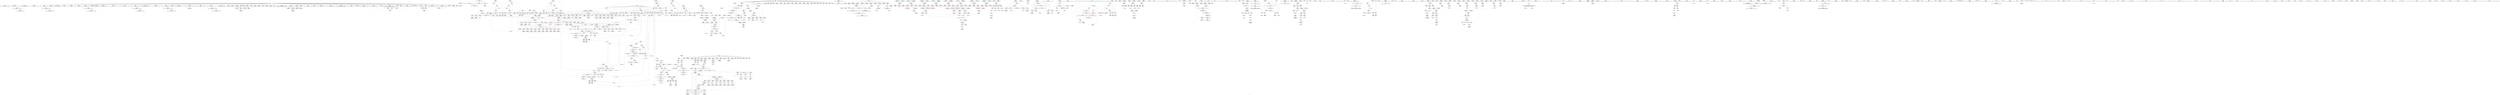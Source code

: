 digraph "SVFG" {
	label="SVFG";

	Node0x55dd6382f130 [shape=record,color=grey,label="{NodeID: 0\nNullPtr}"];
	Node0x55dd6382f130 -> Node0x55dd6388c8a0[style=solid];
	Node0x55dd6382f130 -> Node0x55dd6388c9a0[style=solid];
	Node0x55dd6382f130 -> Node0x55dd6388ca70[style=solid];
	Node0x55dd6382f130 -> Node0x55dd6388cb40[style=solid];
	Node0x55dd6382f130 -> Node0x55dd6388cc10[style=solid];
	Node0x55dd6382f130 -> Node0x55dd6388cce0[style=solid];
	Node0x55dd6382f130 -> Node0x55dd6388cdb0[style=solid];
	Node0x55dd6382f130 -> Node0x55dd6388ce80[style=solid];
	Node0x55dd6382f130 -> Node0x55dd6388cf50[style=solid];
	Node0x55dd6382f130 -> Node0x55dd6388d020[style=solid];
	Node0x55dd6382f130 -> Node0x55dd6388d0f0[style=solid];
	Node0x55dd6382f130 -> Node0x55dd6388d1c0[style=solid];
	Node0x55dd6382f130 -> Node0x55dd638956d0[style=solid];
	Node0x55dd6382f130 -> Node0x55dd638957a0[style=solid];
	Node0x55dd6382f130 -> Node0x55dd63895870[style=solid];
	Node0x55dd6382f130 -> Node0x55dd63895940[style=solid];
	Node0x55dd6382f130 -> Node0x55dd63895a10[style=solid];
	Node0x55dd6382f130 -> Node0x55dd63895ae0[style=solid];
	Node0x55dd6382f130 -> Node0x55dd63895bb0[style=solid];
	Node0x55dd6382f130 -> Node0x55dd63895c80[style=solid];
	Node0x55dd6382f130 -> Node0x55dd63895d50[style=solid];
	Node0x55dd6382f130 -> Node0x55dd63895e20[style=solid];
	Node0x55dd6382f130 -> Node0x55dd63895ef0[style=solid];
	Node0x55dd6382f130 -> Node0x55dd63895fc0[style=solid];
	Node0x55dd6382f130 -> Node0x55dd63896090[style=solid];
	Node0x55dd6382f130 -> Node0x55dd63896160[style=solid];
	Node0x55dd6382f130 -> Node0x55dd63896230[style=solid];
	Node0x55dd6382f130 -> Node0x55dd63896300[style=solid];
	Node0x55dd6382f130 -> Node0x55dd638963d0[style=solid];
	Node0x55dd6382f130 -> Node0x55dd638964a0[style=solid];
	Node0x55dd6382f130 -> Node0x55dd63896570[style=solid];
	Node0x55dd6382f130 -> Node0x55dd63896640[style=solid];
	Node0x55dd6382f130 -> Node0x55dd63896710[style=solid];
	Node0x55dd6382f130 -> Node0x55dd638967e0[style=solid];
	Node0x55dd6382f130 -> Node0x55dd638968b0[style=solid];
	Node0x55dd6382f130 -> Node0x55dd63896980[style=solid];
	Node0x55dd6382f130 -> Node0x55dd63896a50[style=solid];
	Node0x55dd6382f130 -> Node0x55dd63896b20[style=solid];
	Node0x55dd6382f130 -> Node0x55dd63896bf0[style=solid];
	Node0x55dd6382f130 -> Node0x55dd63896cc0[style=solid];
	Node0x55dd6382f130 -> Node0x55dd63896d90[style=solid];
	Node0x55dd6382f130 -> Node0x55dd63896e60[style=solid];
	Node0x55dd6382f130 -> Node0x55dd63896f30[style=solid];
	Node0x55dd6382f130 -> Node0x55dd63897000[style=solid];
	Node0x55dd6382f130 -> Node0x55dd638970d0[style=solid];
	Node0x55dd6382f130 -> Node0x55dd638971a0[style=solid];
	Node0x55dd6382f130 -> Node0x55dd6389f4f0[style=solid];
	Node0x55dd6389dad0 [shape=record,color=red,label="{NodeID: 775\n1544\<--1183\n\<--x148\nmain\n|{<s0>75}}"];
	Node0x55dd6389dad0:s0 -> Node0x55dd639af6f0[style=solid,color=red];
	Node0x55dd63894660 [shape=record,color=purple,label="{NodeID: 443\n1535\<--16\narrayidx159\<--D\nmain\n}"];
	Node0x55dd638d7830 [shape=record,color=grey,label="{NodeID: 1218\n1428 = Binary(1427, 655, )\n}"];
	Node0x55dd638d7830 -> Node0x55dd6389d1e0[style=solid];
	Node0x55dd638558e0 [shape=record,color=green,label="{NodeID: 111\n474\<--475\nsin\<--sin_field_insensitive\n_Z5toIntNSt7__cxx1112basic_stringIcSt11char_traitsIcESaIcEEE\n}"];
	Node0x55dd638558e0 -> Node0x55dd63898e70[style=solid];
	Node0x55dd638a3620 [shape=record,color=blue,label="{NodeID: 886\n1106\<--1103\n__rhs.addr\<--__rhs\n_ZStltIcSt11char_traitsIcESaIcEEbRKNSt7__cxx1112basic_stringIT_T0_T1_EESA_\n}"];
	Node0x55dd638a3620 -> Node0x55dd638b1400[style=dashed];
	Node0x55dd638a9fd0 [shape=record,color=red,label="{NodeID: 554\n290\<--250\n\<--x3.addr\n_Z11isIntersectdddddddd\n|{<s0>13}}"];
	Node0x55dd638a9fd0:s0 -> Node0x55dd639ae170[style=solid,color=red];
	Node0x55dd638e1eb0 [shape=record,color=grey,label="{NodeID: 1329\n398 = cmp(397, 372, )\n}"];
	Node0x55dd6388cce0 [shape=record,color=black,label="{NodeID: 222\n503\<--3\nlpad.val\<--dummyVal\n_Z5toIntNSt7__cxx1112basic_stringIcSt11char_traitsIcESaIcEEE\n}"];
	Node0x55dd638afa00 [shape=record,color=red,label="{NodeID: 665\n931\<--741\n\<--x3\n_Z9constructB5cxx11iii\n}"];
	Node0x55dd638afa00 -> Node0x55dd638e2030[style=solid];
	Node0x55dd6389abb0 [shape=record,color=black,label="{NodeID: 333\n890\<--889\nidxprom59\<--\n_Z9constructB5cxx11iii\n}"];
	Node0x55dd6387ae50 [shape=record,color=green,label="{NodeID: 1\n7\<--1\n__dso_handle\<--dummyObj\nGlob }"];
	Node0x55dd6389dba0 [shape=record,color=red,label="{NodeID: 776\n1580\<--1183\n\<--x148\nmain\n}"];
	Node0x55dd6389dba0 -> Node0x55dd638d8730[style=solid];
	Node0x55dd63894730 [shape=record,color=purple,label="{NodeID: 444\n1539\<--16\narrayidx162\<--D\nmain\n}"];
	Node0x55dd63894730 -> Node0x55dd6389eb10[style=solid];
	Node0x55dd638d79b0 [shape=record,color=grey,label="{NodeID: 1219\n1537 = Binary(1536, 655, )\n}"];
	Node0x55dd638d79b0 -> Node0x55dd63891b50[style=solid];
	Node0x55dd638559b0 [shape=record,color=green,label="{NodeID: 112\n476\<--477\nexn.slot\<--exn.slot_field_insensitive\n_Z5toIntNSt7__cxx1112basic_stringIcSt11char_traitsIcESaIcEEE\n}"];
	Node0x55dd638559b0 -> Node0x55dd638abc40[style=solid];
	Node0x55dd638559b0 -> Node0x55dd638a1400[style=solid];
	Node0x55dd638a36f0 [shape=record,color=blue,label="{NodeID: 887\n1129\<--12\nretval\<--\nmain\n}"];
	Node0x55dd638aa0a0 [shape=record,color=red,label="{NodeID: 555\n271\<--252\n\<--y3.addr\n_Z11isIntersectdddddddd\n|{<s0>10}}"];
	Node0x55dd638aa0a0:s0 -> Node0x55dd639aeb70[style=solid,color=red];
	Node0x55dd638e2030 [shape=record,color=grey,label="{NodeID: 1330\n933 = cmp(931, 932, )\n}"];
	Node0x55dd6388cdb0 [shape=record,color=black,label="{NodeID: 223\n504\<--3\nlpad.val1\<--dummyVal\n_Z5toIntNSt7__cxx1112basic_stringIcSt11char_traitsIcESaIcEEE\n}"];
	Node0x55dd638afad0 [shape=record,color=red,label="{NodeID: 666\n982\<--741\n\<--x3\n_Z9constructB5cxx11iii\n}"];
	Node0x55dd638afad0 -> Node0x55dd6389b300[style=solid];
	Node0x55dd6389ac80 [shape=record,color=black,label="{NodeID: 334\n916\<--915\nidxprom72\<--\n_Z9constructB5cxx11iii\n}"];
	Node0x55dd6383cc20 [shape=record,color=green,label="{NodeID: 2\n9\<--1\n\<--dummyObj\nCan only get source location for instruction, argument, global var or function.}"];
	Node0x55dd6389dc70 [shape=record,color=red,label="{NodeID: 777\n1526\<--1185\n\<--y152\nmain\n}"];
	Node0x55dd6389dc70 -> Node0x55dd638e4a30[style=solid];
	Node0x55dd63894800 [shape=record,color=purple,label="{NodeID: 445\n700\<--21\narrayidx21\<--Q\n_Z7addnodeiiii\n}"];
	Node0x55dd63894800 -> Node0x55dd638a2030[style=solid];
	Node0x55dd638d7b30 [shape=record,color=grey,label="{NodeID: 1220\n1410 = Binary(1409, 1408, )\n}"];
	Node0x55dd638d7b30 -> Node0x55dd638a4800[style=solid];
	Node0x55dd63855a80 [shape=record,color=green,label="{NodeID: 113\n478\<--479\nehselector.slot\<--ehselector.slot_field_insensitive\n_Z5toIntNSt7__cxx1112basic_stringIcSt11char_traitsIcESaIcEEE\n}"];
	Node0x55dd63855a80 -> Node0x55dd638abd10[style=solid];
	Node0x55dd63855a80 -> Node0x55dd638a14d0[style=solid];
	Node0x55dd638a37c0 [shape=record,color=blue,label="{NodeID: 888\n1133\<--224\ncaseId\<--\nmain\n}"];
	Node0x55dd638a37c0 -> Node0x55dd63919bf0[style=dashed];
	Node0x55dd638aa170 [shape=record,color=red,label="{NodeID: 556\n284\<--252\n\<--y3.addr\n_Z11isIntersectdddddddd\n|{<s0>12}}"];
	Node0x55dd638aa170:s0 -> Node0x55dd639ae370[style=solid,color=red];
	Node0x55dd638e21b0 [shape=record,color=grey,label="{NodeID: 1331\n929 = cmp(928, 12, )\n}"];
	Node0x55dd6388ce80 [shape=record,color=black,label="{NodeID: 224\n522\<--3\ns\<--dummyVal\n_Z7toInt64NSt7__cxx1112basic_stringIcSt11char_traitsIcESaIcEEE\n0th arg _Z7toInt64NSt7__cxx1112basic_stringIcSt11char_traitsIcESaIcEEE }"];
	Node0x55dd638afba0 [shape=record,color=red,label="{NodeID: 667\n995\<--741\n\<--x3\n_Z9constructB5cxx11iii\n}"];
	Node0x55dd638afba0 -> Node0x55dd6389b570[style=solid];
	Node0x55dd6392ce10 [shape=record,color=black,label="{NodeID: 1442\nMR_64V_3 = PHI(MR_64V_2, MR_64V_1, )\npts\{1170 \}\n|{<s0>71}}"];
	Node0x55dd6392ce10:s0 -> Node0x55dd6392e210[style=dashed,color=blue];
	Node0x55dd6389ad50 [shape=record,color=black,label="{NodeID: 335\n923\<--922\nidxprom75\<--\n_Z9constructB5cxx11iii\n}"];
	Node0x55dd6383c7d0 [shape=record,color=green,label="{NodeID: 3\n12\<--1\n\<--dummyObj\nCan only get source location for instruction, argument, global var or function.}"];
	Node0x55dd6389dd40 [shape=record,color=red,label="{NodeID: 778\n1533\<--1185\n\<--y152\nmain\n}"];
	Node0x55dd6389dd40 -> Node0x55dd63891a80[style=solid];
	Node0x55dd638948d0 [shape=record,color=purple,label="{NodeID: 446\n1296\<--21\narrayidx36\<--Q\nmain\n}"];
	Node0x55dd638948d0 -> Node0x55dd6389e150[style=solid];
	Node0x55dd638d7cb0 [shape=record,color=grey,label="{NodeID: 1221\n1415 = Binary(1414, 1413, )\n}"];
	Node0x55dd638d7cb0 -> Node0x55dd638a48d0[style=solid];
	Node0x55dd6388d260 [shape=record,color=green,label="{NodeID: 114\n483\<--484\n_ZNSt7__cxx1119basic_istringstreamIcSt11char_traitsIcESaIcEEC1ERKNS_12basic_stringIcS2_S3_EESt13_Ios_Openmode\<--_ZNSt7__cxx1119basic_istringstreamIcSt11char_traitsIcESaIcEEC1ERKNS_12basic_stringIcS2_S3_EESt13_Ios_Openmode_field_insensitive\n}"];
	Node0x55dd638a3890 [shape=record,color=blue,label="{NodeID: 889\n19\<--12\nsizeQ\<--\nmain\n}"];
	Node0x55dd638a3890 -> Node0x55dd639263f0[style=dashed];
	Node0x55dd638a3890 -> Node0x55dd6393d210[style=dashed];
	Node0x55dd638aa240 [shape=record,color=red,label="{NodeID: 557\n291\<--252\n\<--y3.addr\n_Z11isIntersectdddddddd\n|{<s0>13}}"];
	Node0x55dd638aa240:s0 -> Node0x55dd639ae370[style=solid,color=red];
	Node0x55dd638e2330 [shape=record,color=grey,label="{NodeID: 1332\n394 = cmp(393, 358, )\n}"];
	Node0x55dd6388cf50 [shape=record,color=black,label="{NodeID: 225\n541\<--3\n\<--dummyVal\n_Z7toInt64NSt7__cxx1112basic_stringIcSt11char_traitsIcESaIcEEE\n}"];
	Node0x55dd638afc70 [shape=record,color=red,label="{NodeID: 668\n1021\<--741\n\<--x3\n_Z9constructB5cxx11iii\n|{<s0>49}}"];
	Node0x55dd638afc70:s0 -> Node0x55dd639af6f0[style=solid,color=red];
	Node0x55dd6392d310 [shape=record,color=black,label="{NodeID: 1443\nMR_80V_2 = PHI(MR_80V_3, MR_80V_1, MR_80V_1, )\npts\{180000 \}\n|{<s0>67|<s1>68}}"];
	Node0x55dd6392d310:s0 -> Node0x55dd6393dc10[style=dashed,color=blue];
	Node0x55dd6392d310:s1 -> Node0x55dd63918cf0[style=dashed,color=blue];
	Node0x55dd6389ae20 [shape=record,color=black,label="{NodeID: 336\n945\<--944\nidxprom86\<--\n_Z9constructB5cxx11iii\n}"];
	Node0x55dd6383cd00 [shape=record,color=green,label="{NodeID: 4\n29\<--1\n_ZL2MX\<--dummyObj\nGlob }"];
	Node0x55dd6389de10 [shape=record,color=red,label="{NodeID: 779\n1545\<--1185\n\<--y152\nmain\n|{<s0>75}}"];
	Node0x55dd6389de10:s0 -> Node0x55dd639af840[style=solid,color=red];
	Node0x55dd638949a0 [shape=record,color=purple,label="{NodeID: 447\n1303\<--21\narrayidx38\<--Q\nmain\n}"];
	Node0x55dd638949a0 -> Node0x55dd6389e220[style=solid];
	Node0x55dd638d7e30 [shape=record,color=grey,label="{NodeID: 1222\n320 = Binary(318, 319, )\n}"];
	Node0x55dd6388d330 [shape=record,color=green,label="{NodeID: 115\n487\<--488\n_ZNSirsERi\<--_ZNSirsERi_field_insensitive\n}"];
	Node0x55dd638a3960 [shape=record,color=blue,label="{NodeID: 890\n1137\<--12\ni\<--\nmain\n}"];
	Node0x55dd638a3960 -> Node0x55dd638b19b0[style=dashed];
	Node0x55dd638a3960 -> Node0x55dd638b1a80[style=dashed];
	Node0x55dd638a3960 -> Node0x55dd638b1b50[style=dashed];
	Node0x55dd638a3960 -> Node0x55dd638a3a30[style=dashed];
	Node0x55dd638a3960 -> Node0x55dd6391a5f0[style=dashed];
	Node0x55dd638aa310 [shape=record,color=red,label="{NodeID: 558\n277\<--254\n\<--x4.addr\n_Z11isIntersectdddddddd\n|{<s0>11}}"];
	Node0x55dd638aa310:s0 -> Node0x55dd639ae970[style=solid,color=red];
	Node0x55dd638e24b0 [shape=record,color=grey,label="{NodeID: 1333\n390 = cmp(389, 353, )\n}"];
	Node0x55dd6388d020 [shape=record,color=black,label="{NodeID: 226\n542\<--3\n\<--dummyVal\n_Z7toInt64NSt7__cxx1112basic_stringIcSt11char_traitsIcESaIcEEE\n}"];
	Node0x55dd6388d020 -> Node0x55dd638a1670[style=solid];
	Node0x55dd638afd40 [shape=record,color=red,label="{NodeID: 669\n935\<--743\n\<--y3\n_Z9constructB5cxx11iii\n}"];
	Node0x55dd638afd40 -> Node0x55dd638e0230[style=solid];
	Node0x55dd6392d810 [shape=record,color=black,label="{NodeID: 1444\nMR_82V_2 = PHI(MR_82V_3, MR_82V_1, MR_82V_1, )\npts\{220000 \}\n|{<s0>67|<s1>68}}"];
	Node0x55dd6392d810:s0 -> Node0x55dd6393e110[style=dashed,color=blue];
	Node0x55dd6392d810:s1 -> Node0x55dd639191f0[style=dashed,color=blue];
	Node0x55dd6389aef0 [shape=record,color=black,label="{NodeID: 337\n948\<--947\nidxprom88\<--\n_Z9constructB5cxx11iii\n}"];
	Node0x55dd6383dbf0 [shape=record,color=green,label="{NodeID: 5\n30\<--1\n_ZL2MY\<--dummyObj\nGlob }"];
	Node0x55dd6389dee0 [shape=record,color=red,label="{NodeID: 780\n1575\<--1185\n\<--y152\nmain\n}"];
	Node0x55dd6389dee0 -> Node0x55dd638d8a30[style=solid];
	Node0x55dd63894a70 [shape=record,color=purple,label="{NodeID: 448\n1312\<--21\narrayidx41\<--Q\nmain\n}"];
	Node0x55dd63894a70 -> Node0x55dd6389e2f0[style=solid];
	Node0x55dd638d7fb0 [shape=record,color=grey,label="{NodeID: 1223\n326 = Binary(324, 325, )\n}"];
	Node0x55dd6388d430 [shape=record,color=green,label="{NodeID: 116\n491\<--492\n_ZNSt7__cxx1119basic_istringstreamIcSt11char_traitsIcESaIcEED1Ev\<--_ZNSt7__cxx1119basic_istringstreamIcSt11char_traitsIcESaIcEED1Ev_field_insensitive\n}"];
	Node0x55dd638a3a30 [shape=record,color=blue,label="{NodeID: 891\n1137\<--1237\ni\<--inc\nmain\n}"];
	Node0x55dd638a3a30 -> Node0x55dd638b19b0[style=dashed];
	Node0x55dd638a3a30 -> Node0x55dd638b1a80[style=dashed];
	Node0x55dd638a3a30 -> Node0x55dd638b1b50[style=dashed];
	Node0x55dd638a3a30 -> Node0x55dd638a3a30[style=dashed];
	Node0x55dd638a3a30 -> Node0x55dd6391a5f0[style=dashed];
	Node0x55dd638aa3e0 [shape=record,color=red,label="{NodeID: 559\n285\<--254\n\<--x4.addr\n_Z11isIntersectdddddddd\n|{<s0>12}}"];
	Node0x55dd638aa3e0:s0 -> Node0x55dd639ae570[style=solid,color=red];
	Node0x55dd638e2630 [shape=record,color=grey,label="{NodeID: 1334\n1292 = cmp(1290, 1291, )\n}"];
	Node0x55dd6388d0f0 [shape=record,color=black,label="{NodeID: 227\n544\<--3\n\<--dummyVal\n_Z7toInt64NSt7__cxx1112basic_stringIcSt11char_traitsIcESaIcEEE\n}"];
	Node0x55dd6388d0f0 -> Node0x55dd638a1740[style=solid];
	Node0x55dd63962330 [shape=record,color=yellow,style=double,label="{NodeID: 1777\n2V_2 = CSCHI(MR_2V_1)\npts\{10 \}\nCS[]}"];
	Node0x55dd638afe10 [shape=record,color=red,label="{NodeID: 670\n938\<--743\n\<--y3\n_Z9constructB5cxx11iii\n}"];
	Node0x55dd638afe10 -> Node0x55dd638e00b0[style=solid];
	Node0x55dd6392dd10 [shape=record,color=black,label="{NodeID: 1445\nMR_22V_2 = PHI(MR_22V_3, MR_22V_1, MR_22V_1, )\npts\{20 \}\n|{<s0>67|<s1>68}}"];
	Node0x55dd6392dd10:s0 -> Node0x55dd6393d210[style=dashed,color=blue];
	Node0x55dd6392dd10:s1 -> Node0x55dd63916ef0[style=dashed,color=blue];
	Node0x55dd6389afc0 [shape=record,color=black,label="{NodeID: 338\n951\<--950\nconv90\<--\n_Z9constructB5cxx11iii\n}"];
	Node0x55dd6389afc0 -> Node0x55dd638dacb0[style=solid];
	Node0x55dd6383ce60 [shape=record,color=green,label="{NodeID: 6\n31\<--1\n.str\<--dummyObj\nGlob }"];
	Node0x55dd6389dfb0 [shape=record,color=red,label="{NodeID: 781\n1258\<--1257\n\<--arrayidx19\nmain\n}"];
	Node0x55dd6389dfb0 -> Node0x55dd6389c270[style=solid];
	Node0x55dd63894b40 [shape=record,color=purple,label="{NodeID: 449\n756\<--23\narrayidx\<--visited\n_Z9constructB5cxx11iii\n}"];
	Node0x55dd638d8130 [shape=record,color=grey,label="{NodeID: 1224\n1396 = Binary(1395, 418, )\n}"];
	Node0x55dd638d8130 -> Node0x55dd638a4730[style=solid];
	Node0x55dd6388d530 [shape=record,color=green,label="{NodeID: 117\n513\<--514\n__gxx_personality_v0\<--__gxx_personality_v0_field_insensitive\n}"];
	Node0x55dd638a3b00 [shape=record,color=blue,label="{NodeID: 892\n1139\<--12\ni9\<--\nmain\n}"];
	Node0x55dd638a3b00 -> Node0x55dd638b1c20[style=dashed];
	Node0x55dd638a3b00 -> Node0x55dd638b1cf0[style=dashed];
	Node0x55dd638a3b00 -> Node0x55dd638b1dc0[style=dashed];
	Node0x55dd638a3b00 -> Node0x55dd638b1e90[style=dashed];
	Node0x55dd638a3b00 -> Node0x55dd638b1f60[style=dashed];
	Node0x55dd638a3b00 -> Node0x55dd638a3d70[style=dashed];
	Node0x55dd638a3b00 -> Node0x55dd6391aaf0[style=dashed];
	Node0x55dd638aa4b0 [shape=record,color=red,label="{NodeID: 560\n292\<--254\n\<--x4.addr\n_Z11isIntersectdddddddd\n|{<s0>13}}"];
	Node0x55dd638aa4b0:s0 -> Node0x55dd639ae570[style=solid,color=red];
	Node0x55dd638e27b0 [shape=record,color=grey,label="{NodeID: 1335\n669 = cmp(668, 12, )\n}"];
	Node0x55dd6388d1c0 [shape=record,color=black,label="{NodeID: 228\n550\<--3\nlpad.val\<--dummyVal\n_Z7toInt64NSt7__cxx1112basic_stringIcSt11char_traitsIcESaIcEEE\n}"];
	Node0x55dd638afee0 [shape=record,color=red,label="{NodeID: 671\n985\<--743\n\<--y3\n_Z9constructB5cxx11iii\n}"];
	Node0x55dd638afee0 -> Node0x55dd6389b3d0[style=solid];
	Node0x55dd6392e210 [shape=record,color=black,label="{NodeID: 1446\nMR_64V_6 = PHI(MR_64V_8, MR_64V_5, )\npts\{1170 \}\n|{|<s5>71|<s6>71|<s7>71}}"];
	Node0x55dd6392e210 -> Node0x55dd638b4800[style=dashed];
	Node0x55dd6392e210 -> Node0x55dd638b48d0[style=dashed];
	Node0x55dd6392e210 -> Node0x55dd638a4c10[style=dashed];
	Node0x55dd6392e210 -> Node0x55dd6391f0f0[style=dashed];
	Node0x55dd6392e210 -> Node0x55dd6392e210[style=dashed];
	Node0x55dd6392e210:s5 -> Node0x55dd6389ef20[style=dashed,color=red];
	Node0x55dd6392e210:s6 -> Node0x55dd638c5410[style=dashed,color=red];
	Node0x55dd6392e210:s7 -> Node0x55dd6392ce10[style=dashed,color=red];
	Node0x55dd6389b090 [shape=record,color=black,label="{NodeID: 339\n955\<--954\nidxprom91\<--\n_Z9constructB5cxx11iii\n}"];
	Node0x55dd6383cef0 [shape=record,color=green,label="{NodeID: 7\n33\<--1\n.str.3\<--dummyObj\nGlob }"];
	Node0x55dd6389e080 [shape=record,color=red,label="{NodeID: 782\n1273\<--1272\n\<--arrayidx24\nmain\n}"];
	Node0x55dd6389e080 -> Node0x55dd6389c4e0[style=solid];
	Node0x55dd63894c10 [shape=record,color=purple,label="{NodeID: 450\n759\<--23\narrayidx2\<--visited\n_Z9constructB5cxx11iii\n}"];
	Node0x55dd638d82b0 [shape=record,color=grey,label="{NodeID: 1225\n1505 = Binary(1504, 224, )\n}"];
	Node0x55dd638d82b0 -> Node0x55dd638a4e80[style=solid];
	Node0x55dd6388d630 [shape=record,color=green,label="{NodeID: 118\n519\<--520\n_Z7toInt64NSt7__cxx1112basic_stringIcSt11char_traitsIcESaIcEEE\<--_Z7toInt64NSt7__cxx1112basic_stringIcSt11char_traitsIcESaIcEEE_field_insensitive\n}"];
	Node0x55dd638a3bd0 [shape=record,color=blue,label="{NodeID: 893\n1141\<--12\nj\<--\nmain\n}"];
	Node0x55dd638a3bd0 -> Node0x55dd638b2030[style=dashed];
	Node0x55dd638a3bd0 -> Node0x55dd638b2100[style=dashed];
	Node0x55dd638a3bd0 -> Node0x55dd638b21d0[style=dashed];
	Node0x55dd638a3bd0 -> Node0x55dd638b22a0[style=dashed];
	Node0x55dd638a3bd0 -> Node0x55dd638b2370[style=dashed];
	Node0x55dd638a3bd0 -> Node0x55dd638a3bd0[style=dashed];
	Node0x55dd638a3bd0 -> Node0x55dd638a3ca0[style=dashed];
	Node0x55dd638a3bd0 -> Node0x55dd6391aff0[style=dashed];
	Node0x55dd638aa580 [shape=record,color=red,label="{NodeID: 561\n278\<--256\n\<--y4.addr\n_Z11isIntersectdddddddd\n|{<s0>11}}"];
	Node0x55dd638aa580:s0 -> Node0x55dd639aeb70[style=solid,color=red];
	Node0x55dd638e2930 [shape=record,color=grey,label="{NodeID: 1336\n1351 = cmp(1349, 1350, )\n}"];
	Node0x55dd638956d0 [shape=record,color=black,label="{NodeID: 229\n551\<--3\nlpad.val1\<--dummyVal\n_Z7toInt64NSt7__cxx1112basic_stringIcSt11char_traitsIcESaIcEEE\n}"];
	Node0x55dd638affb0 [shape=record,color=red,label="{NodeID: 672\n998\<--743\n\<--y3\n_Z9constructB5cxx11iii\n}"];
	Node0x55dd638affb0 -> Node0x55dd6389b640[style=solid];
	Node0x55dd6389b160 [shape=record,color=black,label="{NodeID: 340\n958\<--957\nidxprom93\<--\n_Z9constructB5cxx11iii\n}"];
	Node0x55dd63853930 [shape=record,color=green,label="{NodeID: 8\n35\<--1\nstdin\<--dummyObj\nGlob }"];
	Node0x55dd6389e150 [shape=record,color=red,label="{NodeID: 783\n1297\<--1296\n\<--arrayidx36\nmain\n}"];
	Node0x55dd6389e150 -> Node0x55dd638dc330[style=solid];
	Node0x55dd63894ce0 [shape=record,color=purple,label="{NodeID: 451\n763\<--23\narrayidx4\<--visited\n_Z9constructB5cxx11iii\n}"];
	Node0x55dd63894ce0 -> Node0x55dd638b0700[style=solid];
	Node0x55dd638d8430 [shape=record,color=grey,label="{NodeID: 1226\n280 = Binary(272, 279, )\n}"];
	Node0x55dd638d8430 -> Node0x55dd638df930[style=solid];
	Node0x55dd6388d730 [shape=record,color=green,label="{NodeID: 119\n523\<--524\nr\<--r_field_insensitive\n_Z7toInt64NSt7__cxx1112basic_stringIcSt11char_traitsIcESaIcEEE\n}"];
	Node0x55dd6388d730 -> Node0x55dd638abde0[style=solid];
	Node0x55dd6388d730 -> Node0x55dd638a15a0[style=solid];
	Node0x55dd638a3ca0 [shape=record,color=blue,label="{NodeID: 894\n1141\<--1280\nj\<--inc27\nmain\n}"];
	Node0x55dd638a3ca0 -> Node0x55dd638b2030[style=dashed];
	Node0x55dd638a3ca0 -> Node0x55dd638b2100[style=dashed];
	Node0x55dd638a3ca0 -> Node0x55dd638b21d0[style=dashed];
	Node0x55dd638a3ca0 -> Node0x55dd638b22a0[style=dashed];
	Node0x55dd638a3ca0 -> Node0x55dd638b2370[style=dashed];
	Node0x55dd638a3ca0 -> Node0x55dd638a3bd0[style=dashed];
	Node0x55dd638a3ca0 -> Node0x55dd638a3ca0[style=dashed];
	Node0x55dd638a3ca0 -> Node0x55dd6391aff0[style=dashed];
	Node0x55dd638aa650 [shape=record,color=red,label="{NodeID: 562\n286\<--256\n\<--y4.addr\n_Z11isIntersectdddddddd\n|{<s0>12}}"];
	Node0x55dd638aa650:s0 -> Node0x55dd639ae770[style=solid,color=red];
	Node0x55dd638e2ab0 [shape=record,color=grey,label="{NodeID: 1337\n1356 = cmp(1355, 879, )\n}"];
	Node0x55dd638957a0 [shape=record,color=black,label="{NodeID: 230\n559\<--3\ns\<--dummyVal\n_Z8toDoubleNSt7__cxx1112basic_stringIcSt11char_traitsIcESaIcEEE\n0th arg _Z8toDoubleNSt7__cxx1112basic_stringIcSt11char_traitsIcESaIcEEE }"];
	Node0x55dd638b0080 [shape=record,color=red,label="{NodeID: 673\n1022\<--743\n\<--y3\n_Z9constructB5cxx11iii\n|{<s0>49}}"];
	Node0x55dd638b0080:s0 -> Node0x55dd639af840[style=solid,color=red];
	Node0x55dd6389b230 [shape=record,color=black,label="{NodeID: 341\n961\<--960\nconv95\<--\n_Z9constructB5cxx11iii\n}"];
	Node0x55dd6389b230 -> Node0x55dd638e0530[style=solid];
	Node0x55dd638539c0 [shape=record,color=green,label="{NodeID: 9\n36\<--1\n.str.4\<--dummyObj\nGlob }"];
	Node0x55dd6389e220 [shape=record,color=red,label="{NodeID: 784\n1304\<--1303\n\<--arrayidx38\nmain\n}"];
	Node0x55dd6389e220 -> Node0x55dd638db8b0[style=solid];
	Node0x55dd63894db0 [shape=record,color=purple,label="{NodeID: 452\n783\<--23\narrayidx13\<--visited\n_Z9constructB5cxx11iii\n}"];
	Node0x55dd638d85b0 [shape=record,color=grey,label="{NodeID: 1227\n1071 = Binary(1070, 224, )\n}"];
	Node0x55dd638d85b0 -> Node0x55dd638a3480[style=solid];
	Node0x55dd6388d800 [shape=record,color=green,label="{NodeID: 120\n525\<--526\nsin\<--sin_field_insensitive\n_Z7toInt64NSt7__cxx1112basic_stringIcSt11char_traitsIcESaIcEEE\n}"];
	Node0x55dd6388d800 -> Node0x55dd63899010[style=solid];
	Node0x55dd638a3d70 [shape=record,color=blue,label="{NodeID: 895\n1139\<--1285\ni9\<--inc30\nmain\n}"];
	Node0x55dd638a3d70 -> Node0x55dd638b1c20[style=dashed];
	Node0x55dd638a3d70 -> Node0x55dd638b1cf0[style=dashed];
	Node0x55dd638a3d70 -> Node0x55dd638b1dc0[style=dashed];
	Node0x55dd638a3d70 -> Node0x55dd638b1e90[style=dashed];
	Node0x55dd638a3d70 -> Node0x55dd638b1f60[style=dashed];
	Node0x55dd638a3d70 -> Node0x55dd638a3d70[style=dashed];
	Node0x55dd638a3d70 -> Node0x55dd6391aaf0[style=dashed];
	Node0x55dd638aa720 [shape=record,color=red,label="{NodeID: 563\n293\<--256\n\<--y4.addr\n_Z11isIntersectdddddddd\n|{<s0>13}}"];
	Node0x55dd638aa720:s0 -> Node0x55dd639ae770[style=solid,color=red];
	Node0x55dd638e2c30 [shape=record,color=grey,label="{NodeID: 1338\n1344 = cmp(1342, 1343, )\n}"];
	Node0x55dd63895870 [shape=record,color=black,label="{NodeID: 231\n577\<--3\n\<--dummyVal\n_Z8toDoubleNSt7__cxx1112basic_stringIcSt11char_traitsIcESaIcEEE\n}"];
	Node0x55dd638b0150 [shape=record,color=red,label="{NodeID: 674\n966\<--745\n\<--oldvalue\n_Z9constructB5cxx11iii\n}"];
	Node0x55dd638b0150 -> Node0x55dd638d9930[style=solid];
	Node0x55dd6389b300 [shape=record,color=black,label="{NodeID: 342\n983\<--982\nidxprom101\<--\n_Z9constructB5cxx11iii\n}"];
	Node0x55dd6382f1c0 [shape=record,color=green,label="{NodeID: 10\n38\<--1\n.str.5\<--dummyObj\nGlob }"];
	Node0x55dd6389e2f0 [shape=record,color=red,label="{NodeID: 785\n1313\<--1312\n\<--arrayidx41\nmain\n}"];
	Node0x55dd6389e2f0 -> Node0x55dd638dae30[style=solid];
	Node0x55dd63894e80 [shape=record,color=purple,label="{NodeID: 453\n786\<--23\narrayidx15\<--visited\n_Z9constructB5cxx11iii\n}"];
	Node0x55dd638d8730 [shape=record,color=grey,label="{NodeID: 1228\n1581 = Binary(1580, 224, )\n}"];
	Node0x55dd638d8730 -> Node0x55dd638c5000[style=solid];
	Node0x55dd6388d8d0 [shape=record,color=green,label="{NodeID: 121\n527\<--528\nexn.slot\<--exn.slot_field_insensitive\n_Z7toInt64NSt7__cxx1112basic_stringIcSt11char_traitsIcESaIcEEE\n}"];
	Node0x55dd6388d8d0 -> Node0x55dd638abeb0[style=solid];
	Node0x55dd6388d8d0 -> Node0x55dd638a1670[style=solid];
	Node0x55dd638a3e40 [shape=record,color=blue,label="{NodeID: 896\n1143\<--12\ncl\<--\nmain\n}"];
	Node0x55dd638a3e40 -> Node0x55dd638b2440[style=dashed];
	Node0x55dd638a3e40 -> Node0x55dd638b2510[style=dashed];
	Node0x55dd638a3e40 -> Node0x55dd638b25e0[style=dashed];
	Node0x55dd638a3e40 -> Node0x55dd638b26b0[style=dashed];
	Node0x55dd638a3e40 -> Node0x55dd638b2780[style=dashed];
	Node0x55dd638a3e40 -> Node0x55dd638a4b40[style=dashed];
	Node0x55dd638a3e40 -> Node0x55dd6391b4f0[style=dashed];
	Node0x55dd638aa7f0 [shape=record,color=red,label="{NodeID: 564\n318\<--309\n\<--s.addr\n_Z8isMiddleddd\n}"];
	Node0x55dd638aa7f0 -> Node0x55dd638d7e30[style=solid];
	Node0x55dd638e2db0 [shape=record,color=grey,label="{NodeID: 1339\n376 = cmp(375, 377, )\n}"];
	Node0x55dd638e2db0 -> Node0x55dd638d6cf0[style=solid];
	Node0x55dd63895940 [shape=record,color=black,label="{NodeID: 232\n578\<--3\n\<--dummyVal\n_Z8toDoubleNSt7__cxx1112basic_stringIcSt11char_traitsIcESaIcEEE\n}"];
	Node0x55dd63895940 -> Node0x55dd638a18e0[style=solid];
	Node0x55dd638b0220 [shape=record,color=red,label="{NodeID: 675\n978\<--745\n\<--oldvalue\n_Z9constructB5cxx11iii\n}"];
	Node0x55dd638b0220 -> Node0x55dd638dcdb0[style=solid];
	Node0x55dd6389b3d0 [shape=record,color=black,label="{NodeID: 343\n986\<--985\nidxprom103\<--\n_Z9constructB5cxx11iii\n}"];
	Node0x55dd6382f250 [shape=record,color=green,label="{NodeID: 11\n40\<--1\nstdout\<--dummyObj\nGlob }"];
	Node0x55dd6389e3c0 [shape=record,color=red,label="{NodeID: 786\n1329\<--1328\n\<--arrayidx49\nmain\n}"];
	Node0x55dd6389e3c0 -> Node0x55dd638ddfb0[style=solid];
	Node0x55dd63894f50 [shape=record,color=purple,label="{NodeID: 454\n790\<--23\narrayidx18\<--visited\n_Z9constructB5cxx11iii\n}"];
	Node0x55dd63894f50 -> Node0x55dd638a2370[style=solid];
	Node0x55dd638d88b0 [shape=record,color=grey,label="{NodeID: 1229\n1065 = Binary(1064, 224, )\n}"];
	Node0x55dd638d88b0 -> Node0x55dd638a33b0[style=solid];
	Node0x55dd6388d9a0 [shape=record,color=green,label="{NodeID: 122\n529\<--530\nehselector.slot\<--ehselector.slot_field_insensitive\n_Z7toInt64NSt7__cxx1112basic_stringIcSt11char_traitsIcESaIcEEE\n}"];
	Node0x55dd6388d9a0 -> Node0x55dd638abf80[style=solid];
	Node0x55dd6388d9a0 -> Node0x55dd638a1740[style=solid];
	Node0x55dd638a3f10 [shape=record,color=blue,label="{NodeID: 897\n1145\<--1299\nx\<--rem\nmain\n}"];
	Node0x55dd638a3f10 -> Node0x55dd638b2850[style=dashed];
	Node0x55dd638a3f10 -> Node0x55dd638b2920[style=dashed];
	Node0x55dd638a3f10 -> Node0x55dd638a3f10[style=dashed];
	Node0x55dd638a3f10 -> Node0x55dd6391b9f0[style=dashed];
	Node0x55dd638aa8c0 [shape=record,color=red,label="{NodeID: 565\n330\<--309\n\<--s.addr\n_Z8isMiddleddd\n}"];
	Node0x55dd638aa8c0 -> Node0x55dd638df630[style=solid];
	Node0x55dd638e2f30 [shape=record,color=grey,label="{NodeID: 1340\n214 = cmp(211, 215, )\n}"];
	Node0x55dd63895a10 [shape=record,color=black,label="{NodeID: 233\n580\<--3\n\<--dummyVal\n_Z8toDoubleNSt7__cxx1112basic_stringIcSt11char_traitsIcESaIcEEE\n}"];
	Node0x55dd63895a10 -> Node0x55dd638a19b0[style=solid];
	Node0x55dd638b02f0 [shape=record,color=red,label="{NodeID: 676\n988\<--745\n\<--oldvalue\n_Z9constructB5cxx11iii\n}"];
	Node0x55dd638b02f0 -> Node0x55dd638de2b0[style=solid];
	Node0x55dd6389b4a0 [shape=record,color=black,label="{NodeID: 344\n990\<--989\nidxprom106\<--add105\n_Z9constructB5cxx11iii\n}"];
	Node0x55dd6383caa0 [shape=record,color=green,label="{NodeID: 12\n41\<--1\n.str.6\<--dummyObj\nGlob }"];
	Node0x55dd6389e490 [shape=record,color=red,label="{NodeID: 787\n1336\<--1335\n\<--arrayidx51\nmain\n}"];
	Node0x55dd6389e490 -> Node0x55dd638dd9b0[style=solid];
	Node0x55dd63895020 [shape=record,color=purple,label="{NodeID: 455\n1451\<--23\n\<--visited\nmain\n}"];
	Node0x55dd638d8a30 [shape=record,color=grey,label="{NodeID: 1230\n1576 = Binary(1575, 224, )\n}"];
	Node0x55dd638d8a30 -> Node0x55dd638c4f30[style=solid];
	Node0x55dd6388da70 [shape=record,color=green,label="{NodeID: 123\n536\<--537\n_ZNSirsERx\<--_ZNSirsERx_field_insensitive\n}"];
	Node0x55dd638a3fe0 [shape=record,color=blue,label="{NodeID: 898\n1147\<--1308\ny\<--rem39\nmain\n}"];
	Node0x55dd638a3fe0 -> Node0x55dd638b29f0[style=dashed];
	Node0x55dd638a3fe0 -> Node0x55dd638b2ac0[style=dashed];
	Node0x55dd638a3fe0 -> Node0x55dd638a3fe0[style=dashed];
	Node0x55dd638a3fe0 -> Node0x55dd6391bef0[style=dashed];
	Node0x55dd638aa990 [shape=record,color=red,label="{NodeID: 566\n319\<--311\n\<--m.addr\n_Z8isMiddleddd\n}"];
	Node0x55dd638aa990 -> Node0x55dd638d7e30[style=solid];
	Node0x55dd638e30b0 [shape=record,color=grey,label="{NodeID: 1341\n1347 = cmp(1346, 12, )\n}"];
	Node0x55dd63895ae0 [shape=record,color=black,label="{NodeID: 234\n586\<--3\nlpad.val\<--dummyVal\n_Z8toDoubleNSt7__cxx1112basic_stringIcSt11char_traitsIcESaIcEEE\n}"];
	Node0x55dd638b03c0 [shape=record,color=red,label="{NodeID: 677\n1001\<--745\n\<--oldvalue\n_Z9constructB5cxx11iii\n}"];
	Node0x55dd638b03c0 -> Node0x55dd638de5b0[style=solid];
	Node0x55dd6389b570 [shape=record,color=black,label="{NodeID: 345\n996\<--995\nidxprom110\<--\n_Z9constructB5cxx11iii\n}"];
	Node0x55dd6383b700 [shape=record,color=green,label="{NodeID: 13\n43\<--1\n.str.7\<--dummyObj\nGlob }"];
	Node0x55dd6389e560 [shape=record,color=red,label="{NodeID: 788\n1362\<--1361\n\<--arrayidx64\nmain\n}"];
	Node0x55dd6389e560 -> Node0x55dd638ded30[style=solid];
	Node0x55dd638b6580 [shape=record,color=yellow,style=double,label="{NodeID: 1563\n62V_1 = ENCHI(MR_62V_0)\npts\{1168 \}\nFun[main]}"];
	Node0x55dd638b6580 -> Node0x55dd638b44c0[style=dashed];
	Node0x55dd638b6580 -> Node0x55dd638b4590[style=dashed];
	Node0x55dd638b6580 -> Node0x55dd638b4660[style=dashed];
	Node0x55dd638b6580 -> Node0x55dd638b4730[style=dashed];
	Node0x55dd638950f0 [shape=record,color=purple,label="{NodeID: 456\n595\<--26\n\<--_Z1RB5cxx11\n__cxx_global_var_init.2\n}"];
	Node0x55dd638950f0 -> Node0x55dd638d7290[style=solid];
	Node0x55dd638d8bb0 [shape=record,color=grey,label="{NodeID: 1231\n297 = Binary(289, 296, )\n}"];
	Node0x55dd638d8bb0 -> Node0x55dd638dfdb0[style=solid];
	Node0x55dd6388db70 [shape=record,color=green,label="{NodeID: 124\n556\<--557\n_Z8toDoubleNSt7__cxx1112basic_stringIcSt11char_traitsIcESaIcEEE\<--_Z8toDoubleNSt7__cxx1112basic_stringIcSt11char_traitsIcESaIcEEE_field_insensitive\n}"];
	Node0x55dd638a40b0 [shape=record,color=blue,label="{NodeID: 899\n1149\<--1318\nvalue\<--sub44\nmain\n}"];
	Node0x55dd638a40b0 -> Node0x55dd638b2b90[style=dashed];
	Node0x55dd638a40b0 -> Node0x55dd638b2c60[style=dashed];
	Node0x55dd638a40b0 -> Node0x55dd638a40b0[style=dashed];
	Node0x55dd638a40b0 -> Node0x55dd6391c3f0[style=dashed];
	Node0x55dd638aaa60 [shape=record,color=red,label="{NodeID: 567\n325\<--311\n\<--m.addr\n_Z8isMiddleddd\n}"];
	Node0x55dd638aaa60 -> Node0x55dd638d7fb0[style=solid];
	Node0x55dd638e3230 [shape=record,color=grey,label="{NodeID: 1342\n654 = cmp(651, 655, )\n}"];
	Node0x55dd63895bb0 [shape=record,color=black,label="{NodeID: 235\n587\<--3\nlpad.val1\<--dummyVal\n_Z8toDoubleNSt7__cxx1112basic_stringIcSt11char_traitsIcESaIcEEE\n}"];
	Node0x55dd639a3140 [shape=record,color=black,label="{NodeID: 1785\n365 = PHI(455, )\n0th arg _Z11isLowerCasec }"];
	Node0x55dd639a3140 -> Node0x55dd638a0f20[style=solid];
	Node0x55dd638b0490 [shape=record,color=red,label="{NodeID: 678\n1023\<--745\n\<--oldvalue\n_Z9constructB5cxx11iii\n|{<s0>49}}"];
	Node0x55dd638b0490:s0 -> Node0x55dd639af990[style=solid,color=red];
	Node0x55dd6389b640 [shape=record,color=black,label="{NodeID: 346\n999\<--998\nidxprom112\<--\n_Z9constructB5cxx11iii\n}"];
	Node0x55dd6383b580 [shape=record,color=green,label="{NodeID: 14\n45\<--1\n.str.8\<--dummyObj\nGlob }"];
	Node0x55dd6389e630 [shape=record,color=red,label="{NodeID: 789\n1369\<--1368\n\<--arrayidx67\nmain\n}"];
	Node0x55dd6389e630 -> Node0x55dd638dea30[style=solid];
	Node0x55dd638951c0 [shape=record,color=purple,label="{NodeID: 457\n602\<--26\n\<--_Z1RB5cxx11\n__cxx_global_var_init.2\n}"];
	Node0x55dd638d8d30 [shape=record,color=grey,label="{NodeID: 1232\n1448 = Binary(1447, 224, )\n}"];
	Node0x55dd638d8d30 -> Node0x55dd638a4b40[style=solid];
	Node0x55dd6388dc70 [shape=record,color=green,label="{NodeID: 125\n560\<--561\nr\<--r_field_insensitive\n_Z8toDoubleNSt7__cxx1112basic_stringIcSt11char_traitsIcESaIcEEE\n}"];
	Node0x55dd6388dc70 -> Node0x55dd638ac050[style=solid];
	Node0x55dd6388dc70 -> Node0x55dd638a1810[style=solid];
	Node0x55dd638a4180 [shape=record,color=blue,label="{NodeID: 900\n1151\<--12\nd1\<--\nmain\n}"];
	Node0x55dd638a4180 -> Node0x55dd638b2d30[style=dashed];
	Node0x55dd638a4180 -> Node0x55dd638b2e00[style=dashed];
	Node0x55dd638a4180 -> Node0x55dd638b2ed0[style=dashed];
	Node0x55dd638a4180 -> Node0x55dd638b2fa0[style=dashed];
	Node0x55dd638a4180 -> Node0x55dd638a4180[style=dashed];
	Node0x55dd638a4180 -> Node0x55dd638a4a70[style=dashed];
	Node0x55dd638a4180 -> Node0x55dd6391c8f0[style=dashed];
	Node0x55dd638aab30 [shape=record,color=red,label="{NodeID: 568\n331\<--311\n\<--m.addr\n_Z8isMiddleddd\n}"];
	Node0x55dd638aab30 -> Node0x55dd638df630[style=solid];
	Node0x55dd638e33b0 [shape=record,color=grey,label="{NodeID: 1343\n371 = cmp(370, 372, )\n}"];
	Node0x55dd63895c80 [shape=record,color=black,label="{NodeID: 236\n841\<--3\n\<--dummyVal\n_Z9constructB5cxx11iii\n}"];
	Node0x55dd639a3430 [shape=record,color=black,label="{NodeID: 1786\n486 = PHI()\n}"];
	Node0x55dd638b0560 [shape=record,color=red,label="{NodeID: 679\n965\<--747\n\<--delta\n_Z9constructB5cxx11iii\n}"];
	Node0x55dd638b0560 -> Node0x55dd638d9930[style=solid];
	Node0x55dd6389b710 [shape=record,color=black,label="{NodeID: 347\n1003\<--1002\nidxprom115\<--add114\n_Z9constructB5cxx11iii\n}"];
	Node0x55dd6383b650 [shape=record,color=green,label="{NodeID: 15\n47\<--1\n.str.9\<--dummyObj\nGlob }"];
	Node0x55dd6389e700 [shape=record,color=red,label="{NodeID: 790\n1394\<--1393\n\<--arrayidx80\nmain\n}"];
	Node0x55dd6389e700 -> Node0x55dd6389cd00[style=solid];
	Node0x55dd63895290 [shape=record,color=purple,label="{NodeID: 458\n603\<--26\n\<--_Z1RB5cxx11\n__cxx_global_var_init.2\n}"];
	Node0x55dd63895290 -> Node0x55dd638e42b0[style=solid];
	Node0x55dd638d8eb0 [shape=record,color=grey,label="{NodeID: 1233\n1443 = Binary(1442, 224, )\n}"];
	Node0x55dd638d8eb0 -> Node0x55dd638a4a70[style=solid];
	Node0x55dd6388dd40 [shape=record,color=green,label="{NodeID: 126\n562\<--563\nsin\<--sin_field_insensitive\n_Z8toDoubleNSt7__cxx1112basic_stringIcSt11char_traitsIcESaIcEEE\n}"];
	Node0x55dd6388dd40 -> Node0x55dd638991b0[style=solid];
	Node0x55dd638a4250 [shape=record,color=blue,label="{NodeID: 901\n1153\<--1330\nx2\<--add\nmain\n}"];
	Node0x55dd638a4250 -> Node0x55dd638b3070[style=dashed];
	Node0x55dd638a4250 -> Node0x55dd638b3140[style=dashed];
	Node0x55dd638a4250 -> Node0x55dd638b3210[style=dashed];
	Node0x55dd638a4250 -> Node0x55dd638b32e0[style=dashed];
	Node0x55dd638a4250 -> Node0x55dd638a4250[style=dashed];
	Node0x55dd638a4250 -> Node0x55dd63929210[style=dashed];
	Node0x55dd638aac00 [shape=record,color=red,label="{NodeID: 569\n335\<--311\n\<--m.addr\n_Z8isMiddleddd\n}"];
	Node0x55dd638aac00 -> Node0x55dd638deeb0[style=solid];
	Node0x55dd638e3530 [shape=record,color=grey,label="{NodeID: 1344\n993 = cmp(992, 12, )\n}"];
	Node0x55dd63895d50 [shape=record,color=black,label="{NodeID: 237\n842\<--3\n\<--dummyVal\n_Z9constructB5cxx11iii\n}"];
	Node0x55dd63895d50 -> Node0x55dd638a2510[style=solid];
	Node0x55dd639ab310 [shape=record,color=black,label="{NodeID: 1787\n211 = PHI()\n}"];
	Node0x55dd639ab310 -> Node0x55dd638e2f30[style=solid];
	Node0x55dd638b0630 [shape=record,color=red,label="{NodeID: 680\n977\<--747\n\<--delta\n_Z9constructB5cxx11iii\n}"];
	Node0x55dd638b0630 -> Node0x55dd638dcdb0[style=solid];
	Node0x55dd6389b7e0 [shape=record,color=black,label="{NodeID: 348\n1009\<--1008\nidxprom118\<--\n_Z9constructB5cxx11iii\n}"];
	Node0x55dd6383c8d0 [shape=record,color=green,label="{NodeID: 16\n49\<--1\n.str.10\<--dummyObj\nGlob }"];
	Node0x55dd6389e7d0 [shape=record,color=red,label="{NodeID: 791\n1404\<--1403\n\<--arrayidx86\nmain\n}"];
	Node0x55dd6389e7d0 -> Node0x55dd6389cf70[style=solid];
	Node0x55dd63895360 [shape=record,color=purple,label="{NodeID: 459\n617\<--26\n\<--_Z1RB5cxx11\n__cxx_global_array_dtor\n}"];
	Node0x55dd638d9030 [shape=record,color=grey,label="{NodeID: 1234\n1437 = Binary(1436, 224, )\n}"];
	Node0x55dd638d9030 -> Node0x55dd638a49a0[style=solid];
	Node0x55dd6388de10 [shape=record,color=green,label="{NodeID: 127\n564\<--565\nexn.slot\<--exn.slot_field_insensitive\n_Z8toDoubleNSt7__cxx1112basic_stringIcSt11char_traitsIcESaIcEEE\n}"];
	Node0x55dd6388de10 -> Node0x55dd638ac120[style=solid];
	Node0x55dd6388de10 -> Node0x55dd638a18e0[style=solid];
	Node0x55dd638a4320 [shape=record,color=blue,label="{NodeID: 902\n1155\<--1337\ny2\<--add52\nmain\n}"];
	Node0x55dd638a4320 -> Node0x55dd638b33b0[style=dashed];
	Node0x55dd638a4320 -> Node0x55dd638b3480[style=dashed];
	Node0x55dd638a4320 -> Node0x55dd638b3550[style=dashed];
	Node0x55dd638a4320 -> Node0x55dd638b3620[style=dashed];
	Node0x55dd638a4320 -> Node0x55dd638a4320[style=dashed];
	Node0x55dd638a4320 -> Node0x55dd63929710[style=dashed];
	Node0x55dd638aacd0 [shape=record,color=red,label="{NodeID: 570\n324\<--313\n\<--t.addr\n_Z8isMiddleddd\n}"];
	Node0x55dd638aacd0 -> Node0x55dd638d7fb0[style=solid];
	Node0x55dd638e36b0 [shape=record,color=grey,label="{NodeID: 1345\n1340 = cmp(1339, 12, )\n}"];
	Node0x55dd63895e20 [shape=record,color=black,label="{NodeID: 238\n844\<--3\n\<--dummyVal\n_Z9constructB5cxx11iii\n}"];
	Node0x55dd63895e20 -> Node0x55dd638a25e0[style=solid];
	Node0x55dd639ab470 [shape=record,color=black,label="{NodeID: 1788\n63 = PHI()\n}"];
	Node0x55dd638b0700 [shape=record,color=red,label="{NodeID: 681\n764\<--763\n\<--arrayidx4\n_Z9constructB5cxx11iii\n}"];
	Node0x55dd638b0700 -> Node0x55dd63899b70[style=solid];
	Node0x55dd6389b8b0 [shape=record,color=black,label="{NodeID: 349\n1012\<--1011\nidxprom120\<--\n_Z9constructB5cxx11iii\n}"];
	Node0x55dd6383c9a0 [shape=record,color=green,label="{NodeID: 17\n52\<--1\n\<--dummyObj\nCan only get source location for instruction, argument, global var or function.}"];
	Node0x55dd6389e8a0 [shape=record,color=red,label="{NodeID: 792\n1431\<--1430\n\<--arrayidx99\nmain\n}"];
	Node0x55dd6389e8a0 -> Node0x55dd638d9330[style=solid];
	Node0x55dd63895430 [shape=record,color=purple,label="{NodeID: 460\n618\<--26\n\<--_Z1RB5cxx11\n__cxx_global_array_dtor\n}"];
	Node0x55dd63895430 -> Node0x55dd638d6750[style=solid];
	Node0x55dd638d91b0 [shape=record,color=grey,label="{NodeID: 1235\n1015 = Binary(1014, 655, )\n}"];
	Node0x55dd638d91b0 -> Node0x55dd6389b980[style=solid];
	Node0x55dd6388dee0 [shape=record,color=green,label="{NodeID: 128\n566\<--567\nehselector.slot\<--ehselector.slot_field_insensitive\n_Z8toDoubleNSt7__cxx1112basic_stringIcSt11char_traitsIcESaIcEEE\n}"];
	Node0x55dd6388dee0 -> Node0x55dd638ac1f0[style=solid];
	Node0x55dd6388dee0 -> Node0x55dd638a19b0[style=solid];
	Node0x55dd638a43f0 [shape=record,color=blue,label="{NodeID: 903\n1157\<--12\nd2\<--\nmain\n}"];
	Node0x55dd638a43f0 -> Node0x55dd638b36f0[style=dashed];
	Node0x55dd638a43f0 -> Node0x55dd638b37c0[style=dashed];
	Node0x55dd638a43f0 -> Node0x55dd638b3890[style=dashed];
	Node0x55dd638a43f0 -> Node0x55dd638b3960[style=dashed];
	Node0x55dd638a43f0 -> Node0x55dd638a49a0[style=dashed];
	Node0x55dd638a43f0 -> Node0x55dd63943110[style=dashed];
	Node0x55dd638aada0 [shape=record,color=red,label="{NodeID: 571\n334\<--313\n\<--t.addr\n_Z8isMiddleddd\n}"];
	Node0x55dd638aada0 -> Node0x55dd638deeb0[style=solid];
	Node0x55dd638e3830 [shape=record,color=grey,label="{NodeID: 1346\n220 = cmp(219, 9, )\n}"];
	Node0x55dd638e3830 -> Node0x55dd638977b0[style=solid];
	Node0x55dd63895ef0 [shape=record,color=black,label="{NodeID: 239\n847\<--3\n\<--dummyVal\n_Z9constructB5cxx11iii\n}"];
	Node0x55dd639ab540 [shape=record,color=black,label="{NodeID: 1789\n81 = PHI()\n}"];
	Node0x55dd639ab540 -> Node0x55dd6389f5f0[style=solid];
	Node0x55dd638b07d0 [shape=record,color=red,label="{NodeID: 682\n814\<--813\n\<--arrayidx32\n_Z9constructB5cxx11iii\n}"];
	Node0x55dd638b07d0 -> Node0x55dd638e0fb0[style=solid];
	Node0x55dd6389b980 [shape=record,color=black,label="{NodeID: 350\n1016\<--1015\nidxprom123\<--add122\n_Z9constructB5cxx11iii\n}"];
	Node0x55dd63853b10 [shape=record,color=green,label="{NodeID: 18\n82\<--1\n\<--dummyObj\nCan only get source location for instruction, argument, global var or function.}"];
	Node0x55dd6389e970 [shape=record,color=red,label="{NodeID: 793\n1485\<--1484\n\<--arrayidx130\nmain\n}"];
	Node0x55dd6389e970 -> Node0x55dd638e0830[style=solid];
	Node0x55dd63895500 [shape=record,color=purple,label="{NodeID: 461\n625\<--26\n\<--_Z1RB5cxx11\n__cxx_global_array_dtor\n}"];
	Node0x55dd63895500 -> Node0x55dd638e3cb0[style=solid];
	Node0x55dd638d9330 [shape=record,color=grey,label="{NodeID: 1236\n1432 = Binary(1431, 1007, )\n|{<s0>68}}"];
	Node0x55dd638d9330:s0 -> Node0x55dd639b0dd0[style=solid,color=red];
	Node0x55dd6388dfb0 [shape=record,color=green,label="{NodeID: 129\n572\<--573\n_ZNSirsERd\<--_ZNSirsERd_field_insensitive\n}"];
	Node0x55dd638a44c0 [shape=record,color=blue,label="{NodeID: 904\n1159\<--1363\nx3\<--add65\nmain\n}"];
	Node0x55dd638a44c0 -> Node0x55dd638b3a30[style=dashed];
	Node0x55dd638a44c0 -> Node0x55dd638b3b00[style=dashed];
	Node0x55dd638a44c0 -> Node0x55dd638b3bd0[style=dashed];
	Node0x55dd638a44c0 -> Node0x55dd638b3ca0[style=dashed];
	Node0x55dd638a44c0 -> Node0x55dd638a44c0[style=dashed];
	Node0x55dd638a44c0 -> Node0x55dd63943610[style=dashed];
	Node0x55dd638aae70 [shape=record,color=red,label="{NodeID: 572\n350\<--347\n\<--c.addr\n_Z11isUpperCasec\n}"];
	Node0x55dd638aae70 -> Node0x55dd63897c90[style=solid];
	Node0x55dd638e39b0 [shape=record,color=grey,label="{NodeID: 1347\n1323 = cmp(1322, 879, )\n}"];
	Node0x55dd63895fc0 [shape=record,color=black,label="{NodeID: 240\n848\<--3\n\<--dummyVal\n_Z9constructB5cxx11iii\n}"];
	Node0x55dd63895fc0 -> Node0x55dd638a26b0[style=solid];
	Node0x55dd639ab670 [shape=record,color=black,label="{NodeID: 1790\n111 = PHI(125, )\n}"];
	Node0x55dd639ab670 -> Node0x55dd638debb0[style=solid];
	Node0x55dd638b08a0 [shape=record,color=red,label="{NodeID: 683\n823\<--822\n\<--arrayidx37\n_Z9constructB5cxx11iii\n}"];
	Node0x55dd6389ba50 [shape=record,color=black,label="{NodeID: 351\n1026\<--1025\nidxprom127\<--\n_Z9constructB5cxx11iii\n}"];
	Node0x55dd63853be0 [shape=record,color=green,label="{NodeID: 19\n215\<--1\n\<--dummyObj\nCan only get source location for instruction, argument, global var or function.}"];
	Node0x55dd6389ea40 [shape=record,color=red,label="{NodeID: 794\n1498\<--1497\n\<--arrayidx139\nmain\n|{<s0>71}}"];
	Node0x55dd6389ea40:s0 -> Node0x55dd639b1060[style=solid,color=red];
	Node0x55dd638955d0 [shape=record,color=purple,label="{NodeID: 462\n769\<--26\narrayidx6\<--_Z1RB5cxx11\n_Z9constructB5cxx11iii\n}"];
	Node0x55dd638d94b0 [shape=record,color=grey,label="{NodeID: 1237\n1285 = Binary(1284, 224, )\n}"];
	Node0x55dd638d94b0 -> Node0x55dd638a3d70[style=solid];
	Node0x55dd6388e0b0 [shape=record,color=green,label="{NodeID: 130\n592\<--593\n__cxx_global_var_init.2\<--__cxx_global_var_init.2_field_insensitive\n}"];
	Node0x55dd638a4590 [shape=record,color=blue,label="{NodeID: 905\n1161\<--1370\ny3\<--add68\nmain\n}"];
	Node0x55dd638a4590 -> Node0x55dd638b3d70[style=dashed];
	Node0x55dd638a4590 -> Node0x55dd638b3e40[style=dashed];
	Node0x55dd638a4590 -> Node0x55dd638b3f10[style=dashed];
	Node0x55dd638a4590 -> Node0x55dd638b3fe0[style=dashed];
	Node0x55dd638a4590 -> Node0x55dd638a4590[style=dashed];
	Node0x55dd638a4590 -> Node0x55dd63943b10[style=dashed];
	Node0x55dd638aaf40 [shape=record,color=red,label="{NodeID: 573\n355\<--347\n\<--c.addr\n_Z11isUpperCasec\n}"];
	Node0x55dd638aaf40 -> Node0x55dd63897d60[style=solid];
	Node0x55dd638e3b30 [shape=record,color=grey,label="{NodeID: 1348\n1115 = cmp(1112, 12, )\n}"];
	Node0x55dd638e3b30 -> Node0x55dd6389bd90[style=solid];
	Node0x55dd63896090 [shape=record,color=black,label="{NodeID: 241\n850\<--3\n\<--dummyVal\n_Z9constructB5cxx11iii\n}"];
	Node0x55dd63896090 -> Node0x55dd638a2780[style=solid];
	Node0x55dd639ab800 [shape=record,color=black,label="{NodeID: 1791\n117 = PHI(125, )\n}"];
	Node0x55dd639ab800 -> Node0x55dd638debb0[style=solid];
	Node0x55dd638b0970 [shape=record,color=red,label="{NodeID: 684\n866\<--865\n\<--arrayidx49\n_Z9constructB5cxx11iii\n}"];
	Node0x55dd638b0970 -> Node0x55dd6389aa10[style=solid];
	Node0x55dd6389bb20 [shape=record,color=black,label="{NodeID: 352\n1029\<--1028\nidxprom129\<--\n_Z9constructB5cxx11iii\n}"];
	Node0x55dd63853cf0 [shape=record,color=green,label="{NodeID: 20\n223\<--1\n\<--dummyObj\nCan only get source location for instruction, argument, global var or function.}"];
	Node0x55dd6389eb10 [shape=record,color=red,label="{NodeID: 795\n1540\<--1539\n\<--arrayidx162\nmain\n}"];
	Node0x55dd6389eb10 -> Node0x55dd638df1b0[style=solid];
	Node0x55dd638a5580 [shape=record,color=purple,label="{NodeID: 463\n772\<--26\narrayidx8\<--_Z1RB5cxx11\n_Z9constructB5cxx11iii\n}"];
	Node0x55dd638d9630 [shape=record,color=grey,label="{NodeID: 1238\n439 = Binary(438, 440, )\n}"];
	Node0x55dd638d9630 -> Node0x55dd638d4b30[style=solid];
	Node0x55dd6388e1b0 [shape=record,color=green,label="{NodeID: 131\n600\<--601\n_ZNSt7__cxx1112basic_stringIcSt11char_traitsIcESaIcEEC1Ev\<--_ZNSt7__cxx1112basic_stringIcSt11char_traitsIcESaIcEEC1Ev_field_insensitive\n}"];
	Node0x55dd638a4660 [shape=record,color=blue,label="{NodeID: 906\n1163\<--1386\nnewvalue\<--\nmain\n}"];
	Node0x55dd638a4660 -> Node0x55dd638b40b0[style=dashed];
	Node0x55dd638a4660 -> Node0x55dd638b4180[style=dashed];
	Node0x55dd638a4660 -> Node0x55dd638a4800[style=dashed];
	Node0x55dd638a4660 -> Node0x55dd638a48d0[style=dashed];
	Node0x55dd638ab010 [shape=record,color=red,label="{NodeID: 574\n369\<--366\n\<--c.addr\n_Z11isLowerCasec\n}"];
	Node0x55dd638ab010 -> Node0x55dd63897f00[style=solid];
	Node0x55dd638e3cb0 [shape=record,color=grey,label="{NodeID: 1349\n626 = cmp(621, 625, )\n}"];
	Node0x55dd63896160 [shape=record,color=black,label="{NodeID: 242\n970\<--3\n\<--dummyVal\n_Z9constructB5cxx11iii\n}"];
	Node0x55dd639ab940 [shape=record,color=black,label="{NodeID: 1792\n119 = PHI()\n}"];
	Node0x55dd639ab940 -> Node0x55dd63897540[style=solid];
	Node0x55dd638b0a40 [shape=record,color=red,label="{NodeID: 685\n885\<--884\n\<--arrayidx57\n_Z9constructB5cxx11iii\n}"];
	Node0x55dd638b0a40 -> Node0x55dd638d9c30[style=solid];
	Node0x55dd6389bbf0 [shape=record,color=black,label="{NodeID: 353\n1036\<--1035\nidxprom134\<--\n_Z9constructB5cxx11iii\n}"];
	Node0x55dd63853dc0 [shape=record,color=green,label="{NodeID: 21\n224\<--1\n\<--dummyObj\nCan only get source location for instruction, argument, global var or function.|{<s0>67}}"];
	Node0x55dd63853dc0:s0 -> Node0x55dd639b0dd0[style=solid,color=red];
	Node0x55dd6389ebe0 [shape=record,color=red,label="{NodeID: 796\n1639\<--1632\n\<--a.addr\n_Z8checkminIiEvRT_S0_\n}"];
	Node0x55dd6389ebe0 -> Node0x55dd6389ef20[style=solid];
	Node0x55dd638a5650 [shape=record,color=purple,label="{NodeID: 464\n776\<--26\narrayidx11\<--_Z1RB5cxx11\n_Z9constructB5cxx11iii\n}"];
	Node0x55dd638d97b0 [shape=record,color=grey,label="{NodeID: 1239\n1275 = Binary(1274, 418, )\n|{<s0>67}}"];
	Node0x55dd638d97b0:s0 -> Node0x55dd639b0c50[style=solid,color=red];
	Node0x55dd6388e2b0 [shape=record,color=green,label="{NodeID: 132\n607\<--608\n__cxx_global_array_dtor\<--__cxx_global_array_dtor_field_insensitive\n}"];
	Node0x55dd638a4730 [shape=record,color=blue,label="{NodeID: 907\n1165\<--1396\ndelta\<--sub82\nmain\n}"];
	Node0x55dd638a4730 -> Node0x55dd638b4320[style=dashed];
	Node0x55dd638a4730 -> Node0x55dd638b43f0[style=dashed];
	Node0x55dd638a4730 -> Node0x55dd639187f0[style=dashed];
	Node0x55dd638ab0e0 [shape=record,color=red,label="{NodeID: 575\n374\<--366\n\<--c.addr\n_Z11isLowerCasec\n}"];
	Node0x55dd638ab0e0 -> Node0x55dd63897fd0[style=solid];
	Node0x55dd638e3e30 [shape=record,color=grey,label="{NodeID: 1350\n1380 = cmp(1379, 12, )\n}"];
	Node0x55dd63896230 [shape=record,color=black,label="{NodeID: 243\n971\<--3\n\<--dummyVal\n_Z9constructB5cxx11iii\n}"];
	Node0x55dd63896230 -> Node0x55dd638a2fa0[style=solid];
	Node0x55dd639aba10 [shape=record,color=black,label="{NodeID: 1793\n156 = PHI(125, )\n}"];
	Node0x55dd639aba10 -> Node0x55dd638ddcb0[style=solid];
	Node0x55dd638b0b10 [shape=record,color=red,label="{NodeID: 686\n892\<--891\n\<--arrayidx60\n_Z9constructB5cxx11iii\n}"];
	Node0x55dd638b0b10 -> Node0x55dd638d9f30[style=solid];
	Node0x55dd6389bcc0 [shape=record,color=black,label="{NodeID: 354\n1039\<--1038\nidxprom136\<--\n_Z9constructB5cxx11iii\n}"];
	Node0x55dd6383d0a0 [shape=record,color=green,label="{NodeID: 22\n301\<--1\n\<--dummyObj\nCan only get source location for instruction, argument, global var or function.}"];
	Node0x55dd6389ecb0 [shape=record,color=red,label="{NodeID: 797\n1644\<--1632\n\<--a.addr\n_Z8checkminIiEvRT_S0_\n}"];
	Node0x55dd6389ecb0 -> Node0x55dd638c5410[style=solid];
	Node0x55dd638a5720 [shape=record,color=purple,label="{NodeID: 465\n795\<--26\narrayidx20\<--_Z1RB5cxx11\n_Z9constructB5cxx11iii\n}"];
	Node0x55dd638d9930 [shape=record,color=grey,label="{NodeID: 1240\n967 = Binary(966, 965, )\n}"];
	Node0x55dd638d9930 -> Node0x55dd638a2ed0[style=solid];
	Node0x55dd6388e3b0 [shape=record,color=green,label="{NodeID: 133\n614\<--615\n.addr\<--.addr_field_insensitive\n__cxx_global_array_dtor\n}"];
	Node0x55dd6388e3b0 -> Node0x55dd638a1a80[style=solid];
	Node0x55dd638a4800 [shape=record,color=blue,label="{NodeID: 908\n1163\<--1410\nnewvalue\<--add90\nmain\n}"];
	Node0x55dd638a4800 -> Node0x55dd638b4250[style=dashed];
	Node0x55dd638a4800 -> Node0x55dd639182f0[style=dashed];
	Node0x55dd638ab1b0 [shape=record,color=red,label="{NodeID: 576\n388\<--385\n\<--c.addr\n_Z8isLetterc\n}"];
	Node0x55dd638ab1b0 -> Node0x55dd63898170[style=solid];
	Node0x55dd638e3fb0 [shape=record,color=grey,label="{NodeID: 1351\n1377 = cmp(1375, 1376, )\n}"];
	Node0x55dd63896300 [shape=record,color=black,label="{NodeID: 244\n973\<--3\n\<--dummyVal\n_Z9constructB5cxx11iii\n}"];
	Node0x55dd63896300 -> Node0x55dd638a3070[style=solid];
	Node0x55dd639abb80 [shape=record,color=black,label="{NodeID: 1794\n160 = PHI(125, )\n}"];
	Node0x55dd639abb80 -> Node0x55dd638ddcb0[style=solid];
	Node0x55dd638b0be0 [shape=record,color=red,label="{NodeID: 687\n918\<--917\n\<--arrayidx73\n_Z9constructB5cxx11iii\n}"];
	Node0x55dd638b0be0 -> Node0x55dd638da530[style=solid];
	Node0x55dd6389bd90 [shape=record,color=black,label="{NodeID: 355\n1101\<--1115\n_ZStltIcSt11char_traitsIcESaIcEEbRKNSt7__cxx1112basic_stringIT_T0_T1_EESA__ret\<--cmp\n_ZStltIcSt11char_traitsIcESaIcEEbRKNSt7__cxx1112basic_stringIT_T0_T1_EESA_\n|{<s0>52|<s1>76}}"];
	Node0x55dd6389bd90:s0 -> Node0x55dd639ad390[style=solid,color=blue];
	Node0x55dd6389bd90:s1 -> Node0x55dd639acc80[style=solid,color=blue];
	Node0x55dd6383d130 [shape=record,color=green,label="{NodeID: 23\n341\<--1\n\<--dummyObj\nCan only get source location for instruction, argument, global var or function.}"];
	Node0x55dd6389ed80 [shape=record,color=red,label="{NodeID: 798\n1638\<--1634\n\<--b.addr\n_Z8checkminIiEvRT_S0_\n}"];
	Node0x55dd6389ed80 -> Node0x55dd638e1130[style=solid];
	Node0x55dd638a57f0 [shape=record,color=purple,label="{NodeID: 466\n798\<--26\narrayidx22\<--_Z1RB5cxx11\n_Z9constructB5cxx11iii\n}"];
	Node0x55dd638d9ab0 [shape=record,color=grey,label="{NodeID: 1241\n1495 = Binary(1494, 655, )\n}"];
	Node0x55dd638d9ab0 -> Node0x55dd63891810[style=solid];
	Node0x55dd6388e480 [shape=record,color=green,label="{NodeID: 134\n623\<--624\n_ZNSt7__cxx1112basic_stringIcSt11char_traitsIcESaIcEED1Ev\<--_ZNSt7__cxx1112basic_stringIcSt11char_traitsIcESaIcEED1Ev_field_insensitive\n}"];
	Node0x55dd638a48d0 [shape=record,color=blue,label="{NodeID: 909\n1163\<--1415\nnewvalue\<--sub91\nmain\n}"];
	Node0x55dd638a48d0 -> Node0x55dd638b4250[style=dashed];
	Node0x55dd638a48d0 -> Node0x55dd639182f0[style=dashed];
	Node0x55dd638ab280 [shape=record,color=red,label="{NodeID: 577\n392\<--385\n\<--c.addr\n_Z8isLetterc\n}"];
	Node0x55dd638ab280 -> Node0x55dd63898240[style=solid];
	Node0x55dd638e4130 [shape=record,color=grey,label="{NodeID: 1352\n1384 = cmp(1382, 1383, )\n}"];
	Node0x55dd638963d0 [shape=record,color=black,label="{NodeID: 245\n1053\<--3\n\<--dummyVal\n_Z9constructB5cxx11iii\n}"];
	Node0x55dd639abcc0 [shape=record,color=black,label="{NodeID: 1795\n272 = PHI(165, )\n}"];
	Node0x55dd639abcc0 -> Node0x55dd638d8430[style=solid];
	Node0x55dd638b0cb0 [shape=record,color=red,label="{NodeID: 688\n925\<--924\n\<--arrayidx76\n_Z9constructB5cxx11iii\n}"];
	Node0x55dd638b0cb0 -> Node0x55dd638dc4b0[style=solid];
	Node0x55dd6389be60 [shape=record,color=black,label="{NodeID: 356\n1193\<--1190\ncall\<--\nmain\n}"];
	Node0x55dd6383d200 [shape=record,color=green,label="{NodeID: 24\n353\<--1\n\<--dummyObj\nCan only get source location for instruction, argument, global var or function.}"];
	Node0x55dd6389ee50 [shape=record,color=red,label="{NodeID: 799\n1643\<--1634\n\<--b.addr\n_Z8checkminIiEvRT_S0_\n}"];
	Node0x55dd6389ee50 -> Node0x55dd638c5410[style=solid];
	Node0x55dd638a58c0 [shape=record,color=purple,label="{NodeID: 467\n802\<--26\narrayidx25\<--_Z1RB5cxx11\n_Z9constructB5cxx11iii\n}"];
	Node0x55dd638a58c0 -> Node0x55dd638a2440[style=solid];
	Node0x55dd638d9c30 [shape=record,color=grey,label="{NodeID: 1242\n886 = Binary(881, 885, )\n}"];
	Node0x55dd638d9c30 -> Node0x55dd638a2920[style=solid];
	Node0x55dd6388e580 [shape=record,color=green,label="{NodeID: 135\n631\<--632\n_Z7addnodeiiii\<--_Z7addnodeiiii_field_insensitive\n}"];
	Node0x55dd638a49a0 [shape=record,color=blue,label="{NodeID: 910\n1157\<--1437\nd2\<--inc103\nmain\n}"];
	Node0x55dd638a49a0 -> Node0x55dd638b36f0[style=dashed];
	Node0x55dd638a49a0 -> Node0x55dd638b37c0[style=dashed];
	Node0x55dd638a49a0 -> Node0x55dd638b3890[style=dashed];
	Node0x55dd638a49a0 -> Node0x55dd638b3960[style=dashed];
	Node0x55dd638a49a0 -> Node0x55dd638a49a0[style=dashed];
	Node0x55dd638a49a0 -> Node0x55dd63943110[style=dashed];
	Node0x55dd638ab350 [shape=record,color=red,label="{NodeID: 578\n396\<--385\n\<--c.addr\n_Z8isLetterc\n}"];
	Node0x55dd638ab350 -> Node0x55dd63898310[style=solid];
	Node0x55dd638e42b0 [shape=record,color=grey,label="{NodeID: 1353\n604 = cmp(598, 603, )\n}"];
	Node0x55dd638964a0 [shape=record,color=black,label="{NodeID: 246\n1054\<--3\n\<--dummyVal\n_Z9constructB5cxx11iii\n}"];
	Node0x55dd638964a0 -> Node0x55dd638a3210[style=solid];
	Node0x55dd639abe00 [shape=record,color=black,label="{NodeID: 1796\n279 = PHI(165, )\n}"];
	Node0x55dd639abe00 -> Node0x55dd638d8430[style=solid];
	Node0x55dd638b0d80 [shape=record,color=red,label="{NodeID: 689\n950\<--949\n\<--arrayidx89\n_Z9constructB5cxx11iii\n}"];
	Node0x55dd638b0d80 -> Node0x55dd6389afc0[style=solid];
	Node0x55dd6389bf30 [shape=record,color=black,label="{NodeID: 357\n1199\<--1196\ncall1\<--\nmain\n}"];
	Node0x55dd6383d2d0 [shape=record,color=green,label="{NodeID: 25\n358\<--1\n\<--dummyObj\nCan only get source location for instruction, argument, global var or function.}"];
	Node0x55dd6389ef20 [shape=record,color=red,label="{NodeID: 800\n1640\<--1639\n\<--\n_Z8checkminIiEvRT_S0_\n}"];
	Node0x55dd6389ef20 -> Node0x55dd638e1130[style=solid];
	Node0x55dd638a5990 [shape=record,color=purple,label="{NodeID: 468\n884\<--29\narrayidx57\<--_ZL2MX\n_Z9constructB5cxx11iii\n}"];
	Node0x55dd638a5990 -> Node0x55dd638b0a40[style=solid];
	Node0x55dd638d9db0 [shape=record,color=grey,label="{NodeID: 1243\n1482 = Binary(1481, 655, )\n}"];
	Node0x55dd638d9db0 -> Node0x55dd6389d450[style=solid];
	Node0x55dd6388e680 [shape=record,color=green,label="{NodeID: 136\n638\<--639\nx.addr\<--x.addr_field_insensitive\n_Z7addnodeiiii\n}"];
	Node0x55dd6388e680 -> Node0x55dd638ac2c0[style=solid];
	Node0x55dd6388e680 -> Node0x55dd638ac390[style=solid];
	Node0x55dd6388e680 -> Node0x55dd638ac460[style=solid];
	Node0x55dd6388e680 -> Node0x55dd638a1b50[style=solid];
	Node0x55dd638a4a70 [shape=record,color=blue,label="{NodeID: 911\n1151\<--1443\nd1\<--inc107\nmain\n}"];
	Node0x55dd638a4a70 -> Node0x55dd638b2d30[style=dashed];
	Node0x55dd638a4a70 -> Node0x55dd638b2e00[style=dashed];
	Node0x55dd638a4a70 -> Node0x55dd638b2ed0[style=dashed];
	Node0x55dd638a4a70 -> Node0x55dd638b2fa0[style=dashed];
	Node0x55dd638a4a70 -> Node0x55dd638a4180[style=dashed];
	Node0x55dd638a4a70 -> Node0x55dd638a4a70[style=dashed];
	Node0x55dd638a4a70 -> Node0x55dd6391c8f0[style=dashed];
	Node0x55dd638ab420 [shape=record,color=red,label="{NodeID: 579\n400\<--385\n\<--c.addr\n_Z8isLetterc\n}"];
	Node0x55dd638ab420 -> Node0x55dd638983e0[style=solid];
	Node0x55dd638e4430 [shape=record,color=grey,label="{NodeID: 1354\n1373 = cmp(1372, 12, )\n}"];
	Node0x55dd63896570 [shape=record,color=black,label="{NodeID: 247\n1056\<--3\n\<--dummyVal\n_Z9constructB5cxx11iii\n}"];
	Node0x55dd63896570 -> Node0x55dd638a32e0[style=solid];
	Node0x55dd639abf40 [shape=record,color=black,label="{NodeID: 1797\n289 = PHI(165, )\n}"];
	Node0x55dd639abf40 -> Node0x55dd638d8bb0[style=solid];
	Node0x55dd638b0e50 [shape=record,color=red,label="{NodeID: 690\n960\<--959\n\<--arrayidx94\n_Z9constructB5cxx11iii\n}"];
	Node0x55dd638b0e50 -> Node0x55dd6389b230[style=solid];
	Node0x55dd6389c000 [shape=record,color=black,label="{NodeID: 358\n1230\<--1229\nidxprom\<--\nmain\n}"];
	Node0x55dd6383de20 [shape=record,color=green,label="{NodeID: 26\n372\<--1\n\<--dummyObj\nCan only get source location for instruction, argument, global var or function.}"];
	Node0x55dd6389eff0 [shape=record,color=blue,label="{NodeID: 801\n8\<--9\n_ZL2pi\<--\nGlob }"];
	Node0x55dd638a5a60 [shape=record,color=purple,label="{NodeID: 469\n917\<--29\narrayidx73\<--_ZL2MX\n_Z9constructB5cxx11iii\n}"];
	Node0x55dd638a5a60 -> Node0x55dd638b0be0[style=solid];
	Node0x55dd638d9f30 [shape=record,color=grey,label="{NodeID: 1244\n893 = Binary(888, 892, )\n}"];
	Node0x55dd638d9f30 -> Node0x55dd638a29f0[style=solid];
	Node0x55dd6388e750 [shape=record,color=green,label="{NodeID: 137\n640\<--641\ny.addr\<--y.addr_field_insensitive\n_Z7addnodeiiii\n}"];
	Node0x55dd6388e750 -> Node0x55dd638ac530[style=solid];
	Node0x55dd6388e750 -> Node0x55dd638ac600[style=solid];
	Node0x55dd6388e750 -> Node0x55dd638ac6d0[style=solid];
	Node0x55dd6388e750 -> Node0x55dd638a1c20[style=solid];
	Node0x55dd638a4b40 [shape=record,color=blue,label="{NodeID: 912\n1143\<--1448\ncl\<--inc110\nmain\n}"];
	Node0x55dd638a4b40 -> Node0x55dd638b2440[style=dashed];
	Node0x55dd638a4b40 -> Node0x55dd638b2510[style=dashed];
	Node0x55dd638a4b40 -> Node0x55dd638b25e0[style=dashed];
	Node0x55dd638a4b40 -> Node0x55dd638b26b0[style=dashed];
	Node0x55dd638a4b40 -> Node0x55dd638b2780[style=dashed];
	Node0x55dd638a4b40 -> Node0x55dd638a4b40[style=dashed];
	Node0x55dd638a4b40 -> Node0x55dd6391b4f0[style=dashed];
	Node0x55dd638ab4f0 [shape=record,color=red,label="{NodeID: 580\n415\<--412\n\<--c.addr\n_Z7isDigitc\n}"];
	Node0x55dd638ab4f0 -> Node0x55dd63898580[style=solid];
	Node0x55dd638e45b0 [shape=record,color=grey,label="{NodeID: 1355\n878 = cmp(877, 879, )\n}"];
	Node0x55dd63896640 [shape=record,color=black,label="{NodeID: 248\n1080\<--3\nlpad.val\<--dummyVal\n_Z9constructB5cxx11iii\n}"];
	Node0x55dd639ac080 [shape=record,color=black,label="{NodeID: 1798\n296 = PHI(165, )\n}"];
	Node0x55dd639ac080 -> Node0x55dd638d8bb0[style=solid];
	Node0x55dd638b0f20 [shape=record,color=red,label="{NodeID: 691\n992\<--991\n\<--arrayidx107\n_Z9constructB5cxx11iii\n}"];
	Node0x55dd638b0f20 -> Node0x55dd638e3530[style=solid];
	Node0x55dd6389c0d0 [shape=record,color=black,label="{NodeID: 359\n1253\<--1252\nidxprom16\<--\nmain\n}"];
	Node0x55dd6383def0 [shape=record,color=green,label="{NodeID: 27\n377\<--1\n\<--dummyObj\nCan only get source location for instruction, argument, global var or function.}"];
	Node0x55dd6389f0f0 [shape=record,color=blue,label="{NodeID: 802\n11\<--12\nsize\<--\nGlob }"];
	Node0x55dd6389f0f0 -> Node0x55dd638b5320[style=dashed];
	Node0x55dd638a5b30 [shape=record,color=purple,label="{NodeID: 470\n1328\<--29\narrayidx49\<--_ZL2MX\nmain\n}"];
	Node0x55dd638a5b30 -> Node0x55dd6389e3c0[style=solid];
	Node0x55dd638da0b0 [shape=record,color=grey,label="{NodeID: 1245\n1237 = Binary(1236, 224, )\n}"];
	Node0x55dd638da0b0 -> Node0x55dd638a3a30[style=solid];
	Node0x55dd6388e820 [shape=record,color=green,label="{NodeID: 138\n642\<--643\nv.addr\<--v.addr_field_insensitive\n_Z7addnodeiiii\n}"];
	Node0x55dd6388e820 -> Node0x55dd638ac7a0[style=solid];
	Node0x55dd6388e820 -> Node0x55dd638ac870[style=solid];
	Node0x55dd6388e820 -> Node0x55dd638ac940[style=solid];
	Node0x55dd6388e820 -> Node0x55dd638aca10[style=solid];
	Node0x55dd6388e820 -> Node0x55dd638a1cf0[style=solid];
	Node0x55dd638a4c10 [shape=record,color=blue,label="{NodeID: 913\n1169\<--1462\nminL\<--\nmain\n}"];
	Node0x55dd638a4c10 -> Node0x55dd638b4800[style=dashed];
	Node0x55dd638a4c10 -> Node0x55dd638b48d0[style=dashed];
	Node0x55dd638a4c10 -> Node0x55dd638a4c10[style=dashed];
	Node0x55dd638a4c10 -> Node0x55dd6391f0f0[style=dashed];
	Node0x55dd638a4c10 -> Node0x55dd6392e210[style=dashed];
	Node0x55dd638ab5c0 [shape=record,color=red,label="{NodeID: 581\n420\<--412\n\<--c.addr\n_Z7isDigitc\n}"];
	Node0x55dd638ab5c0 -> Node0x55dd63898650[style=solid];
	Node0x55dd638e4730 [shape=record,color=grey,label="{NodeID: 1356\n357 = cmp(356, 358, )\n}"];
	Node0x55dd638e4730 -> Node0x55dd638d61b0[style=solid];
	Node0x55dd63896710 [shape=record,color=black,label="{NodeID: 249\n1081\<--3\nlpad.val152\<--dummyVal\n_Z9constructB5cxx11iii\n}"];
	Node0x55dd639ac1c0 [shape=record,color=black,label="{NodeID: 1799\n321 = PHI()\n}"];
	Node0x55dd639ac1c0 -> Node0x55dd638df330[style=solid];
	Node0x55dd638b0ff0 [shape=record,color=red,label="{NodeID: 692\n1005\<--1004\n\<--arrayidx116\n_Z9constructB5cxx11iii\n}"];
	Node0x55dd638b0ff0 -> Node0x55dd638de730[style=solid];
	Node0x55dd6389c1a0 [shape=record,color=black,label="{NodeID: 360\n1256\<--1255\nidxprom18\<--\nmain\n}"];
	Node0x55dd6383dfc0 [shape=record,color=green,label="{NodeID: 28\n418\<--1\n\<--dummyObj\nCan only get source location for instruction, argument, global var or function.}"];
	Node0x55dd6389f1f0 [shape=record,color=blue,label="{NodeID: 803\n19\<--12\nsizeQ\<--\nGlob }"];
	Node0x55dd6389f1f0 -> Node0x55dd639196f0[style=dashed];
	Node0x55dd638a5c00 [shape=record,color=purple,label="{NodeID: 471\n1361\<--29\narrayidx64\<--_ZL2MX\nmain\n}"];
	Node0x55dd638a5c00 -> Node0x55dd6389e560[style=solid];
	Node0x55dd638da230 [shape=record,color=grey,label="{NodeID: 1246\n460 = Binary(459, 440, )\n}"];
	Node0x55dd638da230 -> Node0x55dd638d4590[style=solid];
	Node0x55dd6388e8f0 [shape=record,color=green,label="{NodeID: 139\n644\<--645\nd.addr\<--d.addr_field_insensitive\n_Z7addnodeiiii\n}"];
	Node0x55dd6388e8f0 -> Node0x55dd638acae0[style=solid];
	Node0x55dd6388e8f0 -> Node0x55dd638a1dc0[style=solid];
	Node0x55dd638a4ce0 [shape=record,color=blue,label="{NodeID: 914\n1171\<--12\nx116\<--\nmain\n}"];
	Node0x55dd638a4ce0 -> Node0x55dd638b49a0[style=dashed];
	Node0x55dd638a4ce0 -> Node0x55dd638b4a70[style=dashed];
	Node0x55dd638a4ce0 -> Node0x55dd638b4b40[style=dashed];
	Node0x55dd638a4ce0 -> Node0x55dd638b4c10[style=dashed];
	Node0x55dd638a4ce0 -> Node0x55dd638a4ce0[style=dashed];
	Node0x55dd638a4ce0 -> Node0x55dd638a4f50[style=dashed];
	Node0x55dd638a4ce0 -> Node0x55dd6391f5f0[style=dashed];
	Node0x55dd638ab690 [shape=record,color=red,label="{NodeID: 582\n434\<--431\n\<--c.addr\n_Z11toLowerCasec\n|{<s0>16}}"];
	Node0x55dd638ab690:s0 -> Node0x55dd639b1280[style=solid,color=red];
	Node0x55dd638e48b0 [shape=record,color=grey,label="{NodeID: 1357\n1522 = cmp(1520, 1521, )\n}"];
	Node0x55dd638967e0 [shape=record,color=black,label="{NodeID: 250\n1117\<--3\n\<--dummyVal\n_ZStltIcSt11char_traitsIcESaIcEEbRKNSt7__cxx1112basic_stringIT_T0_T1_EESA_\n}"];
	Node0x55dd639ac290 [shape=record,color=black,label="{NodeID: 1800\n327 = PHI()\n}"];
	Node0x55dd639ac290 -> Node0x55dd638df7b0[style=solid];
	Node0x55dd638b10c0 [shape=record,color=red,label="{NodeID: 693\n1018\<--1017\n\<--arrayidx124\n_Z9constructB5cxx11iii\n}"];
	Node0x55dd638b10c0 -> Node0x55dd638dff30[style=solid];
	Node0x55dd6389c270 [shape=record,color=black,label="{NodeID: 361\n1259\<--1258\nconv\<--\nmain\n}"];
	Node0x55dd6383e090 [shape=record,color=green,label="{NodeID: 29\n423\<--1\n\<--dummyObj\nCan only get source location for instruction, argument, global var or function.}"];
	Node0x55dd6389f2f0 [shape=record,color=blue,label="{NodeID: 804\n1673\<--52\nllvm.global_ctors_0\<--\nGlob }"];
	Node0x55dd638a5cd0 [shape=record,color=purple,label="{NodeID: 472\n891\<--30\narrayidx60\<--_ZL2MY\n_Z9constructB5cxx11iii\n}"];
	Node0x55dd638a5cd0 -> Node0x55dd638b0b10[style=solid];
	Node0x55dd638da3b0 [shape=record,color=grey,label="{NodeID: 1247\n811 = Binary(810, 655, )\n}"];
	Node0x55dd638da3b0 -> Node0x55dd6389a530[style=solid];
	Node0x55dd6388e9c0 [shape=record,color=green,label="{NodeID: 140\n652\<--653\nabs\<--abs_field_insensitive\n}"];
	Node0x55dd638a4db0 [shape=record,color=blue,label="{NodeID: 915\n1173\<--12\ny120\<--\nmain\n}"];
	Node0x55dd638a4db0 -> Node0x55dd638b4ce0[style=dashed];
	Node0x55dd638a4db0 -> Node0x55dd6389d520[style=dashed];
	Node0x55dd638a4db0 -> Node0x55dd6389d5f0[style=dashed];
	Node0x55dd638a4db0 -> Node0x55dd6389d6c0[style=dashed];
	Node0x55dd638a4db0 -> Node0x55dd638a4db0[style=dashed];
	Node0x55dd638a4db0 -> Node0x55dd638a4e80[style=dashed];
	Node0x55dd638a4db0 -> Node0x55dd639231f0[style=dashed];
	Node0x55dd638ab760 [shape=record,color=red,label="{NodeID: 583\n437\<--431\n\<--c.addr\n_Z11toLowerCasec\n}"];
	Node0x55dd638ab760 -> Node0x55dd638987f0[style=solid];
	Node0x55dd638e4a30 [shape=record,color=grey,label="{NodeID: 1358\n1528 = cmp(1526, 1527, )\n}"];
	Node0x55dd638968b0 [shape=record,color=black,label="{NodeID: 251\n1118\<--3\n\<--dummyVal\n_ZStltIcSt11char_traitsIcESaIcEEbRKNSt7__cxx1112basic_stringIT_T0_T1_EESA_\n|{<s0>58}}"];
	Node0x55dd638968b0:s0 -> Node0x55dd639b1170[style=solid,color=red];
	Node0x55dd639ac360 [shape=record,color=black,label="{NodeID: 1801\n1112 = PHI()\n}"];
	Node0x55dd639ac360 -> Node0x55dd638e3b30[style=solid];
	Node0x55dd638b1190 [shape=record,color=red,label="{NodeID: 694\n1031\<--1030\n\<--arrayidx130\n_Z9constructB5cxx11iii\n}"];
	Node0x55dd6389c340 [shape=record,color=black,label="{NodeID: 362\n1268\<--1267\nidxprom21\<--\nmain\n}"];
	Node0x55dd6383b8b0 [shape=record,color=green,label="{NodeID: 30\n440\<--1\n\<--dummyObj\nCan only get source location for instruction, argument, global var or function.}"];
	Node0x55dd6389f3f0 [shape=record,color=blue,label="{NodeID: 805\n1674\<--53\nllvm.global_ctors_1\<--_GLOBAL__sub_I_ACRush_2_1.cpp\nGlob }"];
	Node0x55dd638a5da0 [shape=record,color=purple,label="{NodeID: 473\n924\<--30\narrayidx76\<--_ZL2MY\n_Z9constructB5cxx11iii\n}"];
	Node0x55dd638a5da0 -> Node0x55dd638b0cb0[style=solid];
	Node0x55dd638da530 [shape=record,color=grey,label="{NodeID: 1248\n919 = Binary(914, 918, )\n}"];
	Node0x55dd638da530 -> Node0x55dd638a2b90[style=solid];
	Node0x55dd6388eac0 [shape=record,color=green,label="{NodeID: 141\n706\<--707\n_Z9constructB5cxx11iii\<--_Z9constructB5cxx11iii_field_insensitive\n}"];
	Node0x55dd638a4e80 [shape=record,color=blue,label="{NodeID: 916\n1173\<--1505\ny120\<--inc142\nmain\n}"];
	Node0x55dd638a4e80 -> Node0x55dd638b4ce0[style=dashed];
	Node0x55dd638a4e80 -> Node0x55dd6389d520[style=dashed];
	Node0x55dd638a4e80 -> Node0x55dd6389d5f0[style=dashed];
	Node0x55dd638a4e80 -> Node0x55dd6389d6c0[style=dashed];
	Node0x55dd638a4e80 -> Node0x55dd638a4db0[style=dashed];
	Node0x55dd638a4e80 -> Node0x55dd638a4e80[style=dashed];
	Node0x55dd638a4e80 -> Node0x55dd639231f0[style=dashed];
	Node0x55dd638ab830 [shape=record,color=red,label="{NodeID: 584\n442\<--431\n\<--c.addr\n_Z11toLowerCasec\n}"];
	Node0x55dd638ab830 -> Node0x55dd638988c0[style=solid];
	Node0x55dd638e4bb0 [shape=record,color=grey,label="{NodeID: 1359\n352 = cmp(351, 353, )\n}"];
	Node0x55dd63896980 [shape=record,color=black,label="{NodeID: 252\n1552\<--3\n\<--dummyVal\nmain\n}"];
	Node0x55dd639ac430 [shape=record,color=black,label="{NodeID: 1802\n435 = PHI(345, )\n}"];
	Node0x55dd638b1260 [shape=record,color=red,label="{NodeID: 695\n1041\<--1040\n\<--arrayidx137\n_Z9constructB5cxx11iii\n}"];
	Node0x55dd6389c410 [shape=record,color=black,label="{NodeID: 363\n1271\<--1270\nidxprom23\<--\nmain\n}"];
	Node0x55dd6383b980 [shape=record,color=green,label="{NodeID: 31\n482\<--1\n\<--dummyObj\nCan only get source location for instruction, argument, global var or function.}"];
	Node0x55dd6389f4f0 [shape=record,color=blue, style = dotted,label="{NodeID: 806\n1675\<--3\nllvm.global_ctors_2\<--dummyVal\nGlob }"];
	Node0x55dd638a5e70 [shape=record,color=purple,label="{NodeID: 474\n1335\<--30\narrayidx51\<--_ZL2MY\nmain\n}"];
	Node0x55dd638a5e70 -> Node0x55dd6389e490[style=solid];
	Node0x55dd638da6b0 [shape=record,color=grey,label="{NodeID: 1249\n1603 = Binary(1602, 224, )\n}"];
	Node0x55dd638da6b0 -> Node0x55dd638c51a0[style=solid];
	Node0x55dd6388ebc0 [shape=record,color=green,label="{NodeID: 142\n713\<--714\nx.addr\<--x.addr_field_insensitive\n_Z9constructB5cxx11iii\n}"];
	Node0x55dd6388ebc0 -> Node0x55dd638acc80[style=solid];
	Node0x55dd6388ebc0 -> Node0x55dd638acd50[style=solid];
	Node0x55dd6388ebc0 -> Node0x55dd638ace20[style=solid];
	Node0x55dd6388ebc0 -> Node0x55dd638acef0[style=solid];
	Node0x55dd6388ebc0 -> Node0x55dd638acfc0[style=solid];
	Node0x55dd6388ebc0 -> Node0x55dd638ad090[style=solid];
	Node0x55dd6388ebc0 -> Node0x55dd638ad160[style=solid];
	Node0x55dd6388ebc0 -> Node0x55dd638ad230[style=solid];
	Node0x55dd6388ebc0 -> Node0x55dd638ad300[style=solid];
	Node0x55dd6388ebc0 -> Node0x55dd638ad3d0[style=solid];
	Node0x55dd6388ebc0 -> Node0x55dd638ad4a0[style=solid];
	Node0x55dd6388ebc0 -> Node0x55dd638a2100[style=solid];
	Node0x55dd638a4f50 [shape=record,color=blue,label="{NodeID: 917\n1171\<--1510\nx116\<--inc145\nmain\n}"];
	Node0x55dd638a4f50 -> Node0x55dd638b49a0[style=dashed];
	Node0x55dd638a4f50 -> Node0x55dd638b4a70[style=dashed];
	Node0x55dd638a4f50 -> Node0x55dd638b4b40[style=dashed];
	Node0x55dd638a4f50 -> Node0x55dd638b4c10[style=dashed];
	Node0x55dd638a4f50 -> Node0x55dd638a4ce0[style=dashed];
	Node0x55dd638a4f50 -> Node0x55dd638a4f50[style=dashed];
	Node0x55dd638a4f50 -> Node0x55dd6391f5f0[style=dashed];
	Node0x55dd638ab900 [shape=record,color=red,label="{NodeID: 585\n455\<--452\n\<--c.addr\n_Z11toUpperCasec\n|{<s0>17}}"];
	Node0x55dd638ab900:s0 -> Node0x55dd639a3140[style=solid,color=red];
	Node0x55dd63896a50 [shape=record,color=black,label="{NodeID: 253\n1553\<--3\n\<--dummyVal\nmain\n}"];
	Node0x55dd63896a50 -> Node0x55dd638a51c0[style=solid];
	Node0x55dd639ac570 [shape=record,color=black,label="{NodeID: 1803\n456 = PHI(364, )\n}"];
	Node0x55dd638b1330 [shape=record,color=red,label="{NodeID: 696\n1110\<--1104\n\<--__lhs.addr\n_ZStltIcSt11char_traitsIcESaIcEEbRKNSt7__cxx1112basic_stringIT_T0_T1_EESA_\n}"];
	Node0x55dd6389c4e0 [shape=record,color=black,label="{NodeID: 364\n1274\<--1273\nconv25\<--\nmain\n}"];
	Node0x55dd6389c4e0 -> Node0x55dd638d97b0[style=solid];
	Node0x55dd6383ba50 [shape=record,color=green,label="{NodeID: 32\n532\<--1\n\<--dummyObj\nCan only get source location for instruction, argument, global var or function.}"];
	Node0x55dd6389f5f0 [shape=record,color=blue,label="{NodeID: 807\n8\<--81\n_ZL2pi\<--call\n__cxx_global_var_init.1\n|{<s0>89}}"];
	Node0x55dd6389f5f0:s0 -> Node0x55dd63962330[style=dashed,color=blue];
	Node0x55dd638a5f40 [shape=record,color=purple,label="{NodeID: 475\n1368\<--30\narrayidx67\<--_ZL2MY\nmain\n}"];
	Node0x55dd638a5f40 -> Node0x55dd6389e630[style=solid];
	Node0x55dd638da830 [shape=record,color=grey,label="{NodeID: 1250\n1596 = Binary(1595, 223, )\n}"];
	Node0x55dd638da830 -> Node0x55dd638c50d0[style=solid];
	Node0x55dd6388ec90 [shape=record,color=green,label="{NodeID: 143\n715\<--716\ny.addr\<--y.addr_field_insensitive\n_Z9constructB5cxx11iii\n}"];
	Node0x55dd6388ec90 -> Node0x55dd638ad570[style=solid];
	Node0x55dd6388ec90 -> Node0x55dd638ad640[style=solid];
	Node0x55dd6388ec90 -> Node0x55dd638ad710[style=solid];
	Node0x55dd6388ec90 -> Node0x55dd638ad7e0[style=solid];
	Node0x55dd6388ec90 -> Node0x55dd638ad8b0[style=solid];
	Node0x55dd6388ec90 -> Node0x55dd638ad980[style=solid];
	Node0x55dd6388ec90 -> Node0x55dd638ada50[style=solid];
	Node0x55dd6388ec90 -> Node0x55dd638adb20[style=solid];
	Node0x55dd6388ec90 -> Node0x55dd638adbf0[style=solid];
	Node0x55dd6388ec90 -> Node0x55dd638adcc0[style=solid];
	Node0x55dd6388ec90 -> Node0x55dd638add90[style=solid];
	Node0x55dd6388ec90 -> Node0x55dd638a21d0[style=solid];
	Node0x55dd638a5020 [shape=record,color=blue,label="{NodeID: 918\n1183\<--12\nx148\<--\nmain\n}"];
	Node0x55dd638a5020 -> Node0x55dd6389d930[style=dashed];
	Node0x55dd638a5020 -> Node0x55dd6389da00[style=dashed];
	Node0x55dd638a5020 -> Node0x55dd6389dad0[style=dashed];
	Node0x55dd638a5020 -> Node0x55dd6389dba0[style=dashed];
	Node0x55dd638a5020 -> Node0x55dd638a5020[style=dashed];
	Node0x55dd638a5020 -> Node0x55dd638c5000[style=dashed];
	Node0x55dd638a5020 -> Node0x55dd6391fff0[style=dashed];
	Node0x55dd638ab9d0 [shape=record,color=red,label="{NodeID: 586\n458\<--452\n\<--c.addr\n_Z11toUpperCasec\n}"];
	Node0x55dd638ab9d0 -> Node0x55dd63898b30[style=solid];
	Node0x55dd63896b20 [shape=record,color=black,label="{NodeID: 254\n1555\<--3\n\<--dummyVal\nmain\n}"];
	Node0x55dd63896b20 -> Node0x55dd638a5290[style=solid];
	Node0x55dd639ac6b0 [shape=record,color=black,label="{NodeID: 1804\n832 = PHI()\n}"];
	Node0x55dd638b1400 [shape=record,color=red,label="{NodeID: 697\n1111\<--1106\n\<--__rhs.addr\n_ZStltIcSt11char_traitsIcESaIcEEbRKNSt7__cxx1112basic_stringIT_T0_T1_EESA_\n}"];
	Node0x55dd6389c5b0 [shape=record,color=black,label="{NodeID: 365\n1295\<--1294\nidxprom35\<--\nmain\n}"];
	Node0x55dd6383bb20 [shape=record,color=green,label="{NodeID: 33\n655\<--1\n\<--dummyObj\nCan only get source location for instruction, argument, global var or function.}"];
	Node0x55dd6389f6c0 [shape=record,color=blue,label="{NodeID: 808\n96\<--92\nx1.addr\<--x1\n_Z4distdddd\n}"];
	Node0x55dd6389f6c0 -> Node0x55dd638a8360[style=dashed];
	Node0x55dd638a6010 [shape=record,color=purple,label="{NodeID: 476\n1191\<--31\n\<--.str\nmain\n}"];
	Node0x55dd638da9b0 [shape=record,color=grey,label="{NodeID: 1251\n1510 = Binary(1509, 224, )\n}"];
	Node0x55dd638da9b0 -> Node0x55dd638a4f50[style=solid];
	Node0x55dd6388ed60 [shape=record,color=green,label="{NodeID: 144\n717\<--718\nvalue.addr\<--value.addr_field_insensitive\n_Z9constructB5cxx11iii\n}"];
	Node0x55dd6388ed60 -> Node0x55dd638ade60[style=solid];
	Node0x55dd6388ed60 -> Node0x55dd638adf30[style=solid];
	Node0x55dd6388ed60 -> Node0x55dd638ae000[style=solid];
	Node0x55dd6388ed60 -> Node0x55dd638ae0d0[style=solid];
	Node0x55dd6388ed60 -> Node0x55dd638ae1a0[style=solid];
	Node0x55dd6388ed60 -> Node0x55dd638ae270[style=solid];
	Node0x55dd6388ed60 -> Node0x55dd638ae340[style=solid];
	Node0x55dd6388ed60 -> Node0x55dd638ae410[style=solid];
	Node0x55dd6388ed60 -> Node0x55dd638a22a0[style=solid];
	Node0x55dd638a50f0 [shape=record,color=blue,label="{NodeID: 919\n1185\<--12\ny152\<--\nmain\n}"];
	Node0x55dd638a50f0 -> Node0x55dd6389dc70[style=dashed];
	Node0x55dd638a50f0 -> Node0x55dd6389dd40[style=dashed];
	Node0x55dd638a50f0 -> Node0x55dd6389de10[style=dashed];
	Node0x55dd638a50f0 -> Node0x55dd6389dee0[style=dashed];
	Node0x55dd638a50f0 -> Node0x55dd638a50f0[style=dashed];
	Node0x55dd638a50f0 -> Node0x55dd638c4f30[style=dashed];
	Node0x55dd638a50f0 -> Node0x55dd63923bf0[style=dashed];
	Node0x55dd638abaa0 [shape=record,color=red,label="{NodeID: 587\n462\<--452\n\<--c.addr\n_Z11toUpperCasec\n}"];
	Node0x55dd638abaa0 -> Node0x55dd63898c00[style=solid];
	Node0x55dd63896bf0 [shape=record,color=black,label="{NodeID: 255\n1559\<--3\n\<--dummyVal\nmain\n}"];
	Node0x55dd639ac7b0 [shape=record,color=black,label="{NodeID: 1805\n535 = PHI()\n}"];
	Node0x55dd638b14d0 [shape=record,color=red,label="{NodeID: 698\n1207\<--1131\n\<--testcase\nmain\n}"];
	Node0x55dd638b14d0 -> Node0x55dd638e15b0[style=solid];
	Node0x55dd6389c680 [shape=record,color=black,label="{NodeID: 366\n1302\<--1301\nidxprom37\<--\nmain\n}"];
	Node0x55dd63854810 [shape=record,color=green,label="{NodeID: 34\n792\<--1\n\<--dummyObj\nCan only get source location for instruction, argument, global var or function.}"];
	Node0x55dd6389f790 [shape=record,color=blue,label="{NodeID: 809\n98\<--93\ny1.addr\<--y1\n_Z4distdddd\n}"];
	Node0x55dd6389f790 -> Node0x55dd638a8430[style=dashed];
	Node0x55dd638a60e0 [shape=record,color=purple,label="{NodeID: 477\n1192\<--33\n\<--.str.3\nmain\n}"];
	Node0x55dd638dab30 [shape=record,color=grey,label="{NodeID: 1252\n1280 = Binary(1279, 224, )\n}"];
	Node0x55dd638dab30 -> Node0x55dd638a3ca0[style=solid];
	Node0x55dd6388ee30 [shape=record,color=green,label="{NodeID: 145\n719\<--720\nret\<--ret_field_insensitive\n_Z9constructB5cxx11iii\n}"];
	Node0x55dd6388ee30 -> Node0x55dd638ae4e0[style=solid];
	Node0x55dd6388ee30 -> Node0x55dd638ae5b0[style=solid];
	Node0x55dd6388ee30 -> Node0x55dd638ae680[style=solid];
	Node0x55dd6388ee30 -> Node0x55dd638ae750[style=solid];
	Node0x55dd6388ee30 -> Node0x55dd638ae820[style=solid];
	Node0x55dd6388ee30 -> Node0x55dd638a2440[style=solid];
	Node0x55dd638a51c0 [shape=record,color=blue,label="{NodeID: 920\n1179\<--1553\nexn.slot\<--\nmain\n}"];
	Node0x55dd638a51c0 -> Node0x55dd6389d790[style=dashed];
	Node0x55dd638abb70 [shape=record,color=red,label="{NodeID: 588\n489\<--472\n\<--r\n_Z5toIntNSt7__cxx1112basic_stringIcSt11char_traitsIcESaIcEEE\n}"];
	Node0x55dd638abb70 -> Node0x55dd63898f40[style=solid];
	Node0x55dd63896cc0 [shape=record,color=black,label="{NodeID: 256\n1560\<--3\n\<--dummyVal\nmain\n}"];
	Node0x55dd63896cc0 -> Node0x55dd638a5360[style=solid];
	Node0x55dd639ac880 [shape=record,color=black,label="{NodeID: 1806\n571 = PHI()\n}"];
	Node0x55dd638b15a0 [shape=record,color=red,label="{NodeID: 699\n1206\<--1133\n\<--caseId\nmain\n}"];
	Node0x55dd638b15a0 -> Node0x55dd638e15b0[style=solid];
	Node0x55dd6389c750 [shape=record,color=black,label="{NodeID: 367\n1311\<--1310\nidxprom40\<--\nmain\n}"];
	Node0x55dd638548e0 [shape=record,color=green,label="{NodeID: 35\n828\<--1\n\<--dummyObj\nCan only get source location for instruction, argument, global var or function.}"];
	Node0x55dd6389f860 [shape=record,color=blue,label="{NodeID: 810\n100\<--94\nx2.addr\<--x2\n_Z4distdddd\n}"];
	Node0x55dd6389f860 -> Node0x55dd638a8500[style=dashed];
	Node0x55dd638a61b0 [shape=record,color=purple,label="{NodeID: 478\n1197\<--36\n\<--.str.4\nmain\n}"];
	Node0x55dd638dacb0 [shape=record,color=grey,label="{NodeID: 1253\n952 = Binary(951, 418, )\n}"];
	Node0x55dd638dacb0 -> Node0x55dd638a2e00[style=solid];
	Node0x55dd6388ef00 [shape=record,color=green,label="{NodeID: 146\n721\<--722\nref.tmp\<--ref.tmp_field_insensitive\n_Z9constructB5cxx11iii\n}"];
	Node0x55dd638a5290 [shape=record,color=blue,label="{NodeID: 921\n1181\<--1555\nehselector.slot\<--\nmain\n}"];
	Node0x55dd638a5290 -> Node0x55dd6389d860[style=dashed];
	Node0x55dd638abc40 [shape=record,color=red,label="{NodeID: 589\n501\<--476\nexn\<--exn.slot\n_Z5toIntNSt7__cxx1112basic_stringIcSt11char_traitsIcESaIcEEE\n}"];
	Node0x55dd63896d90 [shape=record,color=black,label="{NodeID: 257\n1562\<--3\n\<--dummyVal\nmain\n}"];
	Node0x55dd63896d90 -> Node0x55dd638a5430[style=solid];
	Node0x55dd639ac950 [shape=record,color=black,label="{NodeID: 1807\n606 = PHI()\n}"];
	Node0x55dd638b1670 [shape=record,color=red,label="{NodeID: 700\n1210\<--1133\n\<--caseId\nmain\n}"];
	Node0x55dd6389c820 [shape=record,color=black,label="{NodeID: 368\n1327\<--1326\nidxprom48\<--\nmain\n}"];
	Node0x55dd638549b0 [shape=record,color=green,label="{NodeID: 36\n870\<--1\n\<--dummyObj\nCan only get source location for instruction, argument, global var or function.}"];
	Node0x55dd6389f930 [shape=record,color=blue,label="{NodeID: 811\n102\<--95\ny2.addr\<--y2\n_Z4distdddd\n}"];
	Node0x55dd6389f930 -> Node0x55dd638a85d0[style=dashed];
	Node0x55dd638b7a90 [shape=record,color=yellow,style=double,label="{NodeID: 1586\n146V_1 = ENCHI(MR_146V_0)\npts\{477 \}\nFun[_Z5toIntNSt7__cxx1112basic_stringIcSt11char_traitsIcESaIcEEE]}"];
	Node0x55dd638b7a90 -> Node0x55dd638a1400[style=dashed];
	Node0x55dd638a6280 [shape=record,color=purple,label="{NodeID: 479\n1198\<--38\n\<--.str.5\nmain\n}"];
	Node0x55dd638dae30 [shape=record,color=grey,label="{NodeID: 1254\n1315 = Binary(1313, 1314, )\n}"];
	Node0x55dd638dae30 -> Node0x55dd638dafb0[style=solid];
	Node0x55dd6388efd0 [shape=record,color=green,label="{NodeID: 147\n723\<--724\nref.tmp38\<--ref.tmp38_field_insensitive\n_Z9constructB5cxx11iii\n}"];
	Node0x55dd638a5360 [shape=record,color=blue,label="{NodeID: 922\n1179\<--1560\nexn.slot\<--\nmain\n}"];
	Node0x55dd638a5360 -> Node0x55dd6389d790[style=dashed];
	Node0x55dd638abd10 [shape=record,color=red,label="{NodeID: 590\n502\<--478\nsel\<--ehselector.slot\n_Z5toIntNSt7__cxx1112basic_stringIcSt11char_traitsIcESaIcEEE\n}"];
	Node0x55dd63896e60 [shape=record,color=black,label="{NodeID: 258\n1565\<--3\n\<--dummyVal\nmain\n}"];
	Node0x55dd639aca50 [shape=record,color=black,label="{NodeID: 1808\n651 = PHI()\n}"];
	Node0x55dd639aca50 -> Node0x55dd638e3230[style=solid];
	Node0x55dd638b1740 [shape=record,color=red,label="{NodeID: 701\n1602\<--1133\n\<--caseId\nmain\n}"];
	Node0x55dd638b1740 -> Node0x55dd638da6b0[style=solid];
	Node0x55dd6389c8f0 [shape=record,color=black,label="{NodeID: 369\n1334\<--1333\nidxprom50\<--\nmain\n}"];
	Node0x55dd63854a80 [shape=record,color=green,label="{NodeID: 37\n879\<--1\n\<--dummyObj\nCan only get source location for instruction, argument, global var or function.}"];
	Node0x55dd6389fa00 [shape=record,color=blue,label="{NodeID: 812\n127\<--126\nx.addr\<--x\n_Z3sqrIdET_S0_\n}"];
	Node0x55dd6389fa00 -> Node0x55dd638a86a0[style=dashed];
	Node0x55dd6389fa00 -> Node0x55dd638a8770[style=dashed];
	Node0x55dd638b7b70 [shape=record,color=yellow,style=double,label="{NodeID: 1587\n148V_1 = ENCHI(MR_148V_0)\npts\{479 \}\nFun[_Z5toIntNSt7__cxx1112basic_stringIcSt11char_traitsIcESaIcEEE]}"];
	Node0x55dd638b7b70 -> Node0x55dd638a14d0[style=dashed];
	Node0x55dd638a6350 [shape=record,color=purple,label="{NodeID: 480\n1200\<--41\n\<--.str.6\nmain\n}"];
	Node0x55dd638dafb0 [shape=record,color=grey,label="{NodeID: 1255\n1317 = Binary(1315, 1316, )\n}"];
	Node0x55dd638dafb0 -> Node0x55dd638db130[style=solid];
	Node0x55dd6388f0a0 [shape=record,color=green,label="{NodeID: 148\n725\<--726\nexn.slot\<--exn.slot_field_insensitive\n_Z9constructB5cxx11iii\n}"];
	Node0x55dd6388f0a0 -> Node0x55dd638ae8f0[style=solid];
	Node0x55dd6388f0a0 -> Node0x55dd638a2510[style=solid];
	Node0x55dd6388f0a0 -> Node0x55dd638a26b0[style=solid];
	Node0x55dd6388f0a0 -> Node0x55dd638a2fa0[style=solid];
	Node0x55dd6388f0a0 -> Node0x55dd638a3210[style=solid];
	Node0x55dd638a5430 [shape=record,color=blue,label="{NodeID: 923\n1181\<--1562\nehselector.slot\<--\nmain\n}"];
	Node0x55dd638a5430 -> Node0x55dd6389d860[style=dashed];
	Node0x55dd638abde0 [shape=record,color=red,label="{NodeID: 591\n538\<--523\n\<--r\n_Z7toInt64NSt7__cxx1112basic_stringIcSt11char_traitsIcESaIcEEE\n}"];
	Node0x55dd638abde0 -> Node0x55dd638990e0[style=solid];
	Node0x55dd63896f30 [shape=record,color=black,label="{NodeID: 259\n1566\<--3\n\<--dummyVal\nmain\n}"];
	Node0x55dd63896f30 -> Node0x55dd638c4dd0[style=solid];
	Node0x55dd639acbb0 [shape=record,color=black,label="{NodeID: 1809\n872 = PHI()\n}"];
	Node0x55dd638b1810 [shape=record,color=red,label="{NodeID: 702\n1456\<--1135\n\<--cnt\nmain\n}"];
	Node0x55dd638b1810 -> Node0x55dd638dfc30[style=solid];
	Node0x55dd6389c9c0 [shape=record,color=black,label="{NodeID: 370\n1360\<--1359\nidxprom63\<--\nmain\n}"];
	Node0x55dd63854b50 [shape=record,color=green,label="{NodeID: 38\n963\<--1\n\<--dummyObj\nCan only get source location for instruction, argument, global var or function.}"];
	Node0x55dd6389fad0 [shape=record,color=blue,label="{NodeID: 813\n141\<--137\nx1.addr\<--x1\n_Z5distRdddd\n}"];
	Node0x55dd6389fad0 -> Node0x55dd638a8840[style=dashed];
	Node0x55dd638b7c50 [shape=record,color=yellow,style=double,label="{NodeID: 1588\n18V_1 = ENCHI(MR_18V_0)\npts\{1 \}\nFun[_Z9constructB5cxx11iii]|{|<s4>49}}"];
	Node0x55dd638b7c50 -> Node0x55dd638b0a40[style=dashed];
	Node0x55dd638b7c50 -> Node0x55dd638b0b10[style=dashed];
	Node0x55dd638b7c50 -> Node0x55dd638b0be0[style=dashed];
	Node0x55dd638b7c50 -> Node0x55dd638b0cb0[style=dashed];
	Node0x55dd638b7c50:s4 -> Node0x55dd638b7c50[style=dashed,color=red];
	Node0x55dd638a6420 [shape=record,color=purple,label="{NodeID: 481\n1459\<--41\n\<--.str.6\nmain\n}"];
	Node0x55dd638db130 [shape=record,color=grey,label="{NodeID: 1256\n1318 = Binary(1317, 655, )\n}"];
	Node0x55dd638db130 -> Node0x55dd638a40b0[style=solid];
	Node0x55dd6388f170 [shape=record,color=green,label="{NodeID: 149\n727\<--728\nehselector.slot\<--ehselector.slot_field_insensitive\n_Z9constructB5cxx11iii\n}"];
	Node0x55dd6388f170 -> Node0x55dd638ae9c0[style=solid];
	Node0x55dd6388f170 -> Node0x55dd638a25e0[style=solid];
	Node0x55dd6388f170 -> Node0x55dd638a2780[style=solid];
	Node0x55dd6388f170 -> Node0x55dd638a3070[style=solid];
	Node0x55dd6388f170 -> Node0x55dd638a32e0[style=solid];
	Node0x55dd638c4dd0 [shape=record,color=blue,label="{NodeID: 924\n1179\<--1566\nexn.slot\<--\nmain\n}"];
	Node0x55dd638c4dd0 -> Node0x55dd6389d790[style=dashed];
	Node0x55dd638abeb0 [shape=record,color=red,label="{NodeID: 592\n548\<--527\nexn\<--exn.slot\n_Z7toInt64NSt7__cxx1112basic_stringIcSt11char_traitsIcESaIcEEE\n}"];
	Node0x55dd63897000 [shape=record,color=black,label="{NodeID: 260\n1568\<--3\n\<--dummyVal\nmain\n}"];
	Node0x55dd63897000 -> Node0x55dd638c4e60[style=solid];
	Node0x55dd639acc80 [shape=record,color=black,label="{NodeID: 1810\n1548 = PHI(1101, )\n}"];
	Node0x55dd638b18e0 [shape=record,color=red,label="{NodeID: 703\n1595\<--1135\n\<--cnt\nmain\n}"];
	Node0x55dd638b18e0 -> Node0x55dd638da830[style=solid];
	Node0x55dd6389ca90 [shape=record,color=black,label="{NodeID: 371\n1367\<--1366\nidxprom66\<--\nmain\n}"];
	Node0x55dd63854c20 [shape=record,color=green,label="{NodeID: 39\n1007\<--1\n\<--dummyObj\nCan only get source location for instruction, argument, global var or function.}"];
	Node0x55dd6389fba0 [shape=record,color=blue,label="{NodeID: 814\n143\<--138\ny1.addr\<--y1\n_Z5distRdddd\n}"];
	Node0x55dd6389fba0 -> Node0x55dd638a8910[style=dashed];
	Node0x55dd638b7d60 [shape=record,color=yellow,style=double,label="{NodeID: 1589\n20V_1 = ENCHI(MR_20V_0)\npts\{13 \}\nFun[_Z9constructB5cxx11iii]|{|<s4>49}}"];
	Node0x55dd638b7d60 -> Node0x55dd638a6f10[style=dashed];
	Node0x55dd638b7d60 -> Node0x55dd638a6fe0[style=dashed];
	Node0x55dd638b7d60 -> Node0x55dd638a70b0[style=dashed];
	Node0x55dd638b7d60 -> Node0x55dd638a7180[style=dashed];
	Node0x55dd638b7d60:s4 -> Node0x55dd638b7d60[style=dashed,color=red];
	Node0x55dd638a64f0 [shape=record,color=purple,label="{NodeID: 482\n1211\<--43\n\<--.str.7\nmain\n}"];
	Node0x55dd638db2b0 [shape=record,color=grey,label="{NodeID: 1257\n761 = Binary(760, 655, )\n}"];
	Node0x55dd638db2b0 -> Node0x55dd63899aa0[style=solid];
	Node0x55dd6388f240 [shape=record,color=green,label="{NodeID: 150\n729\<--730\nref.tmp42\<--ref.tmp42_field_insensitive\n_Z9constructB5cxx11iii\n}"];
	Node0x55dd638c4e60 [shape=record,color=blue,label="{NodeID: 925\n1181\<--1568\nehselector.slot\<--\nmain\n}"];
	Node0x55dd638c4e60 -> Node0x55dd6389d860[style=dashed];
	Node0x55dd638abf80 [shape=record,color=red,label="{NodeID: 593\n549\<--529\nsel\<--ehselector.slot\n_Z7toInt64NSt7__cxx1112basic_stringIcSt11char_traitsIcESaIcEEE\n}"];
	Node0x55dd638970d0 [shape=record,color=black,label="{NodeID: 261\n1609\<--3\nlpad.val\<--dummyVal\nmain\n}"];
	Node0x55dd639acdf0 [shape=record,color=black,label="{NodeID: 1811\n1550 = PHI()\n}"];
	Node0x55dd638b19b0 [shape=record,color=red,label="{NodeID: 704\n1225\<--1137\n\<--i\nmain\n}"];
	Node0x55dd638b19b0 -> Node0x55dd638e1730[style=solid];
	Node0x55dd63938710 [shape=record,color=black,label="{NodeID: 1479\nMR_196V_8 = PHI(MR_196V_6, MR_196V_4, MR_196V_4, MR_196V_4, MR_196V_4, )\npts\{740 \}\n}"];
	Node0x55dd63938710 -> Node0x55dd638a2ac0[style=dashed];
	Node0x55dd63938710 -> Node0x55dd63938710[style=dashed];
	Node0x55dd63938710 -> Node0x55dd63940e10[style=dashed];
	Node0x55dd6389cb60 [shape=record,color=black,label="{NodeID: 372\n1389\<--1388\nidxprom77\<--\nmain\n}"];
	Node0x55dd63854cf0 [shape=record,color=green,label="{NodeID: 40\n1216\<--1\n\<--dummyObj\nCan only get source location for instruction, argument, global var or function.}"];
	Node0x55dd6389fc70 [shape=record,color=blue,label="{NodeID: 815\n145\<--139\nx2.addr\<--x2\n_Z5distRdddd\n}"];
	Node0x55dd6389fc70 -> Node0x55dd638a89e0[style=dashed];
	Node0x55dd638a65c0 [shape=record,color=purple,label="{NodeID: 483\n1221\<--45\n\<--.str.8\nmain\n}"];
	Node0x55dd638db430 [shape=record,color=grey,label="{NodeID: 1258\n1308 = Binary(1306, 1307, )\n}"];
	Node0x55dd638db430 -> Node0x55dd638a3fe0[style=solid];
	Node0x55dd6388f310 [shape=record,color=green,label="{NodeID: 151\n731\<--732\nref.tmp50\<--ref.tmp50_field_insensitive\n_Z9constructB5cxx11iii\n}"];
	Node0x55dd638c4f30 [shape=record,color=blue,label="{NodeID: 926\n1185\<--1576\ny152\<--inc175\nmain\n}"];
	Node0x55dd638c4f30 -> Node0x55dd6389dc70[style=dashed];
	Node0x55dd638c4f30 -> Node0x55dd6389dd40[style=dashed];
	Node0x55dd638c4f30 -> Node0x55dd6389de10[style=dashed];
	Node0x55dd638c4f30 -> Node0x55dd6389dee0[style=dashed];
	Node0x55dd638c4f30 -> Node0x55dd638a50f0[style=dashed];
	Node0x55dd638c4f30 -> Node0x55dd638c4f30[style=dashed];
	Node0x55dd638c4f30 -> Node0x55dd63923bf0[style=dashed];
	Node0x55dd638ac050 [shape=record,color=red,label="{NodeID: 594\n574\<--560\n\<--r\n_Z8toDoubleNSt7__cxx1112basic_stringIcSt11char_traitsIcESaIcEEE\n}"];
	Node0x55dd638ac050 -> Node0x55dd63899280[style=solid];
	Node0x55dd638971a0 [shape=record,color=black,label="{NodeID: 262\n1610\<--3\nlpad.val190\<--dummyVal\nmain\n}"];
	Node0x55dd639acec0 [shape=record,color=black,label="{NodeID: 1812\n1584 = PHI()\n}"];
	Node0x55dd638b1a80 [shape=record,color=red,label="{NodeID: 705\n1229\<--1137\n\<--i\nmain\n}"];
	Node0x55dd638b1a80 -> Node0x55dd6389c000[style=solid];
	Node0x55dd63938c10 [shape=record,color=black,label="{NodeID: 1480\nMR_198V_7 = PHI(MR_198V_5, MR_198V_4, MR_198V_4, MR_198V_4, MR_198V_4, )\npts\{742 \}\n}"];
	Node0x55dd63938c10 -> Node0x55dd638a2b90[style=dashed];
	Node0x55dd63938c10 -> Node0x55dd63938c10[style=dashed];
	Node0x55dd63938c10 -> Node0x55dd63941310[style=dashed];
	Node0x55dd6389cc30 [shape=record,color=black,label="{NodeID: 373\n1392\<--1391\nidxprom79\<--\nmain\n}"];
	Node0x55dd63854dc0 [shape=record,color=green,label="{NodeID: 41\n1217\<--1\n\<--dummyObj\nCan only get source location for instruction, argument, global var or function.}"];
	Node0x55dd6389fd40 [shape=record,color=blue,label="{NodeID: 816\n147\<--140\ny2.addr\<--y2\n_Z5distRdddd\n}"];
	Node0x55dd6389fd40 -> Node0x55dd638a8ab0[style=dashed];
	Node0x55dd638a6690 [shape=record,color=purple,label="{NodeID: 484\n1233\<--47\n\<--.str.9\nmain\n}"];
	Node0x55dd638db5b0 [shape=record,color=grey,label="{NodeID: 1259\n695 = Binary(688, 694, )\n}"];
	Node0x55dd638db5b0 -> Node0x55dd638a2030[style=solid];
	Node0x55dd6388f3e0 [shape=record,color=green,label="{NodeID: 152\n733\<--734\nd1\<--d1_field_insensitive\n_Z9constructB5cxx11iii\n}"];
	Node0x55dd6388f3e0 -> Node0x55dd638aea90[style=solid];
	Node0x55dd6388f3e0 -> Node0x55dd638aeb60[style=solid];
	Node0x55dd6388f3e0 -> Node0x55dd638aec30[style=solid];
	Node0x55dd6388f3e0 -> Node0x55dd638aed00[style=solid];
	Node0x55dd6388f3e0 -> Node0x55dd638a2850[style=solid];
	Node0x55dd6388f3e0 -> Node0x55dd638a3480[style=solid];
	Node0x55dd638c5000 [shape=record,color=blue,label="{NodeID: 927\n1183\<--1581\nx148\<--inc178\nmain\n}"];
	Node0x55dd638c5000 -> Node0x55dd6389d930[style=dashed];
	Node0x55dd638c5000 -> Node0x55dd6389da00[style=dashed];
	Node0x55dd638c5000 -> Node0x55dd6389dad0[style=dashed];
	Node0x55dd638c5000 -> Node0x55dd6389dba0[style=dashed];
	Node0x55dd638c5000 -> Node0x55dd638a5020[style=dashed];
	Node0x55dd638c5000 -> Node0x55dd638c5000[style=dashed];
	Node0x55dd638c5000 -> Node0x55dd6391fff0[style=dashed];
	Node0x55dd638ac120 [shape=record,color=red,label="{NodeID: 595\n584\<--564\nexn\<--exn.slot\n_Z8toDoubleNSt7__cxx1112basic_stringIcSt11char_traitsIcESaIcEEE\n}"];
	Node0x55dd63897270 [shape=record,color=black,label="{NodeID: 263\n1128\<--12\nmain_ret\<--\nmain\n}"];
	Node0x55dd639acff0 [shape=record,color=black,label="{NodeID: 1813\n1588 = PHI()\n}"];
	Node0x55dd638b1b50 [shape=record,color=red,label="{NodeID: 706\n1236\<--1137\n\<--i\nmain\n}"];
	Node0x55dd638b1b50 -> Node0x55dd638da0b0[style=solid];
	Node0x55dd63939110 [shape=record,color=black,label="{NodeID: 1481\nMR_200V_7 = PHI(MR_200V_5, MR_200V_4, MR_200V_4, MR_200V_4, MR_200V_4, )\npts\{744 \}\n}"];
	Node0x55dd63939110 -> Node0x55dd638a2c60[style=dashed];
	Node0x55dd63939110 -> Node0x55dd63939110[style=dashed];
	Node0x55dd63939110 -> Node0x55dd63941810[style=dashed];
	Node0x55dd6389cd00 [shape=record,color=black,label="{NodeID: 374\n1395\<--1394\nconv81\<--\nmain\n}"];
	Node0x55dd6389cd00 -> Node0x55dd638d8130[style=solid];
	Node0x55dd63854e90 [shape=record,color=green,label="{NodeID: 42\n1453\<--1\n\<--dummyObj\nCan only get source location for instruction, argument, global var or function.}"];
	Node0x55dd6389fe10 [shape=record,color=blue,label="{NodeID: 817\n174\<--166\nx0.addr\<--x0\n_Z9crossOperdddddd\n}"];
	Node0x55dd6389fe10 -> Node0x55dd638a8c50[style=dashed];
	Node0x55dd6389fe10 -> Node0x55dd638a8d20[style=dashed];
	Node0x55dd638a6760 [shape=record,color=purple,label="{NodeID: 485\n1587\<--49\n\<--.str.10\nmain\n}"];
	Node0x55dd638db730 [shape=record,color=grey,label="{NodeID: 1260\n697 = Binary(696, 224, )\n}"];
	Node0x55dd638db730 -> Node0x55dd638a1f60[style=solid];
	Node0x55dd6388f4b0 [shape=record,color=green,label="{NodeID: 153\n735\<--736\nx2\<--x2_field_insensitive\n_Z9constructB5cxx11iii\n}"];
	Node0x55dd6388f4b0 -> Node0x55dd638aedd0[style=solid];
	Node0x55dd6388f4b0 -> Node0x55dd638aeea0[style=solid];
	Node0x55dd6388f4b0 -> Node0x55dd638aef70[style=solid];
	Node0x55dd6388f4b0 -> Node0x55dd638af040[style=solid];
	Node0x55dd6388f4b0 -> Node0x55dd638af110[style=solid];
	Node0x55dd6388f4b0 -> Node0x55dd638a2920[style=solid];
	Node0x55dd638c50d0 [shape=record,color=blue,label="{NodeID: 928\n1135\<--1596\ncnt\<--dec\nmain\n}"];
	Node0x55dd638c50d0 -> Node0x55dd638b1810[style=dashed];
	Node0x55dd638c50d0 -> Node0x55dd638b18e0[style=dashed];
	Node0x55dd638c50d0 -> Node0x55dd638c50d0[style=dashed];
	Node0x55dd638c50d0 -> Node0x55dd6391a0f0[style=dashed];
	Node0x55dd638ac1f0 [shape=record,color=red,label="{NodeID: 596\n585\<--566\nsel\<--ehselector.slot\n_Z8toDoubleNSt7__cxx1112basic_stringIcSt11char_traitsIcESaIcEEE\n}"];
	Node0x55dd63897340 [shape=record,color=black,label="{NodeID: 264\n17\<--16\n\<--D\nCan only get source location for instruction, argument, global var or function.}"];
	Node0x55dd639ad0c0 [shape=record,color=black,label="{NodeID: 1814\n1590 = PHI()\n}"];
	Node0x55dd638b1c20 [shape=record,color=red,label="{NodeID: 707\n1242\<--1139\n\<--i9\nmain\n}"];
	Node0x55dd638b1c20 -> Node0x55dd638e1430[style=solid];
	Node0x55dd63939610 [shape=record,color=black,label="{NodeID: 1482\nMR_202V_11 = PHI(MR_202V_5, MR_202V_4, MR_202V_4, MR_202V_4, MR_202V_4, )\npts\{746 \}\n}"];
	Node0x55dd63939610 -> Node0x55dd638a2d30[style=dashed];
	Node0x55dd63939610 -> Node0x55dd63924ff0[style=dashed];
	Node0x55dd63939610 -> Node0x55dd63939610[style=dashed];
	Node0x55dd63939610 -> Node0x55dd63941d10[style=dashed];
	Node0x55dd6389cdd0 [shape=record,color=black,label="{NodeID: 375\n1399\<--1398\nidxprom83\<--\nmain\n}"];
	Node0x55dd63854f60 [shape=record,color=green,label="{NodeID: 43\n1454\<--1\n\<--dummyObj\nCan only get source location for instruction, argument, global var or function.}"];
	Node0x55dd6389fee0 [shape=record,color=blue,label="{NodeID: 818\n176\<--167\ny0.addr\<--y0\n_Z9crossOperdddddd\n}"];
	Node0x55dd6389fee0 -> Node0x55dd638a8df0[style=dashed];
	Node0x55dd6389fee0 -> Node0x55dd638a8ec0[style=dashed];
	Node0x55dd638a6830 [shape=record,color=purple,label="{NodeID: 486\n1673\<--51\nllvm.global_ctors_0\<--llvm.global_ctors\nGlob }"];
	Node0x55dd638a6830 -> Node0x55dd6389f2f0[style=solid];
	Node0x55dd638db8b0 [shape=record,color=grey,label="{NodeID: 1261\n1306 = Binary(1304, 1305, )\n}"];
	Node0x55dd638db8b0 -> Node0x55dd638db430[style=solid];
	Node0x55dd6388f580 [shape=record,color=green,label="{NodeID: 154\n737\<--738\ny2\<--y2_field_insensitive\n_Z9constructB5cxx11iii\n}"];
	Node0x55dd6388f580 -> Node0x55dd638af1e0[style=solid];
	Node0x55dd6388f580 -> Node0x55dd638af2b0[style=solid];
	Node0x55dd6388f580 -> Node0x55dd638af380[style=solid];
	Node0x55dd6388f580 -> Node0x55dd638af450[style=solid];
	Node0x55dd6388f580 -> Node0x55dd638af520[style=solid];
	Node0x55dd6388f580 -> Node0x55dd638a29f0[style=solid];
	Node0x55dd638c51a0 [shape=record,color=blue,label="{NodeID: 929\n1133\<--1603\ncaseId\<--inc188\nmain\n}"];
	Node0x55dd638c51a0 -> Node0x55dd63919bf0[style=dashed];
	Node0x55dd638ac2c0 [shape=record,color=red,label="{NodeID: 597\n658\<--638\n\<--x.addr\n_Z7addnodeiiii\n}"];
	Node0x55dd638ac2c0 -> Node0x55dd63899350[style=solid];
	Node0x55dd63897440 [shape=record,color=black,label="{NodeID: 265\n64\<--65\n\<--_ZNSt8ios_base4InitD1Ev\nCan only get source location for instruction, argument, global var or function.}"];
	Node0x55dd639ad190 [shape=record,color=black,label="{NodeID: 1815\n1032 = PHI()\n}"];
	Node0x55dd638b1cf0 [shape=record,color=red,label="{NodeID: 708\n1252\<--1139\n\<--i9\nmain\n}"];
	Node0x55dd638b1cf0 -> Node0x55dd6389c0d0[style=solid];
	Node0x55dd63939b10 [shape=record,color=black,label="{NodeID: 1483\nMR_204V_8 = PHI(MR_204V_5, MR_204V_4, MR_204V_4, MR_204V_4, MR_204V_4, )\npts\{748 \}\n}"];
	Node0x55dd63939b10 -> Node0x55dd638a2e00[style=dashed];
	Node0x55dd63939b10 -> Node0x55dd639254f0[style=dashed];
	Node0x55dd63939b10 -> Node0x55dd63939b10[style=dashed];
	Node0x55dd63939b10 -> Node0x55dd63942210[style=dashed];
	Node0x55dd6389cea0 [shape=record,color=black,label="{NodeID: 376\n1402\<--1401\nidxprom85\<--\nmain\n}"];
	Node0x55dd63855030 [shape=record,color=green,label="{NodeID: 44\n1462\<--1\n\<--dummyObj\nCan only get source location for instruction, argument, global var or function.}"];
	Node0x55dd6389ffb0 [shape=record,color=blue,label="{NodeID: 819\n178\<--168\nx1.addr\<--x1\n_Z9crossOperdddddd\n}"];
	Node0x55dd6389ffb0 -> Node0x55dd638a8f90[style=dashed];
	Node0x55dd638b81c0 [shape=record,color=yellow,style=double,label="{NodeID: 1594\n186V_1 = ENCHI(MR_186V_0)\npts\{726 \}\nFun[_Z9constructB5cxx11iii]}"];
	Node0x55dd638b81c0 -> Node0x55dd638a2510[style=dashed];
	Node0x55dd638b81c0 -> Node0x55dd638a26b0[style=dashed];
	Node0x55dd638b81c0 -> Node0x55dd638a2fa0[style=dashed];
	Node0x55dd638b81c0 -> Node0x55dd638a3210[style=dashed];
	Node0x55dd638a6900 [shape=record,color=purple,label="{NodeID: 487\n1674\<--51\nllvm.global_ctors_1\<--llvm.global_ctors\nGlob }"];
	Node0x55dd638a6900 -> Node0x55dd6389f3f0[style=solid];
	Node0x55dd638dba30 [shape=record,color=grey,label="{NodeID: 1262\n694 = Binary(692, 693, )\n}"];
	Node0x55dd638dba30 -> Node0x55dd638db5b0[style=solid];
	Node0x55dd6388f650 [shape=record,color=green,label="{NodeID: 155\n739\<--740\nd2\<--d2_field_insensitive\n_Z9constructB5cxx11iii\n}"];
	Node0x55dd6388f650 -> Node0x55dd638af5f0[style=solid];
	Node0x55dd6388f650 -> Node0x55dd638af6c0[style=solid];
	Node0x55dd6388f650 -> Node0x55dd638af790[style=solid];
	Node0x55dd6388f650 -> Node0x55dd638af860[style=solid];
	Node0x55dd6388f650 -> Node0x55dd638a2ac0[style=solid];
	Node0x55dd6388f650 -> Node0x55dd638a33b0[style=solid];
	Node0x55dd638c5270 [shape=record,color=blue,label="{NodeID: 930\n1632\<--1630\na.addr\<--a\n_Z8checkminIiEvRT_S0_\n}"];
	Node0x55dd638c5270 -> Node0x55dd6389ebe0[style=dashed];
	Node0x55dd638c5270 -> Node0x55dd6389ecb0[style=dashed];
	Node0x55dd638ac390 [shape=record,color=red,label="{NodeID: 598\n673\<--638\n\<--x.addr\n_Z7addnodeiiii\n}"];
	Node0x55dd638ac390 -> Node0x55dd638995c0[style=solid];
	Node0x55dd63897540 [shape=record,color=black,label="{NodeID: 266\n91\<--119\n_Z4distdddd_ret\<--call3\n_Z4distdddd\n}"];
	Node0x55dd639ad290 [shape=record,color=black,label="{NodeID: 1816\n1042 = PHI()\n}"];
	Node0x55dd638b1dc0 [shape=record,color=red,label="{NodeID: 709\n1265\<--1139\n\<--i9\nmain\n|{<s0>67}}"];
	Node0x55dd638b1dc0:s0 -> Node0x55dd639b0830[style=solid,color=red];
	Node0x55dd6393a010 [shape=record,color=black,label="{NodeID: 1484\nMR_84V_10 = PHI(MR_84V_6, MR_84V_5, MR_84V_5, MR_84V_5, MR_84V_5, )\npts\{250000 \}\n}"];
	Node0x55dd6393a010 -> Node0x55dd639169f0[style=dashed];
	Node0x55dd6393a010 -> Node0x55dd6393a010[style=dashed];
	Node0x55dd6393a010 -> Node0x55dd63942710[style=dashed];
	Node0x55dd6389cf70 [shape=record,color=black,label="{NodeID: 377\n1405\<--1404\nconv87\<--\nmain\n}"];
	Node0x55dd6389cf70 -> Node0x55dd638df4b0[style=solid];
	Node0x55dd63855100 [shape=record,color=green,label="{NodeID: 45\n4\<--6\n_ZStL8__ioinit\<--_ZStL8__ioinit_field_insensitive\nGlob }"];
	Node0x55dd63855100 -> Node0x55dd63891c20[style=solid];
	Node0x55dd638a0080 [shape=record,color=blue,label="{NodeID: 820\n180\<--169\ny1.addr\<--y1\n_Z9crossOperdddddd\n}"];
	Node0x55dd638a0080 -> Node0x55dd638a9060[style=dashed];
	Node0x55dd638b82a0 [shape=record,color=yellow,style=double,label="{NodeID: 1595\n188V_1 = ENCHI(MR_188V_0)\npts\{728 \}\nFun[_Z9constructB5cxx11iii]}"];
	Node0x55dd638b82a0 -> Node0x55dd638a25e0[style=dashed];
	Node0x55dd638b82a0 -> Node0x55dd638a2780[style=dashed];
	Node0x55dd638b82a0 -> Node0x55dd638a3070[style=dashed];
	Node0x55dd638b82a0 -> Node0x55dd638a32e0[style=dashed];
	Node0x55dd638a6a00 [shape=record,color=purple,label="{NodeID: 488\n1675\<--51\nllvm.global_ctors_2\<--llvm.global_ctors\nGlob }"];
	Node0x55dd638a6a00 -> Node0x55dd6389f4f0[style=solid];
	Node0x55dd638dbbb0 [shape=record,color=grey,label="{NodeID: 1263\n690 = Binary(689, 655, )\n}"];
	Node0x55dd638dbbb0 -> Node0x55dd638dbd30[style=solid];
	Node0x55dd6388f720 [shape=record,color=green,label="{NodeID: 156\n741\<--742\nx3\<--x3_field_insensitive\n_Z9constructB5cxx11iii\n}"];
	Node0x55dd6388f720 -> Node0x55dd638af930[style=solid];
	Node0x55dd6388f720 -> Node0x55dd638afa00[style=solid];
	Node0x55dd6388f720 -> Node0x55dd638afad0[style=solid];
	Node0x55dd6388f720 -> Node0x55dd638afba0[style=solid];
	Node0x55dd6388f720 -> Node0x55dd638afc70[style=solid];
	Node0x55dd6388f720 -> Node0x55dd638a2b90[style=solid];
	Node0x55dd638c5340 [shape=record,color=blue,label="{NodeID: 931\n1634\<--1631\nb.addr\<--b\n_Z8checkminIiEvRT_S0_\n}"];
	Node0x55dd638c5340 -> Node0x55dd6389ed80[style=dashed];
	Node0x55dd638c5340 -> Node0x55dd6389ee50[style=dashed];
	Node0x55dd638ac460 [shape=record,color=red,label="{NodeID: 599\n684\<--638\n\<--x.addr\n_Z7addnodeiiii\n}"];
	Node0x55dd638ac460 -> Node0x55dd638dbeb0[style=solid];
	Node0x55dd639169f0 [shape=record,color=black,label="{NodeID: 1374\nMR_84V_6 = PHI(MR_84V_9, MR_84V_5, )\npts\{250000 \}\n|{|<s2>49|<s3>49|<s4>49}}"];
	Node0x55dd639169f0 -> Node0x55dd639169f0[style=dashed];
	Node0x55dd639169f0 -> Node0x55dd6393a010[style=dashed];
	Node0x55dd639169f0:s2 -> Node0x55dd638b0700[style=dashed,color=red];
	Node0x55dd639169f0:s3 -> Node0x55dd638a2370[style=dashed,color=red];
	Node0x55dd639169f0:s4 -> Node0x55dd63942710[style=dashed,color=red];
	Node0x55dd63897610 [shape=record,color=black,label="{NodeID: 267\n125\<--132\n_Z3sqrIdET_S0__ret\<--mul\n_Z3sqrIdET_S0_\n|{<s0>4|<s1>5|<s2>7|<s3>8}}"];
	Node0x55dd63897610:s0 -> Node0x55dd639ab670[style=solid,color=blue];
	Node0x55dd63897610:s1 -> Node0x55dd639ab800[style=solid,color=blue];
	Node0x55dd63897610:s2 -> Node0x55dd639aba10[style=solid,color=blue];
	Node0x55dd63897610:s3 -> Node0x55dd639abb80[style=solid,color=blue];
	Node0x55dd639ad390 [shape=record,color=black,label="{NodeID: 1817\n1044 = PHI(1101, )\n}"];
	Node0x55dd638b1e90 [shape=record,color=red,label="{NodeID: 710\n1267\<--1139\n\<--i9\nmain\n}"];
	Node0x55dd638b1e90 -> Node0x55dd6389c340[style=solid];
	Node0x55dd6389d040 [shape=record,color=black,label="{NodeID: 378\n1422\<--1421\nidxprom93\<--\nmain\n}"];
	Node0x55dd638551d0 [shape=record,color=green,label="{NodeID: 46\n8\<--10\n_ZL2pi\<--_ZL2pi_field_insensitive\nGlob }"];
	Node0x55dd638551d0 -> Node0x55dd6389eff0[style=solid];
	Node0x55dd638551d0 -> Node0x55dd6389f5f0[style=solid];
	Node0x55dd638a0150 [shape=record,color=blue,label="{NodeID: 821\n182\<--170\nx2.addr\<--x2\n_Z9crossOperdddddd\n}"];
	Node0x55dd638a0150 -> Node0x55dd638a9130[style=dashed];
	Node0x55dd638a6b00 [shape=record,color=purple,label="{NodeID: 489\n598\<--597\narrayctor.next\<--arrayctor.cur\n__cxx_global_var_init.2\n}"];
	Node0x55dd638a6b00 -> Node0x55dd638d7290[style=solid];
	Node0x55dd638a6b00 -> Node0x55dd638e42b0[style=solid];
	Node0x55dd638dbd30 [shape=record,color=grey,label="{NodeID: 1264\n692 = Binary(690, 691, )\n}"];
	Node0x55dd638dbd30 -> Node0x55dd638dba30[style=solid];
	Node0x55dd6388f7f0 [shape=record,color=green,label="{NodeID: 157\n743\<--744\ny3\<--y3_field_insensitive\n_Z9constructB5cxx11iii\n}"];
	Node0x55dd6388f7f0 -> Node0x55dd638afd40[style=solid];
	Node0x55dd6388f7f0 -> Node0x55dd638afe10[style=solid];
	Node0x55dd6388f7f0 -> Node0x55dd638afee0[style=solid];
	Node0x55dd6388f7f0 -> Node0x55dd638affb0[style=solid];
	Node0x55dd6388f7f0 -> Node0x55dd638b0080[style=solid];
	Node0x55dd6388f7f0 -> Node0x55dd638a2c60[style=solid];
	Node0x55dd638c5410 [shape=record,color=blue,label="{NodeID: 932\n1644\<--1643\n\<--\n_Z8checkminIiEvRT_S0_\n}"];
	Node0x55dd638c5410 -> Node0x55dd6392ce10[style=dashed];
	Node0x55dd638ac530 [shape=record,color=red,label="{NodeID: 600\n661\<--640\n\<--y.addr\n_Z7addnodeiiii\n}"];
	Node0x55dd638ac530 -> Node0x55dd63899420[style=solid];
	Node0x55dd63916ef0 [shape=record,color=black,label="{NodeID: 1375\nMR_22V_10 = PHI(MR_22V_12, MR_22V_9, )\npts\{20 \}\n|{|<s2>68|<s3>68|<s4>68}}"];
	Node0x55dd63916ef0 -> Node0x55dd63916ef0[style=dashed];
	Node0x55dd63916ef0 -> Node0x55dd63942c10[style=dashed];
	Node0x55dd63916ef0:s2 -> Node0x55dd638a7f50[style=dashed,color=red];
	Node0x55dd63916ef0:s3 -> Node0x55dd638a1f60[style=dashed,color=red];
	Node0x55dd63916ef0:s4 -> Node0x55dd6392dd10[style=dashed,color=red];
	Node0x55dd638976e0 [shape=record,color=black,label="{NodeID: 268\n136\<--161\n_Z5distRdddd_ret\<--add\n_Z5distRdddd\n}"];
	Node0x55dd639ad530 [shape=record,color=black,label="{NodeID: 1818\n1049 = PHI()\n}"];
	Node0x55dd638b1f60 [shape=record,color=red,label="{NodeID: 711\n1284\<--1139\n\<--i9\nmain\n}"];
	Node0x55dd638b1f60 -> Node0x55dd638d94b0[style=solid];
	Node0x55dd6389d110 [shape=record,color=black,label="{NodeID: 379\n1425\<--1424\nidxprom95\<--\nmain\n}"];
	Node0x55dd638552a0 [shape=record,color=green,label="{NodeID: 47\n11\<--13\nsize\<--size_field_insensitive\nGlob }"];
	Node0x55dd638552a0 -> Node0x55dd638a6ca0[style=solid];
	Node0x55dd638552a0 -> Node0x55dd638a6d70[style=solid];
	Node0x55dd638552a0 -> Node0x55dd638a6e40[style=solid];
	Node0x55dd638552a0 -> Node0x55dd638a6f10[style=solid];
	Node0x55dd638552a0 -> Node0x55dd638a6fe0[style=solid];
	Node0x55dd638552a0 -> Node0x55dd638a70b0[style=solid];
	Node0x55dd638552a0 -> Node0x55dd638a7180[style=solid];
	Node0x55dd638552a0 -> Node0x55dd638a7250[style=solid];
	Node0x55dd638552a0 -> Node0x55dd638a7320[style=solid];
	Node0x55dd638552a0 -> Node0x55dd638a73f0[style=solid];
	Node0x55dd638552a0 -> Node0x55dd638a74c0[style=solid];
	Node0x55dd638552a0 -> Node0x55dd638a7590[style=solid];
	Node0x55dd638552a0 -> Node0x55dd638a7660[style=solid];
	Node0x55dd638552a0 -> Node0x55dd638a7730[style=solid];
	Node0x55dd638552a0 -> Node0x55dd638a7800[style=solid];
	Node0x55dd638552a0 -> Node0x55dd638a78d0[style=solid];
	Node0x55dd638552a0 -> Node0x55dd638a79a0[style=solid];
	Node0x55dd638552a0 -> Node0x55dd638a7a70[style=solid];
	Node0x55dd638552a0 -> Node0x55dd638a7b40[style=solid];
	Node0x55dd638552a0 -> Node0x55dd638a7c10[style=solid];
	Node0x55dd638552a0 -> Node0x55dd638a7ce0[style=solid];
	Node0x55dd638552a0 -> Node0x55dd638a7db0[style=solid];
	Node0x55dd638552a0 -> Node0x55dd638a7e80[style=solid];
	Node0x55dd638552a0 -> Node0x55dd6389f0f0[style=solid];
	Node0x55dd638a0220 [shape=record,color=blue,label="{NodeID: 822\n184\<--171\ny2.addr\<--y2\n_Z9crossOperdddddd\n}"];
	Node0x55dd638a0220 -> Node0x55dd638a9200[style=dashed];
	Node0x55dd638a6bd0 [shape=record,color=purple,label="{NodeID: 490\n621\<--620\narraydestroy.element\<--arraydestroy.elementPast\n__cxx_global_array_dtor\n}"];
	Node0x55dd638a6bd0 -> Node0x55dd638d6750[style=solid];
	Node0x55dd638a6bd0 -> Node0x55dd638e3cb0[style=solid];
	Node0x55dd638dbeb0 [shape=record,color=grey,label="{NodeID: 1265\n688 = Binary(684, 687, )\n}"];
	Node0x55dd638dbeb0 -> Node0x55dd638db5b0[style=solid];
	Node0x55dd6388f8c0 [shape=record,color=green,label="{NodeID: 158\n745\<--746\noldvalue\<--oldvalue_field_insensitive\n_Z9constructB5cxx11iii\n}"];
	Node0x55dd6388f8c0 -> Node0x55dd638b0150[style=solid];
	Node0x55dd6388f8c0 -> Node0x55dd638b0220[style=solid];
	Node0x55dd6388f8c0 -> Node0x55dd638b02f0[style=solid];
	Node0x55dd6388f8c0 -> Node0x55dd638b03c0[style=solid];
	Node0x55dd6388f8c0 -> Node0x55dd638b0490[style=solid];
	Node0x55dd6388f8c0 -> Node0x55dd638a2d30[style=solid];
	Node0x55dd6388f8c0 -> Node0x55dd638a2ed0[style=solid];
	Node0x55dd6388f8c0 -> Node0x55dd638a3140[style=solid];
	Node0x55dd638ac600 [shape=record,color=red,label="{NodeID: 601\n676\<--640\n\<--y.addr\n_Z7addnodeiiii\n}"];
	Node0x55dd638ac600 -> Node0x55dd63899690[style=solid];
	Node0x55dd638977b0 [shape=record,color=black,label="{NodeID: 269\n221\<--220\n\<--cmp6\n_Z9crossOperdddddd\n}"];
	Node0x55dd639ad600 [shape=record,color=black,label="{NodeID: 1819\n1657 = PHI()\n}"];
	Node0x55dd638b2030 [shape=record,color=red,label="{NodeID: 712\n1248\<--1141\n\<--j\nmain\n}"];
	Node0x55dd638b2030 -> Node0x55dd638e1a30[style=solid];
	Node0x55dd6389d1e0 [shape=record,color=black,label="{NodeID: 380\n1429\<--1428\nidxprom98\<--add97\nmain\n}"];
	Node0x55dd63855b80 [shape=record,color=green,label="{NodeID: 48\n14\<--15\nG\<--G_field_insensitive\nGlob }"];
	Node0x55dd63855b80 -> Node0x55dd63891cf0[style=solid];
	Node0x55dd63855b80 -> Node0x55dd63891dc0[style=solid];
	Node0x55dd63855b80 -> Node0x55dd63891e90[style=solid];
	Node0x55dd63855b80 -> Node0x55dd63891f60[style=solid];
	Node0x55dd63855b80 -> Node0x55dd63892030[style=solid];
	Node0x55dd63855b80 -> Node0x55dd63892100[style=solid];
	Node0x55dd63855b80 -> Node0x55dd638921d0[style=solid];
	Node0x55dd63855b80 -> Node0x55dd638922a0[style=solid];
	Node0x55dd63855b80 -> Node0x55dd63892370[style=solid];
	Node0x55dd63855b80 -> Node0x55dd63892440[style=solid];
	Node0x55dd63855b80 -> Node0x55dd63892510[style=solid];
	Node0x55dd63855b80 -> Node0x55dd638925e0[style=solid];
	Node0x55dd63855b80 -> Node0x55dd638926b0[style=solid];
	Node0x55dd63855b80 -> Node0x55dd63892780[style=solid];
	Node0x55dd63855b80 -> Node0x55dd63892850[style=solid];
	Node0x55dd63855b80 -> Node0x55dd63892920[style=solid];
	Node0x55dd63855b80 -> Node0x55dd638929f0[style=solid];
	Node0x55dd63855b80 -> Node0x55dd63892ac0[style=solid];
	Node0x55dd63855b80 -> Node0x55dd63892b90[style=solid];
	Node0x55dd63855b80 -> Node0x55dd63892c60[style=solid];
	Node0x55dd638a02f0 [shape=record,color=blue,label="{NodeID: 823\n186\<--208\nt\<--sub5\n_Z9crossOperdddddd\n}"];
	Node0x55dd638a02f0 -> Node0x55dd638a92d0[style=dashed];
	Node0x55dd638a02f0 -> Node0x55dd638a93a0[style=dashed];
	Node0x55dd638a6ca0 [shape=record,color=red,label="{NodeID: 491\n686\<--11\n\<--size\n_Z7addnodeiiii\n}"];
	Node0x55dd638a6ca0 -> Node0x55dd638dc030[style=solid];
	Node0x55dd638dc030 [shape=record,color=grey,label="{NodeID: 1266\n687 = Binary(685, 686, )\n}"];
	Node0x55dd638dc030 -> Node0x55dd638dbeb0[style=solid];
	Node0x55dd6388f990 [shape=record,color=green,label="{NodeID: 159\n747\<--748\ndelta\<--delta_field_insensitive\n_Z9constructB5cxx11iii\n}"];
	Node0x55dd6388f990 -> Node0x55dd638b0560[style=solid];
	Node0x55dd6388f990 -> Node0x55dd638b0630[style=solid];
	Node0x55dd6388f990 -> Node0x55dd638a2e00[style=solid];
	Node0x55dd638ac6d0 [shape=record,color=red,label="{NodeID: 602\n685\<--640\n\<--y.addr\n_Z7addnodeiiii\n}"];
	Node0x55dd638ac6d0 -> Node0x55dd638dc030[style=solid];
	Node0x55dd63897880 [shape=record,color=black,label="{NodeID: 270\n165\<--227\n_Z9crossOperdddddd_ret\<--\n_Z9crossOperdddddd\n|{<s0>10|<s1>11|<s2>12|<s3>13}}"];
	Node0x55dd63897880:s0 -> Node0x55dd639abcc0[style=solid,color=blue];
	Node0x55dd63897880:s1 -> Node0x55dd639abe00[style=solid,color=blue];
	Node0x55dd63897880:s2 -> Node0x55dd639abf40[style=solid,color=blue];
	Node0x55dd63897880:s3 -> Node0x55dd639ac080[style=solid,color=blue];
	Node0x55dd639ad6d0 [shape=record,color=black,label="{NodeID: 1820\n1201 = PHI()\n}"];
	Node0x55dd638b2100 [shape=record,color=red,label="{NodeID: 713\n1255\<--1141\n\<--j\nmain\n}"];
	Node0x55dd638b2100 -> Node0x55dd6389c1a0[style=solid];
	Node0x55dd6389d2b0 [shape=record,color=black,label="{NodeID: 381\n1476\<--1475\nidxprom124\<--\nmain\n}"];
	Node0x55dd63855c50 [shape=record,color=green,label="{NodeID: 49\n16\<--18\nD\<--D_field_insensitive\nGlob }"];
	Node0x55dd63855c50 -> Node0x55dd63897340[style=solid];
	Node0x55dd63855c50 -> Node0x55dd63892d30[style=solid];
	Node0x55dd63855c50 -> Node0x55dd63892e00[style=solid];
	Node0x55dd63855c50 -> Node0x55dd63892ed0[style=solid];
	Node0x55dd63855c50 -> Node0x55dd63892fa0[style=solid];
	Node0x55dd63855c50 -> Node0x55dd63893070[style=solid];
	Node0x55dd63855c50 -> Node0x55dd63893140[style=solid];
	Node0x55dd63855c50 -> Node0x55dd63893210[style=solid];
	Node0x55dd63855c50 -> Node0x55dd638932e0[style=solid];
	Node0x55dd63855c50 -> Node0x55dd638933b0[style=solid];
	Node0x55dd63855c50 -> Node0x55dd63893480[style=solid];
	Node0x55dd63855c50 -> Node0x55dd63893550[style=solid];
	Node0x55dd63855c50 -> Node0x55dd63893620[style=solid];
	Node0x55dd63855c50 -> Node0x55dd638936f0[style=solid];
	Node0x55dd63855c50 -> Node0x55dd638937c0[style=solid];
	Node0x55dd63855c50 -> Node0x55dd63893890[style=solid];
	Node0x55dd63855c50 -> Node0x55dd63893960[style=solid];
	Node0x55dd63855c50 -> Node0x55dd63893a30[style=solid];
	Node0x55dd63855c50 -> Node0x55dd63893b00[style=solid];
	Node0x55dd63855c50 -> Node0x55dd63893bd0[style=solid];
	Node0x55dd63855c50 -> Node0x55dd63893ca0[style=solid];
	Node0x55dd63855c50 -> Node0x55dd63893d70[style=solid];
	Node0x55dd63855c50 -> Node0x55dd63893e40[style=solid];
	Node0x55dd63855c50 -> Node0x55dd63893f10[style=solid];
	Node0x55dd63855c50 -> Node0x55dd63893fe0[style=solid];
	Node0x55dd63855c50 -> Node0x55dd638940b0[style=solid];
	Node0x55dd63855c50 -> Node0x55dd63894180[style=solid];
	Node0x55dd63855c50 -> Node0x55dd63894250[style=solid];
	Node0x55dd63855c50 -> Node0x55dd63894320[style=solid];
	Node0x55dd63855c50 -> Node0x55dd638943f0[style=solid];
	Node0x55dd63855c50 -> Node0x55dd638944c0[style=solid];
	Node0x55dd63855c50 -> Node0x55dd63894590[style=solid];
	Node0x55dd63855c50 -> Node0x55dd63894660[style=solid];
	Node0x55dd63855c50 -> Node0x55dd63894730[style=solid];
	Node0x55dd638a03c0 [shape=record,color=blue,label="{NodeID: 824\n172\<--12\nretval\<--\n_Z9crossOperdddddd\n}"];
	Node0x55dd638a03c0 -> Node0x55dd639245f0[style=dashed];
	Node0x55dd638a6d70 [shape=record,color=red,label="{NodeID: 492\n691\<--11\n\<--size\n_Z7addnodeiiii\n}"];
	Node0x55dd638a6d70 -> Node0x55dd638dbd30[style=solid];
	Node0x55dd638dc1b0 [shape=record,color=grey,label="{NodeID: 1267\n774 = Binary(773, 655, )\n}"];
	Node0x55dd638dc1b0 -> Node0x55dd63899de0[style=solid];
	Node0x55dd6388fa60 [shape=record,color=green,label="{NodeID: 160\n749\<--750\nt\<--t_field_insensitive\n_Z9constructB5cxx11iii\n|{<s0>49|<s1>52}}"];
	Node0x55dd6388fa60:s0 -> Node0x55dd639af3f0[style=solid,color=red];
	Node0x55dd6388fa60:s1 -> Node0x55dd639affc0[style=solid,color=red];
	Node0x55dd638ac7a0 [shape=record,color=red,label="{NodeID: 603\n650\<--642\n\<--v.addr\n_Z7addnodeiiii\n}"];
	Node0x55dd63897950 [shape=record,color=black,label="{NodeID: 271\n233\<--300\n_Z11isIntersectdddddddd_ret\<--\n_Z11isIntersectdddddddd\n}"];
	Node0x55dd639ad7d0 [shape=record,color=black,label="{NodeID: 1821\n1212 = PHI()\n}"];
	Node0x55dd638b21d0 [shape=record,color=red,label="{NodeID: 714\n1266\<--1141\n\<--j\nmain\n|{<s0>67}}"];
	Node0x55dd638b21d0:s0 -> Node0x55dd639b0ad0[style=solid,color=red];
	Node0x55dd6393b910 [shape=record,color=black,label="{NodeID: 1489\nMR_84V_5 = PHI(MR_84V_7, MR_84V_4, )\npts\{250000 \}\n|{|<s2>75|<s3>75|<s4>75}}"];
	Node0x55dd6393b910 -> Node0x55dd639240f0[style=dashed];
	Node0x55dd6393b910 -> Node0x55dd6393b910[style=dashed];
	Node0x55dd6393b910:s2 -> Node0x55dd638b0700[style=dashed,color=red];
	Node0x55dd6393b910:s3 -> Node0x55dd638a2370[style=dashed,color=red];
	Node0x55dd6393b910:s4 -> Node0x55dd63942710[style=dashed,color=red];
	Node0x55dd6389d380 [shape=record,color=black,label="{NodeID: 382\n1479\<--1478\nidxprom126\<--\nmain\n}"];
	Node0x55dd63855d20 [shape=record,color=green,label="{NodeID: 50\n19\<--20\nsizeQ\<--sizeQ_field_insensitive\nGlob }"];
	Node0x55dd63855d20 -> Node0x55dd638a7f50[style=solid];
	Node0x55dd63855d20 -> Node0x55dd638a8020[style=solid];
	Node0x55dd63855d20 -> Node0x55dd6389f1f0[style=solid];
	Node0x55dd63855d20 -> Node0x55dd638a1f60[style=solid];
	Node0x55dd63855d20 -> Node0x55dd638a3890[style=solid];
	Node0x55dd638a0490 [shape=record,color=blue,label="{NodeID: 825\n172\<--222\nretval\<--cond\n_Z9crossOperdddddd\n}"];
	Node0x55dd638a0490 -> Node0x55dd639245f0[style=dashed];
	Node0x55dd638a6e40 [shape=record,color=red,label="{NodeID: 493\n693\<--11\n\<--size\n_Z7addnodeiiii\n}"];
	Node0x55dd638a6e40 -> Node0x55dd638dba30[style=solid];
	Node0x55dd638dc330 [shape=record,color=grey,label="{NodeID: 1268\n1299 = Binary(1297, 1298, )\n}"];
	Node0x55dd638dc330 -> Node0x55dd638a3f10[style=solid];
	Node0x55dd6388fb30 [shape=record,color=green,label="{NodeID: 161\n778\<--779\n_ZNSt7__cxx1112basic_stringIcSt11char_traitsIcESaIcEEC1ERKS4_\<--_ZNSt7__cxx1112basic_stringIcSt11char_traitsIcESaIcEEC1ERKS4__field_insensitive\n}"];
	Node0x55dd638ac870 [shape=record,color=red,label="{NodeID: 604\n664\<--642\n\<--v.addr\n_Z7addnodeiiii\n}"];
	Node0x55dd638ac870 -> Node0x55dd638dd0b0[style=solid];
	Node0x55dd639182f0 [shape=record,color=black,label="{NodeID: 1379\nMR_58V_5 = PHI(MR_58V_10, MR_58V_4, )\npts\{1164 \}\n}"];
	Node0x55dd639182f0 -> Node0x55dd638a4660[style=dashed];
	Node0x55dd639182f0 -> Node0x55dd639182f0[style=dashed];
	Node0x55dd639182f0 -> Node0x55dd63944010[style=dashed];
	Node0x55dd63897a20 [shape=record,color=black,label="{NodeID: 272\n333\<--332\nconv\<--cmp3\n_Z8isMiddleddd\n}"];
	Node0x55dd63897a20 -> Node0x55dd638df030[style=solid];
	Node0x55dd639ad8d0 [shape=record,color=black,label="{NodeID: 1822\n1222 = PHI()\n}"];
	Node0x55dd638b22a0 [shape=record,color=red,label="{NodeID: 715\n1270\<--1141\n\<--j\nmain\n}"];
	Node0x55dd638b22a0 -> Node0x55dd6389c410[style=solid];
	Node0x55dd6389d450 [shape=record,color=black,label="{NodeID: 383\n1483\<--1482\nidxprom129\<--add128\nmain\n}"];
	Node0x55dd63855df0 [shape=record,color=green,label="{NodeID: 51\n21\<--22\nQ\<--Q_field_insensitive\nGlob }"];
	Node0x55dd63855df0 -> Node0x55dd63894800[style=solid];
	Node0x55dd63855df0 -> Node0x55dd638948d0[style=solid];
	Node0x55dd63855df0 -> Node0x55dd638949a0[style=solid];
	Node0x55dd63855df0 -> Node0x55dd63894a70[style=solid];
	Node0x55dd638a0560 [shape=record,color=blue,label="{NodeID: 826\n242\<--234\nx1.addr\<--x1\n_Z11isIntersectdddddddd\n}"];
	Node0x55dd638a0560 -> Node0x55dd638a9470[style=dashed];
	Node0x55dd638a0560 -> Node0x55dd638a9540[style=dashed];
	Node0x55dd638a0560 -> Node0x55dd638a9610[style=dashed];
	Node0x55dd638a6f10 [shape=record,color=red,label="{NodeID: 494\n899\<--11\n\<--size\n_Z9constructB5cxx11iii\n}"];
	Node0x55dd638a6f10 -> Node0x55dd638e06b0[style=solid];
	Node0x55dd638dc4b0 [shape=record,color=grey,label="{NodeID: 1269\n926 = Binary(921, 925, )\n}"];
	Node0x55dd638dc4b0 -> Node0x55dd638a2c60[style=solid];
	Node0x55dd6388fc30 [shape=record,color=green,label="{NodeID: 162\n825\<--826\n_ZNSaIcEC1Ev\<--_ZNSaIcEC1Ev_field_insensitive\n}"];
	Node0x55dd638ac940 [shape=record,color=red,label="{NodeID: 605\n679\<--642\n\<--v.addr\n_Z7addnodeiiii\n}"];
	Node0x55dd638ac940 -> Node0x55dd638dc630[style=solid];
	Node0x55dd639187f0 [shape=record,color=black,label="{NodeID: 1380\nMR_60V_5 = PHI(MR_60V_7, MR_60V_4, )\npts\{1166 \}\n}"];
	Node0x55dd639187f0 -> Node0x55dd638a4730[style=dashed];
	Node0x55dd639187f0 -> Node0x55dd639187f0[style=dashed];
	Node0x55dd639187f0 -> Node0x55dd63944510[style=dashed];
	Node0x55dd63897af0 [shape=record,color=black,label="{NodeID: 273\n337\<--336\nconv5\<--cmp4\n_Z8isMiddleddd\n}"];
	Node0x55dd63897af0 -> Node0x55dd638df030[style=solid];
	Node0x55dd639ad9d0 [shape=record,color=black,label="{NodeID: 1823\n1234 = PHI()\n}"];
	Node0x55dd638b2370 [shape=record,color=red,label="{NodeID: 716\n1279\<--1141\n\<--j\nmain\n}"];
	Node0x55dd638b2370 -> Node0x55dd638dab30[style=solid];
	Node0x55dd63891670 [shape=record,color=black,label="{NodeID: 384\n1489\<--1488\nidxprom133\<--\nmain\n}"];
	Node0x55dd63855ec0 [shape=record,color=green,label="{NodeID: 52\n23\<--25\nvisited\<--visited_field_insensitive\nGlob }"];
	Node0x55dd63855ec0 -> Node0x55dd63894b40[style=solid];
	Node0x55dd63855ec0 -> Node0x55dd63894c10[style=solid];
	Node0x55dd63855ec0 -> Node0x55dd63894ce0[style=solid];
	Node0x55dd63855ec0 -> Node0x55dd63894db0[style=solid];
	Node0x55dd63855ec0 -> Node0x55dd63894e80[style=solid];
	Node0x55dd63855ec0 -> Node0x55dd63894f50[style=solid];
	Node0x55dd63855ec0 -> Node0x55dd63895020[style=solid];
	Node0x55dd638a0630 [shape=record,color=blue,label="{NodeID: 827\n244\<--235\ny1.addr\<--y1\n_Z11isIntersectdddddddd\n}"];
	Node0x55dd638a0630 -> Node0x55dd638a96e0[style=dashed];
	Node0x55dd638a0630 -> Node0x55dd638a97b0[style=dashed];
	Node0x55dd638a0630 -> Node0x55dd638a9880[style=dashed];
	Node0x55dd638a6fe0 [shape=record,color=red,label="{NodeID: 495\n906\<--11\n\<--size\n_Z9constructB5cxx11iii\n}"];
	Node0x55dd638a6fe0 -> Node0x55dd638e0b30[style=solid];
	Node0x55dd638dc630 [shape=record,color=grey,label="{NodeID: 1270\n680 = Binary(679, 655, )\n}"];
	Node0x55dd638dc630 -> Node0x55dd63899760[style=solid];
	Node0x55dd6388fd30 [shape=record,color=green,label="{NodeID: 163\n829\<--830\n_ZNSt7__cxx1112basic_stringIcSt11char_traitsIcESaIcEEC1EmcRKS3_\<--_ZNSt7__cxx1112basic_stringIcSt11char_traitsIcESaIcEEC1EmcRKS3__field_insensitive\n}"];
	Node0x55dd638aca10 [shape=record,color=red,label="{NodeID: 606\n689\<--642\n\<--v.addr\n_Z7addnodeiiii\n}"];
	Node0x55dd638aca10 -> Node0x55dd638dbbb0[style=solid];
	Node0x55dd63918cf0 [shape=record,color=black,label="{NodeID: 1381\nMR_80V_9 = PHI(MR_80V_11, MR_80V_8, )\npts\{180000 \}\n|{|<s3>68|<s4>68|<s5>68}}"];
	Node0x55dd63918cf0 -> Node0x55dd6389e8a0[style=dashed];
	Node0x55dd63918cf0 -> Node0x55dd63918cf0[style=dashed];
	Node0x55dd63918cf0 -> Node0x55dd63944a10[style=dashed];
	Node0x55dd63918cf0:s3 -> Node0x55dd638acbb0[style=dashed,color=red];
	Node0x55dd63918cf0:s4 -> Node0x55dd638a1e90[style=dashed,color=red];
	Node0x55dd63918cf0:s5 -> Node0x55dd6392d310[style=dashed,color=red];
	Node0x55dd63897bc0 [shape=record,color=black,label="{NodeID: 274\n305\<--340\n_Z8isMiddleddd_ret\<--\n_Z8isMiddleddd\n}"];
	Node0x55dd639adad0 [shape=record,color=black,label="{NodeID: 1824\n1260 = PHI()\n}"];
	Node0x55dd639adad0 -> Node0x55dd638e03b0[style=solid];
	Node0x55dd638b2440 [shape=record,color=red,label="{NodeID: 717\n1290\<--1143\n\<--cl\nmain\n}"];
	Node0x55dd638b2440 -> Node0x55dd638e2630[style=solid];
	Node0x55dd63891740 [shape=record,color=black,label="{NodeID: 385\n1492\<--1491\nidxprom135\<--\nmain\n}"];
	Node0x55dd63855f90 [shape=record,color=green,label="{NodeID: 53\n26\<--28\n_Z1RB5cxx11\<--_Z1RB5cxx11_field_insensitive\nGlob }"];
	Node0x55dd63855f90 -> Node0x55dd638950f0[style=solid];
	Node0x55dd63855f90 -> Node0x55dd638951c0[style=solid];
	Node0x55dd63855f90 -> Node0x55dd63895290[style=solid];
	Node0x55dd63855f90 -> Node0x55dd63895360[style=solid];
	Node0x55dd63855f90 -> Node0x55dd63895430[style=solid];
	Node0x55dd63855f90 -> Node0x55dd63895500[style=solid];
	Node0x55dd63855f90 -> Node0x55dd638955d0[style=solid];
	Node0x55dd63855f90 -> Node0x55dd638a5580[style=solid];
	Node0x55dd63855f90 -> Node0x55dd638a5650[style=solid];
	Node0x55dd63855f90 -> Node0x55dd638a5720[style=solid];
	Node0x55dd63855f90 -> Node0x55dd638a57f0[style=solid];
	Node0x55dd63855f90 -> Node0x55dd638a58c0[style=solid];
	Node0x55dd638a0700 [shape=record,color=blue,label="{NodeID: 828\n246\<--236\nx2.addr\<--x2\n_Z11isIntersectdddddddd\n}"];
	Node0x55dd638a0700 -> Node0x55dd638a9950[style=dashed];
	Node0x55dd638a0700 -> Node0x55dd638a9a20[style=dashed];
	Node0x55dd638a0700 -> Node0x55dd638a9af0[style=dashed];
	Node0x55dd638a70b0 [shape=record,color=red,label="{NodeID: 496\n932\<--11\n\<--size\n_Z9constructB5cxx11iii\n}"];
	Node0x55dd638a70b0 -> Node0x55dd638e2030[style=solid];
	Node0x55dd638dc7b0 [shape=record,color=grey,label="{NodeID: 1271\n196 = Binary(194, 195, )\n}"];
	Node0x55dd638dc7b0 -> Node0x55dd638dc930[style=solid];
	Node0x55dd6388fe30 [shape=record,color=green,label="{NodeID: 164\n833\<--834\n_ZNSt7__cxx1112basic_stringIcSt11char_traitsIcESaIcEEaSEOS4_\<--_ZNSt7__cxx1112basic_stringIcSt11char_traitsIcESaIcEEaSEOS4__field_insensitive\n}"];
	Node0x55dd638acae0 [shape=record,color=red,label="{NodeID: 607\n672\<--644\n\<--d.addr\n_Z7addnodeiiii\n}"];
	Node0x55dd638acae0 -> Node0x55dd638a1e90[style=solid];
	Node0x55dd639191f0 [shape=record,color=black,label="{NodeID: 1382\nMR_82V_9 = PHI(MR_82V_11, MR_82V_8, )\npts\{220000 \}\n|{|<s2>68|<s3>68}}"];
	Node0x55dd639191f0 -> Node0x55dd639191f0[style=dashed];
	Node0x55dd639191f0 -> Node0x55dd63944f10[style=dashed];
	Node0x55dd639191f0:s2 -> Node0x55dd638a2030[style=dashed,color=red];
	Node0x55dd639191f0:s3 -> Node0x55dd6392d810[style=dashed,color=red];
	Node0x55dd63897c90 [shape=record,color=black,label="{NodeID: 275\n351\<--350\nconv\<--\n_Z11isUpperCasec\n}"];
	Node0x55dd63897c90 -> Node0x55dd638e4bb0[style=solid];
	Node0x55dd639adc30 [shape=record,color=black,label="{NodeID: 1825\n1460 = PHI()\n}"];
	Node0x55dd638b2510 [shape=record,color=red,label="{NodeID: 718\n1294\<--1143\n\<--cl\nmain\n}"];
	Node0x55dd638b2510 -> Node0x55dd6389c5b0[style=solid];
	Node0x55dd63891810 [shape=record,color=black,label="{NodeID: 386\n1496\<--1495\nidxprom138\<--add137\nmain\n}"];
	Node0x55dd63856060 [shape=record,color=green,label="{NodeID: 54\n51\<--55\nllvm.global_ctors\<--llvm.global_ctors_field_insensitive\nGlob }"];
	Node0x55dd63856060 -> Node0x55dd638a6830[style=solid];
	Node0x55dd63856060 -> Node0x55dd638a6900[style=solid];
	Node0x55dd63856060 -> Node0x55dd638a6a00[style=solid];
	Node0x55dd638a07d0 [shape=record,color=blue,label="{NodeID: 829\n248\<--237\ny2.addr\<--y2\n_Z11isIntersectdddddddd\n}"];
	Node0x55dd638a07d0 -> Node0x55dd638a9bc0[style=dashed];
	Node0x55dd638a07d0 -> Node0x55dd638a9c90[style=dashed];
	Node0x55dd638a07d0 -> Node0x55dd638a9d60[style=dashed];
	Node0x55dd638b8a80 [shape=record,color=yellow,style=double,label="{NodeID: 1604\n78V_1 = ENCHI(MR_78V_0)\npts\{150000 \}\nFun[_Z9constructB5cxx11iii]|{|<s5>49}}"];
	Node0x55dd638b8a80 -> Node0x55dd638b08a0[style=dashed];
	Node0x55dd638b8a80 -> Node0x55dd638b0d80[style=dashed];
	Node0x55dd638b8a80 -> Node0x55dd638b0e50[style=dashed];
	Node0x55dd638b8a80 -> Node0x55dd638b1190[style=dashed];
	Node0x55dd638b8a80 -> Node0x55dd638b1260[style=dashed];
	Node0x55dd638b8a80:s5 -> Node0x55dd638b8a80[style=dashed,color=red];
	Node0x55dd638a7180 [shape=record,color=red,label="{NodeID: 497\n939\<--11\n\<--size\n_Z9constructB5cxx11iii\n}"];
	Node0x55dd638a7180 -> Node0x55dd638e00b0[style=solid];
	Node0x55dd638dc930 [shape=record,color=grey,label="{NodeID: 1272\n200 = Binary(196, 199, )\n}"];
	Node0x55dd638dc930 -> Node0x55dd638dd530[style=solid];
	Node0x55dd6388ff30 [shape=record,color=green,label="{NodeID: 165\n838\<--839\n_ZNSaIcED1Ev\<--_ZNSaIcED1Ev_field_insensitive\n}"];
	Node0x55dd638acbb0 [shape=record,color=red,label="{NodeID: 608\n668\<--667\n\<--arrayidx4\n_Z7addnodeiiii\n}"];
	Node0x55dd638acbb0 -> Node0x55dd638e27b0[style=solid];
	Node0x55dd639196f0 [shape=record,color=black,label="{NodeID: 1383\nMR_22V_2 = PHI(MR_22V_8, MR_22V_1, )\npts\{20 \}\n}"];
	Node0x55dd639196f0 -> Node0x55dd638a3890[style=dashed];
	Node0x55dd63897d60 [shape=record,color=black,label="{NodeID: 276\n356\<--355\nconv1\<--\n_Z11isUpperCasec\n}"];
	Node0x55dd63897d60 -> Node0x55dd638e4730[style=solid];
	Node0x55dd639add00 [shape=record,color=black,label="{NodeID: 1826\n126 = PHI(110, 116, 155, 159, )\n0th arg _Z3sqrIdET_S0_ }"];
	Node0x55dd639add00 -> Node0x55dd6389fa00[style=solid];
	Node0x55dd638b25e0 [shape=record,color=red,label="{NodeID: 719\n1301\<--1143\n\<--cl\nmain\n}"];
	Node0x55dd638b25e0 -> Node0x55dd6389c680[style=solid];
	Node0x55dd6393d210 [shape=record,color=black,label="{NodeID: 1494\nMR_22V_5 = PHI(MR_22V_7, MR_22V_4, )\npts\{20 \}\n|{|<s2>67|<s3>67|<s4>67}}"];
	Node0x55dd6393d210 -> Node0x55dd639263f0[style=dashed];
	Node0x55dd6393d210 -> Node0x55dd6393d210[style=dashed];
	Node0x55dd6393d210:s2 -> Node0x55dd638a7f50[style=dashed,color=red];
	Node0x55dd6393d210:s3 -> Node0x55dd638a1f60[style=dashed,color=red];
	Node0x55dd6393d210:s4 -> Node0x55dd6392dd10[style=dashed,color=red];
	Node0x55dd638918e0 [shape=record,color=black,label="{NodeID: 387\n1514\<--1513\nconv147\<--\nmain\n}"];
	Node0x55dd63856130 [shape=record,color=green,label="{NodeID: 55\n56\<--57\n__cxx_global_var_init\<--__cxx_global_var_init_field_insensitive\n}"];
	Node0x55dd638a08a0 [shape=record,color=blue,label="{NodeID: 830\n250\<--238\nx3.addr\<--x3\n_Z11isIntersectdddddddd\n}"];
	Node0x55dd638a08a0 -> Node0x55dd638a9e30[style=dashed];
	Node0x55dd638a08a0 -> Node0x55dd638a9f00[style=dashed];
	Node0x55dd638a08a0 -> Node0x55dd638a9fd0[style=dashed];
	Node0x55dd638b8b60 [shape=record,color=yellow,style=double,label="{NodeID: 1605\n80V_1 = ENCHI(MR_80V_0)\npts\{180000 \}\nFun[_Z9constructB5cxx11iii]|{|<s5>49}}"];
	Node0x55dd638b8b60 -> Node0x55dd638b07d0[style=dashed];
	Node0x55dd638b8b60 -> Node0x55dd638b0970[style=dashed];
	Node0x55dd638b8b60 -> Node0x55dd638b0f20[style=dashed];
	Node0x55dd638b8b60 -> Node0x55dd638b0ff0[style=dashed];
	Node0x55dd638b8b60 -> Node0x55dd638b10c0[style=dashed];
	Node0x55dd638b8b60:s5 -> Node0x55dd638b8b60[style=dashed,color=red];
	Node0x55dd638a7250 [shape=record,color=red,label="{NodeID: 498\n1226\<--11\n\<--size\nmain\n}"];
	Node0x55dd638a7250 -> Node0x55dd638e1730[style=solid];
	Node0x55dd638dcab0 [shape=record,color=grey,label="{NodeID: 1273\n788 = Binary(787, 655, )\n}"];
	Node0x55dd638dcab0 -> Node0x55dd6389a050[style=solid];
	Node0x55dd63890030 [shape=record,color=green,label="{NodeID: 166\n1033\<--1034\n_ZNSt7__cxx1112basic_stringIcSt11char_traitsIcESaIcEEpLEc\<--_ZNSt7__cxx1112basic_stringIcSt11char_traitsIcESaIcEEpLEc_field_insensitive\n}"];
	Node0x55dd638acc80 [shape=record,color=red,label="{NodeID: 609\n754\<--713\n\<--x.addr\n_Z9constructB5cxx11iii\n}"];
	Node0x55dd638acc80 -> Node0x55dd63899900[style=solid];
	Node0x55dd63919bf0 [shape=record,color=black,label="{NodeID: 1384\nMR_28V_3 = PHI(MR_28V_4, MR_28V_2, )\npts\{1134 \}\n}"];
	Node0x55dd63919bf0 -> Node0x55dd638b15a0[style=dashed];
	Node0x55dd63919bf0 -> Node0x55dd638b1670[style=dashed];
	Node0x55dd63919bf0 -> Node0x55dd638b1740[style=dashed];
	Node0x55dd63919bf0 -> Node0x55dd638c51a0[style=dashed];
	Node0x55dd63897e30 [shape=record,color=black,label="{NodeID: 277\n345\<--360\n_Z11isUpperCasec_ret\<--\n_Z11isUpperCasec\n|{<s0>16}}"];
	Node0x55dd63897e30:s0 -> Node0x55dd639ac430[style=solid,color=blue];
	Node0x55dd639ae170 [shape=record,color=black,label="{NodeID: 1827\n166 = PHI(266, 273, 283, 290, )\n0th arg _Z9crossOperdddddd }"];
	Node0x55dd639ae170 -> Node0x55dd6389fe10[style=solid];
	Node0x55dd638b26b0 [shape=record,color=red,label="{NodeID: 720\n1310\<--1143\n\<--cl\nmain\n}"];
	Node0x55dd638b26b0 -> Node0x55dd6389c750[style=solid];
	Node0x55dd638919b0 [shape=record,color=black,label="{NodeID: 388\n1531\<--1530\nidxprom156\<--\nmain\n}"];
	Node0x55dd63856200 [shape=record,color=green,label="{NodeID: 56\n60\<--61\n_ZNSt8ios_base4InitC1Ev\<--_ZNSt8ios_base4InitC1Ev_field_insensitive\n}"];
	Node0x55dd638a0970 [shape=record,color=blue,label="{NodeID: 831\n252\<--239\ny3.addr\<--y3\n_Z11isIntersectdddddddd\n}"];
	Node0x55dd638a0970 -> Node0x55dd638aa0a0[style=dashed];
	Node0x55dd638a0970 -> Node0x55dd638aa170[style=dashed];
	Node0x55dd638a0970 -> Node0x55dd638aa240[style=dashed];
	Node0x55dd638a7320 [shape=record,color=red,label="{NodeID: 499\n1243\<--11\n\<--size\nmain\n}"];
	Node0x55dd638a7320 -> Node0x55dd638e1430[style=solid];
	Node0x55dd638dcc30 [shape=record,color=grey,label="{NodeID: 1274\n203 = Binary(201, 202, )\n}"];
	Node0x55dd638dcc30 -> Node0x55dd638dd3b0[style=solid];
	Node0x55dd63890130 [shape=record,color=green,label="{NodeID: 167\n1045\<--1046\n_ZStltIcSt11char_traitsIcESaIcEEbRKNSt7__cxx1112basic_stringIT_T0_T1_EESA_\<--_ZStltIcSt11char_traitsIcESaIcEEbRKNSt7__cxx1112basic_stringIT_T0_T1_EESA__field_insensitive\n}"];
	Node0x55dd638acd50 [shape=record,color=red,label="{NodeID: 610\n767\<--713\n\<--x.addr\n_Z9constructB5cxx11iii\n}"];
	Node0x55dd638acd50 -> Node0x55dd63899c40[style=solid];
	Node0x55dd6391a0f0 [shape=record,color=black,label="{NodeID: 1385\nMR_30V_2 = PHI(MR_30V_3, MR_30V_1, )\npts\{1136 \}\n}"];
	Node0x55dd6391a0f0 -> Node0x55dd638b1810[style=dashed];
	Node0x55dd6391a0f0 -> Node0x55dd638b18e0[style=dashed];
	Node0x55dd6391a0f0 -> Node0x55dd638c50d0[style=dashed];
	Node0x55dd6391a0f0 -> Node0x55dd6391a0f0[style=dashed];
	Node0x55dd63897f00 [shape=record,color=black,label="{NodeID: 278\n370\<--369\nconv\<--\n_Z11isLowerCasec\n}"];
	Node0x55dd63897f00 -> Node0x55dd638e33b0[style=solid];
	Node0x55dd639ae370 [shape=record,color=black,label="{NodeID: 1828\n167 = PHI(267, 274, 284, 291, )\n1st arg _Z9crossOperdddddd }"];
	Node0x55dd639ae370 -> Node0x55dd6389fee0[style=solid];
	Node0x55dd638b2780 [shape=record,color=red,label="{NodeID: 721\n1447\<--1143\n\<--cl\nmain\n}"];
	Node0x55dd638b2780 -> Node0x55dd638d8d30[style=solid];
	Node0x55dd6393dc10 [shape=record,color=black,label="{NodeID: 1496\nMR_80V_4 = PHI(MR_80V_6, MR_80V_3, )\npts\{180000 \}\n|{|<s2>67|<s3>67|<s4>67}}"];
	Node0x55dd6393dc10 -> Node0x55dd6392b510[style=dashed];
	Node0x55dd6393dc10 -> Node0x55dd6393dc10[style=dashed];
	Node0x55dd6393dc10:s2 -> Node0x55dd638acbb0[style=dashed,color=red];
	Node0x55dd6393dc10:s3 -> Node0x55dd638a1e90[style=dashed,color=red];
	Node0x55dd6393dc10:s4 -> Node0x55dd6392d310[style=dashed,color=red];
	Node0x55dd63891a80 [shape=record,color=black,label="{NodeID: 389\n1534\<--1533\nidxprom158\<--\nmain\n}"];
	Node0x55dd63889200 [shape=record,color=green,label="{NodeID: 57\n66\<--67\n__cxa_atexit\<--__cxa_atexit_field_insensitive\n}"];
	Node0x55dd638a0a40 [shape=record,color=blue,label="{NodeID: 832\n254\<--240\nx4.addr\<--x4\n_Z11isIntersectdddddddd\n}"];
	Node0x55dd638a0a40 -> Node0x55dd638aa310[style=dashed];
	Node0x55dd638a0a40 -> Node0x55dd638aa3e0[style=dashed];
	Node0x55dd638a0a40 -> Node0x55dd638aa4b0[style=dashed];
	Node0x55dd638b8d20 [shape=record,color=yellow,style=double,label="{NodeID: 1607\n162V_1 = ENCHI(MR_162V_0)\npts\{615 \}\nFun[__cxx_global_array_dtor]}"];
	Node0x55dd638b8d20 -> Node0x55dd638a1a80[style=dashed];
	Node0x55dd638a73f0 [shape=record,color=red,label="{NodeID: 500\n1249\<--11\n\<--size\nmain\n}"];
	Node0x55dd638a73f0 -> Node0x55dd638e1a30[style=solid];
	Node0x55dd638dcdb0 [shape=record,color=grey,label="{NodeID: 1275\n979 = Binary(978, 977, )\n}"];
	Node0x55dd638dcdb0 -> Node0x55dd638a3140[style=solid];
	Node0x55dd63890230 [shape=record,color=green,label="{NodeID: 168\n1050\<--1051\n_ZNSt7__cxx1112basic_stringIcSt11char_traitsIcESaIcEEaSERKS4_\<--_ZNSt7__cxx1112basic_stringIcSt11char_traitsIcESaIcEEaSERKS4__field_insensitive\n}"];
	Node0x55dd638ace20 [shape=record,color=red,label="{NodeID: 611\n781\<--713\n\<--x.addr\n_Z9constructB5cxx11iii\n}"];
	Node0x55dd638ace20 -> Node0x55dd63899eb0[style=solid];
	Node0x55dd6391a5f0 [shape=record,color=black,label="{NodeID: 1386\nMR_32V_2 = PHI(MR_32V_4, MR_32V_1, )\npts\{1138 \}\n}"];
	Node0x55dd6391a5f0 -> Node0x55dd638a3960[style=dashed];
	Node0x55dd63897fd0 [shape=record,color=black,label="{NodeID: 279\n375\<--374\nconv1\<--\n_Z11isLowerCasec\n}"];
	Node0x55dd63897fd0 -> Node0x55dd638e2db0[style=solid];
	Node0x55dd639ae570 [shape=record,color=black,label="{NodeID: 1829\n168 = PHI(268, 275, 285, 292, )\n2nd arg _Z9crossOperdddddd }"];
	Node0x55dd639ae570 -> Node0x55dd6389ffb0[style=solid];
	Node0x55dd638b2850 [shape=record,color=red,label="{NodeID: 722\n1325\<--1145\n\<--x\nmain\n}"];
	Node0x55dd638b2850 -> Node0x55dd638ddfb0[style=solid];
	Node0x55dd6393e110 [shape=record,color=black,label="{NodeID: 1497\nMR_82V_4 = PHI(MR_82V_6, MR_82V_3, )\npts\{220000 \}\n|{|<s2>67|<s3>67}}"];
	Node0x55dd6393e110 -> Node0x55dd6392ba10[style=dashed];
	Node0x55dd6393e110 -> Node0x55dd6393e110[style=dashed];
	Node0x55dd6393e110:s2 -> Node0x55dd638a2030[style=dashed,color=red];
	Node0x55dd6393e110:s3 -> Node0x55dd6392d810[style=dashed,color=red];
	Node0x55dd63891b50 [shape=record,color=black,label="{NodeID: 390\n1538\<--1537\nidxprom161\<--add160\nmain\n}"];
	Node0x55dd638892d0 [shape=record,color=green,label="{NodeID: 58\n65\<--71\n_ZNSt8ios_base4InitD1Ev\<--_ZNSt8ios_base4InitD1Ev_field_insensitive\n}"];
	Node0x55dd638892d0 -> Node0x55dd63897440[style=solid];
	Node0x55dd638a0b10 [shape=record,color=blue,label="{NodeID: 833\n256\<--241\ny4.addr\<--y4\n_Z11isIntersectdddddddd\n}"];
	Node0x55dd638a0b10 -> Node0x55dd638aa580[style=dashed];
	Node0x55dd638a0b10 -> Node0x55dd638aa650[style=dashed];
	Node0x55dd638a0b10 -> Node0x55dd638aa720[style=dashed];
	Node0x55dd638a74c0 [shape=record,color=red,label="{NodeID: 501\n1298\<--11\n\<--size\nmain\n}"];
	Node0x55dd638a74c0 -> Node0x55dd638dc330[style=solid];
	Node0x55dd638dcf30 [shape=record,color=grey,label="{NodeID: 1276\n199 = Binary(197, 198, )\n}"];
	Node0x55dd638dcf30 -> Node0x55dd638dc930[style=solid];
	Node0x55dd63890330 [shape=record,color=green,label="{NodeID: 169\n1104\<--1105\n__lhs.addr\<--__lhs.addr_field_insensitive\n_ZStltIcSt11char_traitsIcESaIcEEbRKNSt7__cxx1112basic_stringIT_T0_T1_EESA_\n}"];
	Node0x55dd63890330 -> Node0x55dd638b1330[style=solid];
	Node0x55dd63890330 -> Node0x55dd638a3550[style=solid];
	Node0x55dd6395ea20 [shape=record,color=yellow,style=double,label="{NodeID: 1719\nRETMU(162V_2)\npts\{615 \}\nFun[__cxx_global_array_dtor]}"];
	Node0x55dd638acef0 [shape=record,color=red,label="{NodeID: 612\n793\<--713\n\<--x.addr\n_Z9constructB5cxx11iii\n}"];
	Node0x55dd638acef0 -> Node0x55dd6389a120[style=solid];
	Node0x55dd6391aaf0 [shape=record,color=black,label="{NodeID: 1387\nMR_34V_2 = PHI(MR_34V_4, MR_34V_1, )\npts\{1140 \}\n}"];
	Node0x55dd6391aaf0 -> Node0x55dd638a3b00[style=dashed];
	Node0x55dd638980a0 [shape=record,color=black,label="{NodeID: 280\n364\<--379\n_Z11isLowerCasec_ret\<--\n_Z11isLowerCasec\n|{<s0>17}}"];
	Node0x55dd638980a0:s0 -> Node0x55dd639ac570[style=solid,color=blue];
	Node0x55dd639ae770 [shape=record,color=black,label="{NodeID: 1830\n169 = PHI(269, 276, 286, 293, )\n3rd arg _Z9crossOperdddddd }"];
	Node0x55dd639ae770 -> Node0x55dd638a0080[style=solid];
	Node0x55dd638b2920 [shape=record,color=red,label="{NodeID: 723\n1421\<--1145\n\<--x\nmain\n}"];
	Node0x55dd638b2920 -> Node0x55dd6389d040[style=solid];
	Node0x55dd63891c20 [shape=record,color=purple,label="{NodeID: 391\n62\<--4\n\<--_ZStL8__ioinit\n__cxx_global_var_init\n}"];
	Node0x55dd638893a0 [shape=record,color=green,label="{NodeID: 59\n78\<--79\n__cxx_global_var_init.1\<--__cxx_global_var_init.1_field_insensitive\n}"];
	Node0x55dd638a0be0 [shape=record,color=blue,label="{NodeID: 834\n309\<--306\ns.addr\<--s\n_Z8isMiddleddd\n}"];
	Node0x55dd638a0be0 -> Node0x55dd638aa7f0[style=dashed];
	Node0x55dd638a0be0 -> Node0x55dd638aa8c0[style=dashed];
	Node0x55dd638a7590 [shape=record,color=red,label="{NodeID: 502\n1305\<--11\n\<--size\nmain\n}"];
	Node0x55dd638a7590 -> Node0x55dd638db8b0[style=solid];
	Node0x55dd638dd0b0 [shape=record,color=grey,label="{NodeID: 1277\n665 = Binary(664, 655, )\n}"];
	Node0x55dd638dd0b0 -> Node0x55dd638994f0[style=solid];
	Node0x55dd63890400 [shape=record,color=green,label="{NodeID: 170\n1106\<--1107\n__rhs.addr\<--__rhs.addr_field_insensitive\n_ZStltIcSt11char_traitsIcESaIcEEbRKNSt7__cxx1112basic_stringIT_T0_T1_EESA_\n}"];
	Node0x55dd63890400 -> Node0x55dd638b1400[style=solid];
	Node0x55dd63890400 -> Node0x55dd638a3620[style=solid];
	Node0x55dd638acfc0 [shape=record,color=red,label="{NodeID: 613\n804\<--713\n\<--x.addr\n_Z9constructB5cxx11iii\n}"];
	Node0x55dd638acfc0 -> Node0x55dd6389a390[style=solid];
	Node0x55dd6391aff0 [shape=record,color=black,label="{NodeID: 1388\nMR_36V_2 = PHI(MR_36V_3, MR_36V_1, )\npts\{1142 \}\n}"];
	Node0x55dd6391aff0 -> Node0x55dd638a3bd0[style=dashed];
	Node0x55dd6391aff0 -> Node0x55dd6391aff0[style=dashed];
	Node0x55dd63898170 [shape=record,color=black,label="{NodeID: 281\n389\<--388\nconv\<--\n_Z8isLetterc\n}"];
	Node0x55dd63898170 -> Node0x55dd638e24b0[style=solid];
	Node0x55dd639ae970 [shape=record,color=black,label="{NodeID: 1831\n170 = PHI(270, 277, 287, 294, )\n4th arg _Z9crossOperdddddd }"];
	Node0x55dd639ae970 -> Node0x55dd638a0150[style=solid];
	Node0x55dd638b29f0 [shape=record,color=red,label="{NodeID: 724\n1332\<--1147\n\<--y\nmain\n}"];
	Node0x55dd638b29f0 -> Node0x55dd638dd9b0[style=solid];
	Node0x55dd63891cf0 [shape=record,color=purple,label="{NodeID: 392\n819\<--14\narrayidx35\<--G\n_Z9constructB5cxx11iii\n}"];
	Node0x55dd63889470 [shape=record,color=green,label="{NodeID: 60\n83\<--84\nacos\<--acos_field_insensitive\n}"];
	Node0x55dd638a0cb0 [shape=record,color=blue,label="{NodeID: 835\n311\<--307\nm.addr\<--m\n_Z8isMiddleddd\n}"];
	Node0x55dd638a0cb0 -> Node0x55dd638aa990[style=dashed];
	Node0x55dd638a0cb0 -> Node0x55dd638aaa60[style=dashed];
	Node0x55dd638a0cb0 -> Node0x55dd638aab30[style=dashed];
	Node0x55dd638a0cb0 -> Node0x55dd638aac00[style=dashed];
	Node0x55dd638b9050 [shape=record,color=yellow,style=double,label="{NodeID: 1610\n158V_1 = ENCHI(MR_158V_0)\npts\{565 \}\nFun[_Z8toDoubleNSt7__cxx1112basic_stringIcSt11char_traitsIcESaIcEEE]}"];
	Node0x55dd638b9050 -> Node0x55dd638a18e0[style=dashed];
	Node0x55dd638a7660 [shape=record,color=red,label="{NodeID: 503\n1307\<--11\n\<--size\nmain\n}"];
	Node0x55dd638a7660 -> Node0x55dd638db430[style=solid];
	Node0x55dd638dd230 [shape=record,color=grey,label="{NodeID: 1278\n206 = Binary(204, 205, )\n}"];
	Node0x55dd638dd230 -> Node0x55dd638dd3b0[style=solid];
	Node0x55dd638904d0 [shape=record,color=green,label="{NodeID: 171\n1113\<--1114\n_ZNKSt7__cxx1112basic_stringIcSt11char_traitsIcESaIcEE7compareERKS4_\<--_ZNKSt7__cxx1112basic_stringIcSt11char_traitsIcESaIcEE7compareERKS4__field_insensitive\n}"];
	Node0x55dd638ad090 [shape=record,color=red,label="{NodeID: 614\n817\<--713\n\<--x.addr\n_Z9constructB5cxx11iii\n}"];
	Node0x55dd638ad090 -> Node0x55dd6389a600[style=solid];
	Node0x55dd6391b4f0 [shape=record,color=black,label="{NodeID: 1389\nMR_38V_2 = PHI(MR_38V_4, MR_38V_1, )\npts\{1144 \}\n}"];
	Node0x55dd6391b4f0 -> Node0x55dd638a3e40[style=dashed];
	Node0x55dd63898240 [shape=record,color=black,label="{NodeID: 282\n393\<--392\nconv1\<--\n_Z8isLetterc\n}"];
	Node0x55dd63898240 -> Node0x55dd638e2330[style=solid];
	Node0x55dd639aeb70 [shape=record,color=black,label="{NodeID: 1832\n171 = PHI(271, 278, 288, 295, )\n5th arg _Z9crossOperdddddd }"];
	Node0x55dd639aeb70 -> Node0x55dd638a0220[style=solid];
	Node0x55dd638b2ac0 [shape=record,color=red,label="{NodeID: 725\n1424\<--1147\n\<--y\nmain\n}"];
	Node0x55dd638b2ac0 -> Node0x55dd6389d110[style=solid];
	Node0x55dd63891dc0 [shape=record,color=purple,label="{NodeID: 393\n822\<--14\narrayidx37\<--G\n_Z9constructB5cxx11iii\n}"];
	Node0x55dd63891dc0 -> Node0x55dd638b08a0[style=solid];
	Node0x55dd63889540 [shape=record,color=green,label="{NodeID: 61\n89\<--90\n_Z4distdddd\<--_Z4distdddd_field_insensitive\n}"];
	Node0x55dd638a0d80 [shape=record,color=blue,label="{NodeID: 836\n313\<--308\nt.addr\<--t\n_Z8isMiddleddd\n}"];
	Node0x55dd638a0d80 -> Node0x55dd638aacd0[style=dashed];
	Node0x55dd638a0d80 -> Node0x55dd638aada0[style=dashed];
	Node0x55dd638b9130 [shape=record,color=yellow,style=double,label="{NodeID: 1611\n160V_1 = ENCHI(MR_160V_0)\npts\{567 \}\nFun[_Z8toDoubleNSt7__cxx1112basic_stringIcSt11char_traitsIcESaIcEEE]}"];
	Node0x55dd638b9130 -> Node0x55dd638a19b0[style=dashed];
	Node0x55dd638a7730 [shape=record,color=red,label="{NodeID: 504\n1314\<--11\n\<--size\nmain\n}"];
	Node0x55dd638a7730 -> Node0x55dd638dae30[style=solid];
	Node0x55dd638dd3b0 [shape=record,color=grey,label="{NodeID: 1279\n207 = Binary(203, 206, )\n}"];
	Node0x55dd638dd3b0 -> Node0x55dd638dd530[style=solid];
	Node0x55dd638905d0 [shape=record,color=green,label="{NodeID: 172\n1120\<--1121\n__clang_call_terminate\<--__clang_call_terminate_field_insensitive\n}"];
	Node0x55dd638ad160 [shape=record,color=red,label="{NodeID: 615\n856\<--713\n\<--x.addr\n_Z9constructB5cxx11iii\n}"];
	Node0x55dd638ad160 -> Node0x55dd6389a7a0[style=solid];
	Node0x55dd6391b9f0 [shape=record,color=black,label="{NodeID: 1390\nMR_40V_2 = PHI(MR_40V_3, MR_40V_1, )\npts\{1146 \}\n}"];
	Node0x55dd6391b9f0 -> Node0x55dd638a3f10[style=dashed];
	Node0x55dd6391b9f0 -> Node0x55dd6391b9f0[style=dashed];
	Node0x55dd63898310 [shape=record,color=black,label="{NodeID: 283\n397\<--396\nconv3\<--\n_Z8isLetterc\n}"];
	Node0x55dd63898310 -> Node0x55dd638e1eb0[style=solid];
	Node0x55dd639aed70 [shape=record,color=black,label="{NodeID: 1833\n234 = PHI()\n0th arg _Z11isIntersectdddddddd }"];
	Node0x55dd639aed70 -> Node0x55dd638a0560[style=solid];
	Node0x55dd638b2b90 [shape=record,color=red,label="{NodeID: 726\n1386\<--1149\n\<--value\nmain\n}"];
	Node0x55dd638b2b90 -> Node0x55dd638a4660[style=solid];
	Node0x55dd63891e90 [shape=record,color=purple,label="{NodeID: 394\n946\<--14\narrayidx87\<--G\n_Z9constructB5cxx11iii\n}"];
	Node0x55dd63889610 [shape=record,color=green,label="{NodeID: 62\n96\<--97\nx1.addr\<--x1.addr_field_insensitive\n_Z4distdddd\n}"];
	Node0x55dd63889610 -> Node0x55dd638a8360[style=solid];
	Node0x55dd63889610 -> Node0x55dd6389f6c0[style=solid];
	Node0x55dd638a0e50 [shape=record,color=blue,label="{NodeID: 837\n347\<--346\nc.addr\<--c\n_Z11isUpperCasec\n}"];
	Node0x55dd638a0e50 -> Node0x55dd638aae70[style=dashed];
	Node0x55dd638a0e50 -> Node0x55dd638aaf40[style=dashed];
	Node0x55dd638a7800 [shape=record,color=red,label="{NodeID: 505\n1316\<--11\n\<--size\nmain\n}"];
	Node0x55dd638a7800 -> Node0x55dd638dafb0[style=solid];
	Node0x55dd638dd530 [shape=record,color=grey,label="{NodeID: 1280\n208 = Binary(200, 207, )\n}"];
	Node0x55dd638dd530 -> Node0x55dd638a02f0[style=solid];
	Node0x55dd638906d0 [shape=record,color=green,label="{NodeID: 173\n1126\<--1127\nmain\<--main_field_insensitive\n}"];
	Node0x55dd638ad230 [shape=record,color=red,label="{NodeID: 616\n881\<--713\n\<--x.addr\n_Z9constructB5cxx11iii\n}"];
	Node0x55dd638ad230 -> Node0x55dd638d9c30[style=solid];
	Node0x55dd6391bef0 [shape=record,color=black,label="{NodeID: 1391\nMR_42V_2 = PHI(MR_42V_3, MR_42V_1, )\npts\{1148 \}\n}"];
	Node0x55dd6391bef0 -> Node0x55dd638a3fe0[style=dashed];
	Node0x55dd6391bef0 -> Node0x55dd6391bef0[style=dashed];
	Node0x55dd638983e0 [shape=record,color=black,label="{NodeID: 284\n401\<--400\nconv5\<--\n_Z8isLetterc\n}"];
	Node0x55dd638983e0 -> Node0x55dd638e1d30[style=solid];
	Node0x55dd639aee40 [shape=record,color=black,label="{NodeID: 1834\n235 = PHI()\n1st arg _Z11isIntersectdddddddd }"];
	Node0x55dd639aee40 -> Node0x55dd638a0630[style=solid];
	Node0x55dd638b2c60 [shape=record,color=red,label="{NodeID: 727\n1427\<--1149\n\<--value\nmain\n}"];
	Node0x55dd638b2c60 -> Node0x55dd638d7830[style=solid];
	Node0x55dd6393fa10 [shape=record,color=black,label="{NodeID: 1502\nMR_184V_2 = PHI(MR_184V_3, MR_184V_1, MR_184V_3, )\npts\{720 \}\n}"];
	Node0x55dd63891f60 [shape=record,color=purple,label="{NodeID: 395\n949\<--14\narrayidx89\<--G\n_Z9constructB5cxx11iii\n}"];
	Node0x55dd63891f60 -> Node0x55dd638b0d80[style=solid];
	Node0x55dd638896e0 [shape=record,color=green,label="{NodeID: 63\n98\<--99\ny1.addr\<--y1.addr_field_insensitive\n_Z4distdddd\n}"];
	Node0x55dd638896e0 -> Node0x55dd638a8430[style=solid];
	Node0x55dd638896e0 -> Node0x55dd6389f790[style=solid];
	Node0x55dd638a0f20 [shape=record,color=blue,label="{NodeID: 838\n366\<--365\nc.addr\<--c\n_Z11isLowerCasec\n}"];
	Node0x55dd638a0f20 -> Node0x55dd638ab010[style=dashed];
	Node0x55dd638a0f20 -> Node0x55dd638ab0e0[style=dashed];
	Node0x55dd638a78d0 [shape=record,color=red,label="{NodeID: 506\n1343\<--11\n\<--size\nmain\n}"];
	Node0x55dd638a78d0 -> Node0x55dd638e2c30[style=solid];
	Node0x55dd638dd6b0 [shape=record,color=grey,label="{NodeID: 1281\n800 = Binary(799, 655, )\n}"];
	Node0x55dd638dd6b0 -> Node0x55dd6389a2c0[style=solid];
	Node0x55dd638907d0 [shape=record,color=green,label="{NodeID: 174\n1129\<--1130\nretval\<--retval_field_insensitive\nmain\n}"];
	Node0x55dd638907d0 -> Node0x55dd638a36f0[style=solid];
	Node0x55dd638ad300 [shape=record,color=red,label="{NodeID: 617\n944\<--713\n\<--x.addr\n_Z9constructB5cxx11iii\n}"];
	Node0x55dd638ad300 -> Node0x55dd6389ae20[style=solid];
	Node0x55dd6391c3f0 [shape=record,color=black,label="{NodeID: 1392\nMR_44V_2 = PHI(MR_44V_3, MR_44V_1, )\npts\{1150 \}\n}"];
	Node0x55dd6391c3f0 -> Node0x55dd638a40b0[style=dashed];
	Node0x55dd6391c3f0 -> Node0x55dd6391c3f0[style=dashed];
	Node0x55dd638984b0 [shape=record,color=black,label="{NodeID: 285\n383\<--406\n_Z8isLetterc_ret\<--\n_Z8isLetterc\n}"];
	Node0x55dd639aef10 [shape=record,color=black,label="{NodeID: 1835\n236 = PHI()\n2nd arg _Z11isIntersectdddddddd }"];
	Node0x55dd639aef10 -> Node0x55dd638a0700[style=solid];
	Node0x55dd638b2d30 [shape=record,color=red,label="{NodeID: 728\n1322\<--1151\n\<--d1\nmain\n}"];
	Node0x55dd638b2d30 -> Node0x55dd638e39b0[style=solid];
	Node0x55dd6393ff10 [shape=record,color=black,label="{NodeID: 1503\nMR_190V_2 = PHI(MR_190V_5, MR_190V_1, MR_190V_1, )\npts\{734 \}\n}"];
	Node0x55dd63892030 [shape=record,color=purple,label="{NodeID: 396\n956\<--14\narrayidx92\<--G\n_Z9constructB5cxx11iii\n}"];
	Node0x55dd638897b0 [shape=record,color=green,label="{NodeID: 64\n100\<--101\nx2.addr\<--x2.addr_field_insensitive\n_Z4distdddd\n}"];
	Node0x55dd638897b0 -> Node0x55dd638a8500[style=solid];
	Node0x55dd638897b0 -> Node0x55dd6389f860[style=solid];
	Node0x55dd638a0ff0 [shape=record,color=blue,label="{NodeID: 839\n385\<--384\nc.addr\<--c\n_Z8isLetterc\n}"];
	Node0x55dd638a0ff0 -> Node0x55dd638ab1b0[style=dashed];
	Node0x55dd638a0ff0 -> Node0x55dd638ab280[style=dashed];
	Node0x55dd638a0ff0 -> Node0x55dd638ab350[style=dashed];
	Node0x55dd638a0ff0 -> Node0x55dd638ab420[style=dashed];
	Node0x55dd638a79a0 [shape=record,color=red,label="{NodeID: 507\n1350\<--11\n\<--size\nmain\n}"];
	Node0x55dd638a79a0 -> Node0x55dd638e2930[style=solid];
	Node0x55dd638dd830 [shape=record,color=grey,label="{NodeID: 1282\n116 = Binary(114, 115, )\n|{<s0>5}}"];
	Node0x55dd638dd830:s0 -> Node0x55dd639add00[style=solid,color=red];
	Node0x55dd638908a0 [shape=record,color=green,label="{NodeID: 175\n1131\<--1132\ntestcase\<--testcase_field_insensitive\nmain\n}"];
	Node0x55dd638908a0 -> Node0x55dd638b14d0[style=solid];
	Node0x55dd638ad3d0 [shape=record,color=red,label="{NodeID: 618\n1008\<--713\n\<--x.addr\n_Z9constructB5cxx11iii\n}"];
	Node0x55dd638ad3d0 -> Node0x55dd6389b7e0[style=solid];
	Node0x55dd6391c8f0 [shape=record,color=black,label="{NodeID: 1393\nMR_46V_2 = PHI(MR_46V_3, MR_46V_1, )\npts\{1152 \}\n}"];
	Node0x55dd6391c8f0 -> Node0x55dd638a4180[style=dashed];
	Node0x55dd6391c8f0 -> Node0x55dd6391c8f0[style=dashed];
	Node0x55dd63898580 [shape=record,color=black,label="{NodeID: 286\n416\<--415\nconv\<--\n_Z7isDigitc\n}"];
	Node0x55dd63898580 -> Node0x55dd638e1bb0[style=solid];
	Node0x55dd639aefe0 [shape=record,color=black,label="{NodeID: 1836\n237 = PHI()\n3rd arg _Z11isIntersectdddddddd }"];
	Node0x55dd639aefe0 -> Node0x55dd638a07d0[style=solid];
	Node0x55dd638b2e00 [shape=record,color=red,label="{NodeID: 729\n1326\<--1151\n\<--d1\nmain\n}"];
	Node0x55dd638b2e00 -> Node0x55dd6389c820[style=solid];
	Node0x55dd63940410 [shape=record,color=black,label="{NodeID: 1504\nMR_192V_2 = PHI(MR_192V_4, MR_192V_1, MR_192V_1, )\npts\{736 \}\n}"];
	Node0x55dd63892100 [shape=record,color=purple,label="{NodeID: 397\n959\<--14\narrayidx94\<--G\n_Z9constructB5cxx11iii\n}"];
	Node0x55dd63892100 -> Node0x55dd638b0e50[style=solid];
	Node0x55dd63889880 [shape=record,color=green,label="{NodeID: 65\n102\<--103\ny2.addr\<--y2.addr_field_insensitive\n_Z4distdddd\n}"];
	Node0x55dd63889880 -> Node0x55dd638a85d0[style=solid];
	Node0x55dd63889880 -> Node0x55dd6389f930[style=solid];
	Node0x55dd638a10c0 [shape=record,color=blue,label="{NodeID: 840\n412\<--411\nc.addr\<--c\n_Z7isDigitc\n}"];
	Node0x55dd638a10c0 -> Node0x55dd638ab4f0[style=dashed];
	Node0x55dd638a10c0 -> Node0x55dd638ab5c0[style=dashed];
	Node0x55dd638a7a70 [shape=record,color=red,label="{NodeID: 508\n1376\<--11\n\<--size\nmain\n}"];
	Node0x55dd638a7a70 -> Node0x55dd638e3fb0[style=solid];
	Node0x55dd638dd9b0 [shape=record,color=grey,label="{NodeID: 1283\n1337 = Binary(1332, 1336, )\n}"];
	Node0x55dd638dd9b0 -> Node0x55dd638a4320[style=solid];
	Node0x55dd63890970 [shape=record,color=green,label="{NodeID: 176\n1133\<--1134\ncaseId\<--caseId_field_insensitive\nmain\n}"];
	Node0x55dd63890970 -> Node0x55dd638b15a0[style=solid];
	Node0x55dd63890970 -> Node0x55dd638b1670[style=solid];
	Node0x55dd63890970 -> Node0x55dd638b1740[style=solid];
	Node0x55dd63890970 -> Node0x55dd638a37c0[style=solid];
	Node0x55dd63890970 -> Node0x55dd638c51a0[style=solid];
	Node0x55dd638ad4a0 [shape=record,color=red,label="{NodeID: 619\n1035\<--713\n\<--x.addr\n_Z9constructB5cxx11iii\n}"];
	Node0x55dd638ad4a0 -> Node0x55dd6389bbf0[style=solid];
	Node0x55dd6391cdf0 [shape=record,color=black,label="{NodeID: 1394\nMR_48V_2 = PHI(MR_48V_3, MR_48V_1, )\npts\{1154 \}\n}"];
	Node0x55dd6391cdf0 -> Node0x55dd63929210[style=dashed];
	Node0x55dd63898650 [shape=record,color=black,label="{NodeID: 287\n421\<--420\nconv1\<--\n_Z7isDigitc\n}"];
	Node0x55dd63898650 -> Node0x55dd638e18b0[style=solid];
	Node0x55dd639af0b0 [shape=record,color=black,label="{NodeID: 1837\n238 = PHI()\n4th arg _Z11isIntersectdddddddd }"];
	Node0x55dd639af0b0 -> Node0x55dd638a08a0[style=solid];
	Node0x55dd638b2ed0 [shape=record,color=red,label="{NodeID: 730\n1333\<--1151\n\<--d1\nmain\n}"];
	Node0x55dd638b2ed0 -> Node0x55dd6389c8f0[style=solid];
	Node0x55dd63940910 [shape=record,color=black,label="{NodeID: 1505\nMR_194V_2 = PHI(MR_194V_4, MR_194V_1, MR_194V_1, )\npts\{738 \}\n}"];
	Node0x55dd638921d0 [shape=record,color=purple,label="{NodeID: 398\n1027\<--14\narrayidx128\<--G\n_Z9constructB5cxx11iii\n}"];
	Node0x55dd63889950 [shape=record,color=green,label="{NodeID: 66\n112\<--113\n_Z3sqrIdET_S0_\<--_Z3sqrIdET_S0__field_insensitive\n}"];
	Node0x55dd638a1190 [shape=record,color=blue,label="{NodeID: 841\n431\<--430\nc.addr\<--c\n_Z11toLowerCasec\n}"];
	Node0x55dd638a1190 -> Node0x55dd638ab690[style=dashed];
	Node0x55dd638a1190 -> Node0x55dd638ab760[style=dashed];
	Node0x55dd638a1190 -> Node0x55dd638ab830[style=dashed];
	Node0x55dd638a7b40 [shape=record,color=red,label="{NodeID: 509\n1383\<--11\n\<--size\nmain\n}"];
	Node0x55dd638a7b40 -> Node0x55dd638e4130[style=solid];
	Node0x55dd638ddb30 [shape=record,color=grey,label="{NodeID: 1284\n159 = Binary(157, 158, )\n|{<s0>8}}"];
	Node0x55dd638ddb30:s0 -> Node0x55dd639add00[style=solid,color=red];
	Node0x55dd63890a40 [shape=record,color=green,label="{NodeID: 177\n1135\<--1136\ncnt\<--cnt_field_insensitive\nmain\n}"];
	Node0x55dd63890a40 -> Node0x55dd638b1810[style=solid];
	Node0x55dd63890a40 -> Node0x55dd638b18e0[style=solid];
	Node0x55dd63890a40 -> Node0x55dd638c50d0[style=solid];
	Node0x55dd638ad570 [shape=record,color=red,label="{NodeID: 620\n757\<--715\n\<--y.addr\n_Z9constructB5cxx11iii\n}"];
	Node0x55dd638ad570 -> Node0x55dd638999d0[style=solid];
	Node0x55dd6391d2f0 [shape=record,color=black,label="{NodeID: 1395\nMR_50V_2 = PHI(MR_50V_3, MR_50V_1, )\npts\{1156 \}\n}"];
	Node0x55dd6391d2f0 -> Node0x55dd63929710[style=dashed];
	Node0x55dd63898720 [shape=record,color=black,label="{NodeID: 288\n410\<--425\n_Z7isDigitc_ret\<--\n_Z7isDigitc\n}"];
	Node0x55dd639af180 [shape=record,color=black,label="{NodeID: 1838\n239 = PHI()\n5th arg _Z11isIntersectdddddddd }"];
	Node0x55dd639af180 -> Node0x55dd638a0970[style=solid];
	Node0x55dd638b2fa0 [shape=record,color=red,label="{NodeID: 731\n1442\<--1151\n\<--d1\nmain\n}"];
	Node0x55dd638b2fa0 -> Node0x55dd638d8eb0[style=solid];
	Node0x55dd63940e10 [shape=record,color=black,label="{NodeID: 1506\nMR_196V_2 = PHI(MR_196V_4, MR_196V_1, MR_196V_1, )\npts\{740 \}\n}"];
	Node0x55dd638922a0 [shape=record,color=purple,label="{NodeID: 399\n1030\<--14\narrayidx130\<--G\n_Z9constructB5cxx11iii\n}"];
	Node0x55dd638922a0 -> Node0x55dd638b1190[style=solid];
	Node0x55dd63889a20 [shape=record,color=green,label="{NodeID: 67\n120\<--121\nsqrt\<--sqrt_field_insensitive\n}"];
	Node0x55dd638a1260 [shape=record,color=blue,label="{NodeID: 842\n452\<--451\nc.addr\<--c\n_Z11toUpperCasec\n}"];
	Node0x55dd638a1260 -> Node0x55dd638ab900[style=dashed];
	Node0x55dd638a1260 -> Node0x55dd638ab9d0[style=dashed];
	Node0x55dd638a1260 -> Node0x55dd638abaa0[style=dashed];
	Node0x55dd638a7c10 [shape=record,color=red,label="{NodeID: 510\n1466\<--11\n\<--size\nmain\n}"];
	Node0x55dd638a7c10 -> Node0x55dd638dfab0[style=solid];
	Node0x55dd638ddcb0 [shape=record,color=grey,label="{NodeID: 1285\n161 = Binary(156, 160, )\n}"];
	Node0x55dd638ddcb0 -> Node0x55dd638976e0[style=solid];
	Node0x55dd63890b10 [shape=record,color=green,label="{NodeID: 178\n1137\<--1138\ni\<--i_field_insensitive\nmain\n}"];
	Node0x55dd63890b10 -> Node0x55dd638b19b0[style=solid];
	Node0x55dd63890b10 -> Node0x55dd638b1a80[style=solid];
	Node0x55dd63890b10 -> Node0x55dd638b1b50[style=solid];
	Node0x55dd63890b10 -> Node0x55dd638a3960[style=solid];
	Node0x55dd63890b10 -> Node0x55dd638a3a30[style=solid];
	Node0x55dd638ad640 [shape=record,color=red,label="{NodeID: 621\n770\<--715\n\<--y.addr\n_Z9constructB5cxx11iii\n}"];
	Node0x55dd638ad640 -> Node0x55dd63899d10[style=solid];
	Node0x55dd6391d7f0 [shape=record,color=black,label="{NodeID: 1396\nMR_52V_2 = PHI(MR_52V_3, MR_52V_1, )\npts\{1158 \}\n}"];
	Node0x55dd6391d7f0 -> Node0x55dd63929c10[style=dashed];
	Node0x55dd638987f0 [shape=record,color=black,label="{NodeID: 289\n438\<--437\nconv\<--\n_Z11toLowerCasec\n}"];
	Node0x55dd638987f0 -> Node0x55dd638d9630[style=solid];
	Node0x55dd639af250 [shape=record,color=black,label="{NodeID: 1839\n240 = PHI()\n6th arg _Z11isIntersectdddddddd }"];
	Node0x55dd639af250 -> Node0x55dd638a0a40[style=solid];
	Node0x55dd638b3070 [shape=record,color=red,label="{NodeID: 732\n1339\<--1153\n\<--x2\nmain\n}"];
	Node0x55dd638b3070 -> Node0x55dd638e36b0[style=solid];
	Node0x55dd63941310 [shape=record,color=black,label="{NodeID: 1507\nMR_198V_2 = PHI(MR_198V_4, MR_198V_1, MR_198V_1, )\npts\{742 \}\n}"];
	Node0x55dd63892370 [shape=record,color=purple,label="{NodeID: 400\n1037\<--14\narrayidx135\<--G\n_Z9constructB5cxx11iii\n}"];
	Node0x55dd63889af0 [shape=record,color=green,label="{NodeID: 68\n127\<--128\nx.addr\<--x.addr_field_insensitive\n_Z3sqrIdET_S0_\n}"];
	Node0x55dd63889af0 -> Node0x55dd638a86a0[style=solid];
	Node0x55dd63889af0 -> Node0x55dd638a8770[style=solid];
	Node0x55dd63889af0 -> Node0x55dd6389fa00[style=solid];
	Node0x55dd638a1330 [shape=record,color=blue,label="{NodeID: 843\n472\<--12\nr\<--\n_Z5toIntNSt7__cxx1112basic_stringIcSt11char_traitsIcESaIcEEE\n}"];
	Node0x55dd638a1330 -> Node0x55dd638abb70[style=dashed];
	Node0x55dd638a7ce0 [shape=record,color=red,label="{NodeID: 511\n1472\<--11\n\<--size\nmain\n}"];
	Node0x55dd638a7ce0 -> Node0x55dd638e0e30[style=solid];
	Node0x55dd638dde30 [shape=record,color=grey,label="{NodeID: 1286\n132 = Binary(130, 131, )\n}"];
	Node0x55dd638dde30 -> Node0x55dd63897610[style=solid];
	Node0x55dd63890be0 [shape=record,color=green,label="{NodeID: 179\n1139\<--1140\ni9\<--i9_field_insensitive\nmain\n}"];
	Node0x55dd63890be0 -> Node0x55dd638b1c20[style=solid];
	Node0x55dd63890be0 -> Node0x55dd638b1cf0[style=solid];
	Node0x55dd63890be0 -> Node0x55dd638b1dc0[style=solid];
	Node0x55dd63890be0 -> Node0x55dd638b1e90[style=solid];
	Node0x55dd63890be0 -> Node0x55dd638b1f60[style=solid];
	Node0x55dd63890be0 -> Node0x55dd638a3b00[style=solid];
	Node0x55dd63890be0 -> Node0x55dd638a3d70[style=solid];
	Node0x55dd638ad710 [shape=record,color=red,label="{NodeID: 622\n784\<--715\n\<--y.addr\n_Z9constructB5cxx11iii\n}"];
	Node0x55dd638ad710 -> Node0x55dd63899f80[style=solid];
	Node0x55dd6391dcf0 [shape=record,color=black,label="{NodeID: 1397\nMR_54V_2 = PHI(MR_54V_3, MR_54V_1, )\npts\{1160 \}\n}"];
	Node0x55dd6391dcf0 -> Node0x55dd6392a110[style=dashed];
	Node0x55dd638988c0 [shape=record,color=black,label="{NodeID: 290\n443\<--442\nconv1\<--\n_Z11toLowerCasec\n}"];
	Node0x55dd638988c0 -> Node0x55dd638d4b30[style=solid];
	Node0x55dd639af320 [shape=record,color=black,label="{NodeID: 1840\n241 = PHI()\n7th arg _Z11isIntersectdddddddd }"];
	Node0x55dd639af320 -> Node0x55dd638a0b10[style=solid];
	Node0x55dd638b3140 [shape=record,color=red,label="{NodeID: 733\n1342\<--1153\n\<--x2\nmain\n}"];
	Node0x55dd638b3140 -> Node0x55dd638e2c30[style=solid];
	Node0x55dd63941810 [shape=record,color=black,label="{NodeID: 1508\nMR_200V_2 = PHI(MR_200V_4, MR_200V_1, MR_200V_1, )\npts\{744 \}\n}"];
	Node0x55dd63892440 [shape=record,color=purple,label="{NodeID: 401\n1040\<--14\narrayidx137\<--G\n_Z9constructB5cxx11iii\n}"];
	Node0x55dd63892440 -> Node0x55dd638b1260[style=solid];
	Node0x55dd63889bc0 [shape=record,color=green,label="{NodeID: 69\n134\<--135\n_Z5distRdddd\<--_Z5distRdddd_field_insensitive\n}"];
	Node0x55dd638a1400 [shape=record,color=blue,label="{NodeID: 844\n476\<--495\nexn.slot\<--\n_Z5toIntNSt7__cxx1112basic_stringIcSt11char_traitsIcESaIcEEE\n}"];
	Node0x55dd638a1400 -> Node0x55dd638abc40[style=dashed];
	Node0x55dd638a7db0 [shape=record,color=red,label="{NodeID: 512\n1521\<--11\n\<--size\nmain\n}"];
	Node0x55dd638a7db0 -> Node0x55dd638e48b0[style=solid];
	Node0x55dd638ddfb0 [shape=record,color=grey,label="{NodeID: 1287\n1330 = Binary(1325, 1329, )\n}"];
	Node0x55dd638ddfb0 -> Node0x55dd638a4250[style=solid];
	Node0x55dd63890cb0 [shape=record,color=green,label="{NodeID: 180\n1141\<--1142\nj\<--j_field_insensitive\nmain\n}"];
	Node0x55dd63890cb0 -> Node0x55dd638b2030[style=solid];
	Node0x55dd63890cb0 -> Node0x55dd638b2100[style=solid];
	Node0x55dd63890cb0 -> Node0x55dd638b21d0[style=solid];
	Node0x55dd63890cb0 -> Node0x55dd638b22a0[style=solid];
	Node0x55dd63890cb0 -> Node0x55dd638b2370[style=solid];
	Node0x55dd63890cb0 -> Node0x55dd638a3bd0[style=solid];
	Node0x55dd63890cb0 -> Node0x55dd638a3ca0[style=solid];
	Node0x55dd638ad7e0 [shape=record,color=red,label="{NodeID: 623\n796\<--715\n\<--y.addr\n_Z9constructB5cxx11iii\n}"];
	Node0x55dd638ad7e0 -> Node0x55dd6389a1f0[style=solid];
	Node0x55dd6391e1f0 [shape=record,color=black,label="{NodeID: 1398\nMR_56V_2 = PHI(MR_56V_3, MR_56V_1, )\npts\{1162 \}\n}"];
	Node0x55dd6391e1f0 -> Node0x55dd6392a610[style=dashed];
	Node0x55dd63898990 [shape=record,color=black,label="{NodeID: 291\n446\<--445\nconv2\<--cond\n_Z11toLowerCasec\n}"];
	Node0x55dd63898990 -> Node0x55dd63898a60[style=solid];
	Node0x55dd639af3f0 [shape=record,color=black,label="{NodeID: 1841\n709 = PHI(749, 1187, )\n0th arg _Z9constructB5cxx11iii }"];
	Node0x55dd638b3210 [shape=record,color=red,label="{NodeID: 734\n1358\<--1153\n\<--x2\nmain\n}"];
	Node0x55dd638b3210 -> Node0x55dd638ded30[style=solid];
	Node0x55dd63941d10 [shape=record,color=black,label="{NodeID: 1509\nMR_202V_2 = PHI(MR_202V_4, MR_202V_1, MR_202V_1, )\npts\{746 \}\n}"];
	Node0x55dd63892510 [shape=record,color=purple,label="{NodeID: 402\n1231\<--14\narrayidx\<--G\nmain\n}"];
	Node0x55dd63889c90 [shape=record,color=green,label="{NodeID: 70\n141\<--142\nx1.addr\<--x1.addr_field_insensitive\n_Z5distRdddd\n}"];
	Node0x55dd63889c90 -> Node0x55dd638a8840[style=solid];
	Node0x55dd63889c90 -> Node0x55dd6389fad0[style=solid];
	Node0x55dd638a14d0 [shape=record,color=blue,label="{NodeID: 845\n478\<--497\nehselector.slot\<--\n_Z5toIntNSt7__cxx1112basic_stringIcSt11char_traitsIcESaIcEEE\n}"];
	Node0x55dd638a14d0 -> Node0x55dd638abd10[style=dashed];
	Node0x55dd638a7e80 [shape=record,color=red,label="{NodeID: 513\n1527\<--11\n\<--size\nmain\n}"];
	Node0x55dd638a7e80 -> Node0x55dd638e4a30[style=solid];
	Node0x55dd638de130 [shape=record,color=grey,label="{NodeID: 1288\n155 = Binary(153, 154, )\n|{<s0>7}}"];
	Node0x55dd638de130:s0 -> Node0x55dd639add00[style=solid,color=red];
	Node0x55dd63890d80 [shape=record,color=green,label="{NodeID: 181\n1143\<--1144\ncl\<--cl_field_insensitive\nmain\n}"];
	Node0x55dd63890d80 -> Node0x55dd638b2440[style=solid];
	Node0x55dd63890d80 -> Node0x55dd638b2510[style=solid];
	Node0x55dd63890d80 -> Node0x55dd638b25e0[style=solid];
	Node0x55dd63890d80 -> Node0x55dd638b26b0[style=solid];
	Node0x55dd63890d80 -> Node0x55dd638b2780[style=solid];
	Node0x55dd63890d80 -> Node0x55dd638a3e40[style=solid];
	Node0x55dd63890d80 -> Node0x55dd638a4b40[style=solid];
	Node0x55dd638ad8b0 [shape=record,color=red,label="{NodeID: 624\n807\<--715\n\<--y.addr\n_Z9constructB5cxx11iii\n}"];
	Node0x55dd638ad8b0 -> Node0x55dd6389a460[style=solid];
	Node0x55dd6391e6f0 [shape=record,color=black,label="{NodeID: 1399\nMR_58V_2 = PHI(MR_58V_3, MR_58V_1, )\npts\{1164 \}\n}"];
	Node0x55dd6391e6f0 -> Node0x55dd6392ab10[style=dashed];
	Node0x55dd63898a60 [shape=record,color=black,label="{NodeID: 292\n429\<--446\n_Z11toLowerCasec_ret\<--conv2\n_Z11toLowerCasec\n}"];
	Node0x55dd639af6f0 [shape=record,color=black,label="{NodeID: 1842\n710 = PHI(1021, 1544, )\n1st arg _Z9constructB5cxx11iii }"];
	Node0x55dd639af6f0 -> Node0x55dd638a2100[style=solid];
	Node0x55dd638b32e0 [shape=record,color=red,label="{NodeID: 735\n1398\<--1153\n\<--x2\nmain\n}"];
	Node0x55dd638b32e0 -> Node0x55dd6389cdd0[style=solid];
	Node0x55dd63942210 [shape=record,color=black,label="{NodeID: 1510\nMR_204V_2 = PHI(MR_204V_4, MR_204V_1, MR_204V_1, )\npts\{748 \}\n}"];
	Node0x55dd638925e0 [shape=record,color=purple,label="{NodeID: 403\n1232\<--14\narraydecay\<--G\nmain\n}"];
	Node0x55dd63889d60 [shape=record,color=green,label="{NodeID: 71\n143\<--144\ny1.addr\<--y1.addr_field_insensitive\n_Z5distRdddd\n}"];
	Node0x55dd63889d60 -> Node0x55dd638a8910[style=solid];
	Node0x55dd63889d60 -> Node0x55dd6389fba0[style=solid];
	Node0x55dd638a15a0 [shape=record,color=blue,label="{NodeID: 846\n523\<--532\nr\<--\n_Z7toInt64NSt7__cxx1112basic_stringIcSt11char_traitsIcESaIcEEE\n}"];
	Node0x55dd638a15a0 -> Node0x55dd638abde0[style=dashed];
	Node0x55dd638a7f50 [shape=record,color=red,label="{NodeID: 514\n696\<--19\n\<--sizeQ\n_Z7addnodeiiii\n}"];
	Node0x55dd638a7f50 -> Node0x55dd63899830[style=solid];
	Node0x55dd638a7f50 -> Node0x55dd638db730[style=solid];
	Node0x55dd638de2b0 [shape=record,color=grey,label="{NodeID: 1289\n989 = Binary(988, 655, )\n}"];
	Node0x55dd638de2b0 -> Node0x55dd6389b4a0[style=solid];
	Node0x55dd63890e50 [shape=record,color=green,label="{NodeID: 182\n1145\<--1146\nx\<--x_field_insensitive\nmain\n}"];
	Node0x55dd63890e50 -> Node0x55dd638b2850[style=solid];
	Node0x55dd63890e50 -> Node0x55dd638b2920[style=solid];
	Node0x55dd63890e50 -> Node0x55dd638a3f10[style=solid];
	Node0x55dd638ad980 [shape=record,color=red,label="{NodeID: 625\n820\<--715\n\<--y.addr\n_Z9constructB5cxx11iii\n}"];
	Node0x55dd638ad980 -> Node0x55dd6389a6d0[style=solid];
	Node0x55dd6391ebf0 [shape=record,color=black,label="{NodeID: 1400\nMR_60V_2 = PHI(MR_60V_3, MR_60V_1, )\npts\{1166 \}\n}"];
	Node0x55dd6391ebf0 -> Node0x55dd6392b010[style=dashed];
	Node0x55dd63898b30 [shape=record,color=black,label="{NodeID: 293\n459\<--458\nconv\<--\n_Z11toUpperCasec\n}"];
	Node0x55dd63898b30 -> Node0x55dd638da230[style=solid];
	Node0x55dd639af840 [shape=record,color=black,label="{NodeID: 1843\n711 = PHI(1022, 1545, )\n2nd arg _Z9constructB5cxx11iii }"];
	Node0x55dd639af840 -> Node0x55dd638a21d0[style=solid];
	Node0x55dd638b33b0 [shape=record,color=red,label="{NodeID: 736\n1346\<--1155\n\<--y2\nmain\n}"];
	Node0x55dd638b33b0 -> Node0x55dd638e30b0[style=solid];
	Node0x55dd63942710 [shape=record,color=black,label="{NodeID: 1511\nMR_84V_2 = PHI(MR_84V_5, MR_84V_1, MR_84V_3, )\npts\{250000 \}\n|{<s0>49|<s1>75}}"];
	Node0x55dd63942710:s0 -> Node0x55dd639169f0[style=dashed,color=blue];
	Node0x55dd63942710:s1 -> Node0x55dd6393b910[style=dashed,color=blue];
	Node0x55dd638926b0 [shape=record,color=purple,label="{NodeID: 404\n1254\<--14\narrayidx17\<--G\nmain\n}"];
	Node0x55dd63889e30 [shape=record,color=green,label="{NodeID: 72\n145\<--146\nx2.addr\<--x2.addr_field_insensitive\n_Z5distRdddd\n}"];
	Node0x55dd63889e30 -> Node0x55dd638a89e0[style=solid];
	Node0x55dd63889e30 -> Node0x55dd6389fc70[style=solid];
	Node0x55dd638a1670 [shape=record,color=blue,label="{NodeID: 847\n527\<--542\nexn.slot\<--\n_Z7toInt64NSt7__cxx1112basic_stringIcSt11char_traitsIcESaIcEEE\n}"];
	Node0x55dd638a1670 -> Node0x55dd638abeb0[style=dashed];
	Node0x55dd638a8020 [shape=record,color=red,label="{NodeID: 515\n1291\<--19\n\<--sizeQ\nmain\n}"];
	Node0x55dd638a8020 -> Node0x55dd638e2630[style=solid];
	Node0x55dd638de430 [shape=record,color=grey,label="{NodeID: 1290\n863 = Binary(862, 655, )\n}"];
	Node0x55dd638de430 -> Node0x55dd6389a940[style=solid];
	Node0x55dd63890f20 [shape=record,color=green,label="{NodeID: 183\n1147\<--1148\ny\<--y_field_insensitive\nmain\n}"];
	Node0x55dd63890f20 -> Node0x55dd638b29f0[style=solid];
	Node0x55dd63890f20 -> Node0x55dd638b2ac0[style=solid];
	Node0x55dd63890f20 -> Node0x55dd638a3fe0[style=solid];
	Node0x55dd638ada50 [shape=record,color=red,label="{NodeID: 626\n859\<--715\n\<--y.addr\n_Z9constructB5cxx11iii\n}"];
	Node0x55dd638ada50 -> Node0x55dd6389a870[style=solid];
	Node0x55dd6391f0f0 [shape=record,color=black,label="{NodeID: 1401\nMR_64V_2 = PHI(MR_64V_3, MR_64V_1, )\npts\{1170 \}\n}"];
	Node0x55dd6391f0f0 -> Node0x55dd638a4c10[style=dashed];
	Node0x55dd6391f0f0 -> Node0x55dd6391f0f0[style=dashed];
	Node0x55dd63898c00 [shape=record,color=black,label="{NodeID: 294\n463\<--462\nconv1\<--\n_Z11toUpperCasec\n}"];
	Node0x55dd63898c00 -> Node0x55dd638d4590[style=solid];
	Node0x55dd639af990 [shape=record,color=black,label="{NodeID: 1844\n712 = PHI(1023, 1546, )\n3rd arg _Z9constructB5cxx11iii }"];
	Node0x55dd639af990 -> Node0x55dd638a22a0[style=solid];
	Node0x55dd638b3480 [shape=record,color=red,label="{NodeID: 737\n1349\<--1155\n\<--y2\nmain\n}"];
	Node0x55dd638b3480 -> Node0x55dd638e2930[style=solid];
	Node0x55dd63942c10 [shape=record,color=black,label="{NodeID: 1512\nMR_22V_13 = PHI(MR_22V_10, MR_22V_9, MR_22V_9, MR_22V_9, MR_22V_9, )\npts\{20 \}\n}"];
	Node0x55dd63942c10 -> Node0x55dd63916ef0[style=dashed];
	Node0x55dd63942c10 -> Node0x55dd639263f0[style=dashed];
	Node0x55dd63942c10 -> Node0x55dd63942c10[style=dashed];
	Node0x55dd63892780 [shape=record,color=purple,label="{NodeID: 405\n1257\<--14\narrayidx19\<--G\nmain\n}"];
	Node0x55dd63892780 -> Node0x55dd6389dfb0[style=solid];
	Node0x55dd63889f00 [shape=record,color=green,label="{NodeID: 73\n147\<--148\ny2.addr\<--y2.addr_field_insensitive\n_Z5distRdddd\n}"];
	Node0x55dd63889f00 -> Node0x55dd638a8ab0[style=solid];
	Node0x55dd63889f00 -> Node0x55dd6389fd40[style=solid];
	Node0x55dd638a1740 [shape=record,color=blue,label="{NodeID: 848\n529\<--544\nehselector.slot\<--\n_Z7toInt64NSt7__cxx1112basic_stringIcSt11char_traitsIcESaIcEEE\n}"];
	Node0x55dd638a1740 -> Node0x55dd638abf80[style=dashed];
	Node0x55dd638a80f0 [shape=record,color=red,label="{NodeID: 516\n1190\<--35\n\<--stdin\nmain\n}"];
	Node0x55dd638a80f0 -> Node0x55dd6389be60[style=solid];
	Node0x55dd638de5b0 [shape=record,color=grey,label="{NodeID: 1291\n1002 = Binary(1001, 655, )\n}"];
	Node0x55dd638de5b0 -> Node0x55dd6389b710[style=solid];
	Node0x55dd63890ff0 [shape=record,color=green,label="{NodeID: 184\n1149\<--1150\nvalue\<--value_field_insensitive\nmain\n}"];
	Node0x55dd63890ff0 -> Node0x55dd638b2b90[style=solid];
	Node0x55dd63890ff0 -> Node0x55dd638b2c60[style=solid];
	Node0x55dd63890ff0 -> Node0x55dd638a40b0[style=solid];
	Node0x55dd638adb20 [shape=record,color=red,label="{NodeID: 627\n888\<--715\n\<--y.addr\n_Z9constructB5cxx11iii\n}"];
	Node0x55dd638adb20 -> Node0x55dd638d9f30[style=solid];
	Node0x55dd6391f5f0 [shape=record,color=black,label="{NodeID: 1402\nMR_66V_2 = PHI(MR_66V_3, MR_66V_1, )\npts\{1172 \}\n}"];
	Node0x55dd6391f5f0 -> Node0x55dd638a4ce0[style=dashed];
	Node0x55dd6391f5f0 -> Node0x55dd6391f5f0[style=dashed];
	Node0x55dd63898cd0 [shape=record,color=black,label="{NodeID: 295\n466\<--465\nconv2\<--cond\n_Z11toUpperCasec\n}"];
	Node0x55dd63898cd0 -> Node0x55dd63898da0[style=solid];
	Node0x55dd639afae0 [shape=record,color=black,label="{NodeID: 1845\n613 = PHI()\n0th arg __cxx_global_array_dtor }"];
	Node0x55dd639afae0 -> Node0x55dd638a1a80[style=solid];
	Node0x55dd638b3550 [shape=record,color=red,label="{NodeID: 738\n1365\<--1155\n\<--y2\nmain\n}"];
	Node0x55dd638b3550 -> Node0x55dd638dea30[style=solid];
	Node0x55dd63943110 [shape=record,color=black,label="{NodeID: 1513\nMR_52V_8 = PHI(MR_52V_6, MR_52V_4, MR_52V_4, MR_52V_4, MR_52V_4, )\npts\{1158 \}\n}"];
	Node0x55dd63943110 -> Node0x55dd638a43f0[style=dashed];
	Node0x55dd63943110 -> Node0x55dd63929c10[style=dashed];
	Node0x55dd63943110 -> Node0x55dd63943110[style=dashed];
	Node0x55dd63892850 [shape=record,color=purple,label="{NodeID: 406\n1269\<--14\narrayidx22\<--G\nmain\n}"];
	Node0x55dd63889fd0 [shape=record,color=green,label="{NodeID: 74\n163\<--164\n_Z9crossOperdddddd\<--_Z9crossOperdddddd_field_insensitive\n}"];
	Node0x55dd638a1810 [shape=record,color=blue,label="{NodeID: 849\n560\<--9\nr\<--\n_Z8toDoubleNSt7__cxx1112basic_stringIcSt11char_traitsIcESaIcEEE\n}"];
	Node0x55dd638a1810 -> Node0x55dd638ac050[style=dashed];
	Node0x55dd639273c0 [shape=record,color=yellow,style=double,label="{NodeID: 1624\n20V_1 = ENCHI(MR_20V_0)\npts\{13 \}\nFun[_Z7addnodeiiii]}"];
	Node0x55dd639273c0 -> Node0x55dd638a6ca0[style=dashed];
	Node0x55dd639273c0 -> Node0x55dd638a6d70[style=dashed];
	Node0x55dd639273c0 -> Node0x55dd638a6e40[style=dashed];
	Node0x55dd638a81c0 [shape=record,color=red,label="{NodeID: 517\n1196\<--40\n\<--stdout\nmain\n}"];
	Node0x55dd638a81c0 -> Node0x55dd6389bf30[style=solid];
	Node0x55dd638de730 [shape=record,color=grey,label="{NodeID: 1292\n1006 = Binary(1005, 1007, )\n}"];
	Node0x55dd638de730 -> Node0x55dd638dff30[style=solid];
	Node0x55dd638910c0 [shape=record,color=green,label="{NodeID: 185\n1151\<--1152\nd1\<--d1_field_insensitive\nmain\n}"];
	Node0x55dd638910c0 -> Node0x55dd638b2d30[style=solid];
	Node0x55dd638910c0 -> Node0x55dd638b2e00[style=solid];
	Node0x55dd638910c0 -> Node0x55dd638b2ed0[style=solid];
	Node0x55dd638910c0 -> Node0x55dd638b2fa0[style=solid];
	Node0x55dd638910c0 -> Node0x55dd638a4180[style=solid];
	Node0x55dd638910c0 -> Node0x55dd638a4a70[style=solid];
	Node0x55dd638adbf0 [shape=record,color=red,label="{NodeID: 628\n947\<--715\n\<--y.addr\n_Z9constructB5cxx11iii\n}"];
	Node0x55dd638adbf0 -> Node0x55dd6389aef0[style=solid];
	Node0x55dd6391faf0 [shape=record,color=black,label="{NodeID: 1403\nMR_68V_2 = PHI(MR_68V_3, MR_68V_1, )\npts\{1174 \}\n}"];
	Node0x55dd6391faf0 -> Node0x55dd639231f0[style=dashed];
	Node0x55dd63898da0 [shape=record,color=black,label="{NodeID: 296\n450\<--466\n_Z11toUpperCasec_ret\<--conv2\n_Z11toUpperCasec\n}"];
	Node0x55dd639afbb0 [shape=record,color=black,label="{NodeID: 1846\n451 = PHI()\n0th arg _Z11toUpperCasec }"];
	Node0x55dd639afbb0 -> Node0x55dd638a1260[style=solid];
	Node0x55dd638b3620 [shape=record,color=red,label="{NodeID: 739\n1401\<--1155\n\<--y2\nmain\n}"];
	Node0x55dd638b3620 -> Node0x55dd6389cea0[style=solid];
	Node0x55dd63943610 [shape=record,color=black,label="{NodeID: 1514\nMR_54V_7 = PHI(MR_54V_5, MR_54V_4, MR_54V_4, MR_54V_4, MR_54V_4, )\npts\{1160 \}\n}"];
	Node0x55dd63943610 -> Node0x55dd638a44c0[style=dashed];
	Node0x55dd63943610 -> Node0x55dd6392a110[style=dashed];
	Node0x55dd63943610 -> Node0x55dd63943610[style=dashed];
	Node0x55dd63892920 [shape=record,color=purple,label="{NodeID: 407\n1272\<--14\narrayidx24\<--G\nmain\n}"];
	Node0x55dd63892920 -> Node0x55dd6389e080[style=solid];
	Node0x55dd6388a0a0 [shape=record,color=green,label="{NodeID: 75\n172\<--173\nretval\<--retval_field_insensitive\n_Z9crossOperdddddd\n}"];
	Node0x55dd6388a0a0 -> Node0x55dd638a8b80[style=solid];
	Node0x55dd6388a0a0 -> Node0x55dd638a03c0[style=solid];
	Node0x55dd6388a0a0 -> Node0x55dd638a0490[style=solid];
	Node0x55dd638a18e0 [shape=record,color=blue,label="{NodeID: 850\n564\<--578\nexn.slot\<--\n_Z8toDoubleNSt7__cxx1112basic_stringIcSt11char_traitsIcESaIcEEE\n}"];
	Node0x55dd638a18e0 -> Node0x55dd638ac120[style=dashed];
	Node0x55dd638a8290 [shape=record,color=red,label="{NodeID: 518\n1589\<--40\n\<--stdout\nmain\n}"];
	Node0x55dd638de8b0 [shape=record,color=grey,label="{NodeID: 1293\n110 = Binary(108, 109, )\n|{<s0>4}}"];
	Node0x55dd638de8b0:s0 -> Node0x55dd639add00[style=solid,color=red];
	Node0x55dd63891190 [shape=record,color=green,label="{NodeID: 186\n1153\<--1154\nx2\<--x2_field_insensitive\nmain\n}"];
	Node0x55dd63891190 -> Node0x55dd638b3070[style=solid];
	Node0x55dd63891190 -> Node0x55dd638b3140[style=solid];
	Node0x55dd63891190 -> Node0x55dd638b3210[style=solid];
	Node0x55dd63891190 -> Node0x55dd638b32e0[style=solid];
	Node0x55dd63891190 -> Node0x55dd638a4250[style=solid];
	Node0x55dd638adcc0 [shape=record,color=red,label="{NodeID: 629\n1011\<--715\n\<--y.addr\n_Z9constructB5cxx11iii\n}"];
	Node0x55dd638adcc0 -> Node0x55dd6389b8b0[style=solid];
	Node0x55dd6391fff0 [shape=record,color=black,label="{NodeID: 1404\nMR_74V_2 = PHI(MR_74V_3, MR_74V_1, )\npts\{1184 \}\n}"];
	Node0x55dd6391fff0 -> Node0x55dd638a5020[style=dashed];
	Node0x55dd6391fff0 -> Node0x55dd6391fff0[style=dashed];
	Node0x55dd63898e70 [shape=record,color=black,label="{NodeID: 297\n485\<--474\n\<--sin\n_Z5toIntNSt7__cxx1112basic_stringIcSt11char_traitsIcESaIcEEE\n}"];
	Node0x55dd639afc80 [shape=record,color=black,label="{NodeID: 1847\n411 = PHI()\n0th arg _Z7isDigitc }"];
	Node0x55dd639afc80 -> Node0x55dd638a10c0[style=solid];
	Node0x55dd638b36f0 [shape=record,color=red,label="{NodeID: 740\n1355\<--1157\n\<--d2\nmain\n}"];
	Node0x55dd638b36f0 -> Node0x55dd638e2ab0[style=solid];
	Node0x55dd63943b10 [shape=record,color=black,label="{NodeID: 1515\nMR_56V_7 = PHI(MR_56V_5, MR_56V_4, MR_56V_4, MR_56V_4, MR_56V_4, )\npts\{1162 \}\n}"];
	Node0x55dd63943b10 -> Node0x55dd638a4590[style=dashed];
	Node0x55dd63943b10 -> Node0x55dd6392a610[style=dashed];
	Node0x55dd63943b10 -> Node0x55dd63943b10[style=dashed];
	Node0x55dd638929f0 [shape=record,color=purple,label="{NodeID: 408\n1390\<--14\narrayidx78\<--G\nmain\n}"];
	Node0x55dd6388a170 [shape=record,color=green,label="{NodeID: 76\n174\<--175\nx0.addr\<--x0.addr_field_insensitive\n_Z9crossOperdddddd\n}"];
	Node0x55dd6388a170 -> Node0x55dd638a8c50[style=solid];
	Node0x55dd6388a170 -> Node0x55dd638a8d20[style=solid];
	Node0x55dd6388a170 -> Node0x55dd6389fe10[style=solid];
	Node0x55dd638a19b0 [shape=record,color=blue,label="{NodeID: 851\n566\<--580\nehselector.slot\<--\n_Z8toDoubleNSt7__cxx1112basic_stringIcSt11char_traitsIcESaIcEEE\n}"];
	Node0x55dd638a19b0 -> Node0x55dd638ac1f0[style=dashed];
	Node0x55dd638a8360 [shape=record,color=red,label="{NodeID: 519\n108\<--96\n\<--x1.addr\n_Z4distdddd\n}"];
	Node0x55dd638a8360 -> Node0x55dd638de8b0[style=solid];
	Node0x55dd638dea30 [shape=record,color=grey,label="{NodeID: 1294\n1370 = Binary(1365, 1369, )\n}"];
	Node0x55dd638dea30 -> Node0x55dd638a4590[style=solid];
	Node0x55dd63891260 [shape=record,color=green,label="{NodeID: 187\n1155\<--1156\ny2\<--y2_field_insensitive\nmain\n}"];
	Node0x55dd63891260 -> Node0x55dd638b33b0[style=solid];
	Node0x55dd63891260 -> Node0x55dd638b3480[style=solid];
	Node0x55dd63891260 -> Node0x55dd638b3550[style=solid];
	Node0x55dd63891260 -> Node0x55dd638b3620[style=solid];
	Node0x55dd63891260 -> Node0x55dd638a4320[style=solid];
	Node0x55dd638add90 [shape=record,color=red,label="{NodeID: 630\n1038\<--715\n\<--y.addr\n_Z9constructB5cxx11iii\n}"];
	Node0x55dd638add90 -> Node0x55dd6389bcc0[style=solid];
	Node0x55dd639204f0 [shape=record,color=black,label="{NodeID: 1405\nMR_76V_2 = PHI(MR_76V_3, MR_76V_1, )\npts\{1186 \}\n}"];
	Node0x55dd639204f0 -> Node0x55dd63923bf0[style=dashed];
	Node0x55dd63898f40 [shape=record,color=black,label="{NodeID: 298\n470\<--489\n_Z5toIntNSt7__cxx1112basic_stringIcSt11char_traitsIcESaIcEEE_ret\<--\n_Z5toIntNSt7__cxx1112basic_stringIcSt11char_traitsIcESaIcEEE\n}"];
	Node0x55dd639afd50 [shape=record,color=black,label="{NodeID: 1848\n306 = PHI()\n0th arg _Z8isMiddleddd }"];
	Node0x55dd639afd50 -> Node0x55dd638a0be0[style=solid];
	Node0x55dd638b37c0 [shape=record,color=red,label="{NodeID: 741\n1359\<--1157\n\<--d2\nmain\n}"];
	Node0x55dd638b37c0 -> Node0x55dd6389c9c0[style=solid];
	Node0x55dd63944010 [shape=record,color=black,label="{NodeID: 1516\nMR_58V_11 = PHI(MR_58V_5, MR_58V_4, MR_58V_4, MR_58V_4, MR_58V_4, )\npts\{1164 \}\n}"];
	Node0x55dd63944010 -> Node0x55dd639182f0[style=dashed];
	Node0x55dd63944010 -> Node0x55dd6392ab10[style=dashed];
	Node0x55dd63944010 -> Node0x55dd63944010[style=dashed];
	Node0x55dd63892ac0 [shape=record,color=purple,label="{NodeID: 409\n1393\<--14\narrayidx80\<--G\nmain\n}"];
	Node0x55dd63892ac0 -> Node0x55dd6389e700[style=solid];
	Node0x55dd6388a240 [shape=record,color=green,label="{NodeID: 77\n176\<--177\ny0.addr\<--y0.addr_field_insensitive\n_Z9crossOperdddddd\n}"];
	Node0x55dd6388a240 -> Node0x55dd638a8df0[style=solid];
	Node0x55dd6388a240 -> Node0x55dd638a8ec0[style=solid];
	Node0x55dd6388a240 -> Node0x55dd6389fee0[style=solid];
	Node0x55dd638a1a80 [shape=record,color=blue,label="{NodeID: 852\n614\<--613\n.addr\<--\n__cxx_global_array_dtor\n}"];
	Node0x55dd638a8430 [shape=record,color=red,label="{NodeID: 520\n114\<--98\n\<--y1.addr\n_Z4distdddd\n}"];
	Node0x55dd638a8430 -> Node0x55dd638dd830[style=solid];
	Node0x55dd638debb0 [shape=record,color=grey,label="{NodeID: 1295\n118 = Binary(111, 117, )\n}"];
	Node0x55dd63891330 [shape=record,color=green,label="{NodeID: 188\n1157\<--1158\nd2\<--d2_field_insensitive\nmain\n}"];
	Node0x55dd63891330 -> Node0x55dd638b36f0[style=solid];
	Node0x55dd63891330 -> Node0x55dd638b37c0[style=solid];
	Node0x55dd63891330 -> Node0x55dd638b3890[style=solid];
	Node0x55dd63891330 -> Node0x55dd638b3960[style=solid];
	Node0x55dd63891330 -> Node0x55dd638a43f0[style=solid];
	Node0x55dd63891330 -> Node0x55dd638a49a0[style=solid];
	Node0x55dd638ade60 [shape=record,color=red,label="{NodeID: 631\n760\<--717\n\<--value.addr\n_Z9constructB5cxx11iii\n}"];
	Node0x55dd638ade60 -> Node0x55dd638db2b0[style=solid];
	Node0x55dd639209f0 [shape=record,color=black,label="{NodeID: 1406\nMR_80V_2 = PHI(MR_80V_7, MR_80V_1, )\npts\{180000 \}\n}"];
	Node0x55dd639209f0 -> Node0x55dd6392b510[style=dashed];
	Node0x55dd639209f0 -> Node0x55dd6393dc10[style=dashed];
	Node0x55dd63899010 [shape=record,color=black,label="{NodeID: 299\n534\<--525\n\<--sin\n_Z7toInt64NSt7__cxx1112basic_stringIcSt11char_traitsIcESaIcEEE\n}"];
	Node0x55dd639afe20 [shape=record,color=black,label="{NodeID: 1849\n307 = PHI()\n1st arg _Z8isMiddleddd }"];
	Node0x55dd639afe20 -> Node0x55dd638a0cb0[style=solid];
	Node0x55dd638b3890 [shape=record,color=red,label="{NodeID: 742\n1366\<--1157\n\<--d2\nmain\n}"];
	Node0x55dd638b3890 -> Node0x55dd6389ca90[style=solid];
	Node0x55dd63944510 [shape=record,color=black,label="{NodeID: 1517\nMR_60V_8 = PHI(MR_60V_5, MR_60V_4, MR_60V_4, MR_60V_4, MR_60V_4, )\npts\{1166 \}\n}"];
	Node0x55dd63944510 -> Node0x55dd639187f0[style=dashed];
	Node0x55dd63944510 -> Node0x55dd6392b010[style=dashed];
	Node0x55dd63944510 -> Node0x55dd63944510[style=dashed];
	Node0x55dd63892b90 [shape=record,color=purple,label="{NodeID: 410\n1400\<--14\narrayidx84\<--G\nmain\n}"];
	Node0x55dd6388a310 [shape=record,color=green,label="{NodeID: 78\n178\<--179\nx1.addr\<--x1.addr_field_insensitive\n_Z9crossOperdddddd\n}"];
	Node0x55dd6388a310 -> Node0x55dd638a8f90[style=solid];
	Node0x55dd6388a310 -> Node0x55dd6389ffb0[style=solid];
	Node0x55dd638a1b50 [shape=record,color=blue,label="{NodeID: 853\n638\<--634\nx.addr\<--x\n_Z7addnodeiiii\n}"];
	Node0x55dd638a1b50 -> Node0x55dd638ac2c0[style=dashed];
	Node0x55dd638a1b50 -> Node0x55dd638ac390[style=dashed];
	Node0x55dd638a1b50 -> Node0x55dd638ac460[style=dashed];
	Node0x55dd638a8500 [shape=record,color=red,label="{NodeID: 521\n109\<--100\n\<--x2.addr\n_Z4distdddd\n}"];
	Node0x55dd638a8500 -> Node0x55dd638de8b0[style=solid];
	Node0x55dd638ded30 [shape=record,color=grey,label="{NodeID: 1296\n1363 = Binary(1358, 1362, )\n}"];
	Node0x55dd638ded30 -> Node0x55dd638a44c0[style=solid];
	Node0x55dd63891400 [shape=record,color=green,label="{NodeID: 189\n1159\<--1160\nx3\<--x3_field_insensitive\nmain\n}"];
	Node0x55dd63891400 -> Node0x55dd638b3a30[style=solid];
	Node0x55dd63891400 -> Node0x55dd638b3b00[style=solid];
	Node0x55dd63891400 -> Node0x55dd638b3bd0[style=solid];
	Node0x55dd63891400 -> Node0x55dd638b3ca0[style=solid];
	Node0x55dd63891400 -> Node0x55dd638a44c0[style=solid];
	Node0x55dd638adf30 [shape=record,color=red,label="{NodeID: 632\n773\<--717\n\<--value.addr\n_Z9constructB5cxx11iii\n}"];
	Node0x55dd638adf30 -> Node0x55dd638dc1b0[style=solid];
	Node0x55dd63920ef0 [shape=record,color=black,label="{NodeID: 1407\nMR_82V_2 = PHI(MR_82V_7, MR_82V_1, )\npts\{220000 \}\n}"];
	Node0x55dd63920ef0 -> Node0x55dd6392ba10[style=dashed];
	Node0x55dd63920ef0 -> Node0x55dd6393e110[style=dashed];
	Node0x55dd638990e0 [shape=record,color=black,label="{NodeID: 300\n521\<--538\n_Z7toInt64NSt7__cxx1112basic_stringIcSt11char_traitsIcESaIcEEE_ret\<--\n_Z7toInt64NSt7__cxx1112basic_stringIcSt11char_traitsIcESaIcEEE\n}"];
	Node0x55dd639afef0 [shape=record,color=black,label="{NodeID: 1850\n308 = PHI()\n2nd arg _Z8isMiddleddd }"];
	Node0x55dd639afef0 -> Node0x55dd638a0d80[style=solid];
	Node0x55dd638b3960 [shape=record,color=red,label="{NodeID: 743\n1436\<--1157\n\<--d2\nmain\n}"];
	Node0x55dd638b3960 -> Node0x55dd638d9030[style=solid];
	Node0x55dd63944a10 [shape=record,color=black,label="{NodeID: 1518\nMR_80V_12 = PHI(MR_80V_9, MR_80V_8, MR_80V_8, MR_80V_8, MR_80V_8, )\npts\{180000 \}\n}"];
	Node0x55dd63944a10 -> Node0x55dd63918cf0[style=dashed];
	Node0x55dd63944a10 -> Node0x55dd6392b510[style=dashed];
	Node0x55dd63944a10 -> Node0x55dd63944a10[style=dashed];
	Node0x55dd63892c60 [shape=record,color=purple,label="{NodeID: 411\n1403\<--14\narrayidx86\<--G\nmain\n}"];
	Node0x55dd63892c60 -> Node0x55dd6389e7d0[style=solid];
	Node0x55dd6388a3e0 [shape=record,color=green,label="{NodeID: 79\n180\<--181\ny1.addr\<--y1.addr_field_insensitive\n_Z9crossOperdddddd\n}"];
	Node0x55dd6388a3e0 -> Node0x55dd638a9060[style=solid];
	Node0x55dd6388a3e0 -> Node0x55dd638a0080[style=solid];
	Node0x55dd638a1c20 [shape=record,color=blue,label="{NodeID: 854\n640\<--635\ny.addr\<--y\n_Z7addnodeiiii\n}"];
	Node0x55dd638a1c20 -> Node0x55dd638ac530[style=dashed];
	Node0x55dd638a1c20 -> Node0x55dd638ac600[style=dashed];
	Node0x55dd638a1c20 -> Node0x55dd638ac6d0[style=dashed];
	Node0x55dd638a85d0 [shape=record,color=red,label="{NodeID: 522\n115\<--102\n\<--y2.addr\n_Z4distdddd\n}"];
	Node0x55dd638a85d0 -> Node0x55dd638dd830[style=solid];
	Node0x55dd638deeb0 [shape=record,color=grey,label="{NodeID: 1297\n336 = cmp(334, 335, )\n}"];
	Node0x55dd638deeb0 -> Node0x55dd63897af0[style=solid];
	Node0x55dd638914d0 [shape=record,color=green,label="{NodeID: 190\n1161\<--1162\ny3\<--y3_field_insensitive\nmain\n}"];
	Node0x55dd638914d0 -> Node0x55dd638b3d70[style=solid];
	Node0x55dd638914d0 -> Node0x55dd638b3e40[style=solid];
	Node0x55dd638914d0 -> Node0x55dd638b3f10[style=solid];
	Node0x55dd638914d0 -> Node0x55dd638b3fe0[style=solid];
	Node0x55dd638914d0 -> Node0x55dd638a4590[style=solid];
	Node0x55dd638ae000 [shape=record,color=red,label="{NodeID: 633\n787\<--717\n\<--value.addr\n_Z9constructB5cxx11iii\n}"];
	Node0x55dd638ae000 -> Node0x55dd638dcab0[style=solid];
	Node0x55dd639213f0 [shape=record,color=black,label="{NodeID: 1408\nMR_84V_2 = PHI(MR_84V_3, MR_84V_1, )\npts\{250000 \}\n}"];
	Node0x55dd639213f0 -> Node0x55dd639240f0[style=dashed];
	Node0x55dd638991b0 [shape=record,color=black,label="{NodeID: 301\n570\<--562\n\<--sin\n_Z8toDoubleNSt7__cxx1112basic_stringIcSt11char_traitsIcESaIcEEE\n}"];
	Node0x55dd639affc0 [shape=record,color=black,label="{NodeID: 1851\n1102 = PHI(749, 1187, )\n0th arg _ZStltIcSt11char_traitsIcESaIcEEbRKNSt7__cxx1112basic_stringIT_T0_T1_EESA_ }"];
	Node0x55dd639affc0 -> Node0x55dd638a3550[style=solid];
	Node0x55dd638b3a30 [shape=record,color=red,label="{NodeID: 744\n1372\<--1159\n\<--x3\nmain\n}"];
	Node0x55dd638b3a30 -> Node0x55dd638e4430[style=solid];
	Node0x55dd63944f10 [shape=record,color=black,label="{NodeID: 1519\nMR_82V_12 = PHI(MR_82V_9, MR_82V_8, MR_82V_8, MR_82V_8, MR_82V_8, )\npts\{220000 \}\n}"];
	Node0x55dd63944f10 -> Node0x55dd639191f0[style=dashed];
	Node0x55dd63944f10 -> Node0x55dd6392ba10[style=dashed];
	Node0x55dd63944f10 -> Node0x55dd63944f10[style=dashed];
	Node0x55dd63892d30 [shape=record,color=purple,label="{NodeID: 412\n660\<--16\narrayidx\<--D\n_Z7addnodeiiii\n}"];
	Node0x55dd6388a4b0 [shape=record,color=green,label="{NodeID: 80\n182\<--183\nx2.addr\<--x2.addr_field_insensitive\n_Z9crossOperdddddd\n}"];
	Node0x55dd6388a4b0 -> Node0x55dd638a9130[style=solid];
	Node0x55dd6388a4b0 -> Node0x55dd638a0150[style=solid];
	Node0x55dd638a1cf0 [shape=record,color=blue,label="{NodeID: 855\n642\<--636\nv.addr\<--v\n_Z7addnodeiiii\n}"];
	Node0x55dd638a1cf0 -> Node0x55dd638ac7a0[style=dashed];
	Node0x55dd638a1cf0 -> Node0x55dd638ac870[style=dashed];
	Node0x55dd638a1cf0 -> Node0x55dd638ac940[style=dashed];
	Node0x55dd638a1cf0 -> Node0x55dd638aca10[style=dashed];
	Node0x55dd638a86a0 [shape=record,color=red,label="{NodeID: 523\n130\<--127\n\<--x.addr\n_Z3sqrIdET_S0_\n}"];
	Node0x55dd638a86a0 -> Node0x55dd638dde30[style=solid];
	Node0x55dd638df030 [shape=record,color=grey,label="{NodeID: 1298\n338 = cmp(333, 337, )\n}"];
	Node0x55dd638df030 -> Node0x55dd638d3470[style=solid];
	Node0x55dd638915a0 [shape=record,color=green,label="{NodeID: 191\n1163\<--1164\nnewvalue\<--newvalue_field_insensitive\nmain\n}"];
	Node0x55dd638915a0 -> Node0x55dd638b40b0[style=solid];
	Node0x55dd638915a0 -> Node0x55dd638b4180[style=solid];
	Node0x55dd638915a0 -> Node0x55dd638b4250[style=solid];
	Node0x55dd638915a0 -> Node0x55dd638a4660[style=solid];
	Node0x55dd638915a0 -> Node0x55dd638a4800[style=solid];
	Node0x55dd638915a0 -> Node0x55dd638a48d0[style=solid];
	Node0x55dd638ae0d0 [shape=record,color=red,label="{NodeID: 634\n799\<--717\n\<--value.addr\n_Z9constructB5cxx11iii\n}"];
	Node0x55dd638ae0d0 -> Node0x55dd638dd6b0[style=solid];
	Node0x55dd63899280 [shape=record,color=black,label="{NodeID: 302\n558\<--574\n_Z8toDoubleNSt7__cxx1112basic_stringIcSt11char_traitsIcESaIcEEE_ret\<--\n_Z8toDoubleNSt7__cxx1112basic_stringIcSt11char_traitsIcESaIcEEE\n}"];
	Node0x55dd639b01d0 [shape=record,color=black,label="{NodeID: 1852\n1103 = PHI(1043, 1175, )\n1st arg _ZStltIcSt11char_traitsIcESaIcEEbRKNSt7__cxx1112basic_stringIT_T0_T1_EESA_ }"];
	Node0x55dd639b01d0 -> Node0x55dd638a3620[style=solid];
	Node0x55dd638b3b00 [shape=record,color=red,label="{NodeID: 745\n1375\<--1159\n\<--x3\nmain\n}"];
	Node0x55dd638b3b00 -> Node0x55dd638e3fb0[style=solid];
	Node0x55dd63892e00 [shape=record,color=purple,label="{NodeID: 413\n663\<--16\narrayidx2\<--D\n_Z7addnodeiiii\n}"];
	Node0x55dd6388a580 [shape=record,color=green,label="{NodeID: 81\n184\<--185\ny2.addr\<--y2.addr_field_insensitive\n_Z9crossOperdddddd\n}"];
	Node0x55dd6388a580 -> Node0x55dd638a9200[style=solid];
	Node0x55dd6388a580 -> Node0x55dd638a0220[style=solid];
	Node0x55dd638a1dc0 [shape=record,color=blue,label="{NodeID: 856\n644\<--637\nd.addr\<--d\n_Z7addnodeiiii\n}"];
	Node0x55dd638a1dc0 -> Node0x55dd638acae0[style=dashed];
	Node0x55dd638a8770 [shape=record,color=red,label="{NodeID: 524\n131\<--127\n\<--x.addr\n_Z3sqrIdET_S0_\n}"];
	Node0x55dd638a8770 -> Node0x55dd638dde30[style=solid];
	Node0x55dd638df1b0 [shape=record,color=grey,label="{NodeID: 1299\n1542 = cmp(1540, 1541, )\n}"];
	Node0x55dd6388b240 [shape=record,color=green,label="{NodeID: 192\n1165\<--1166\ndelta\<--delta_field_insensitive\nmain\n}"];
	Node0x55dd6388b240 -> Node0x55dd638b4320[style=solid];
	Node0x55dd6388b240 -> Node0x55dd638b43f0[style=solid];
	Node0x55dd6388b240 -> Node0x55dd638a4730[style=solid];
	Node0x55dd638ae1a0 [shape=record,color=red,label="{NodeID: 635\n810\<--717\n\<--value.addr\n_Z9constructB5cxx11iii\n}"];
	Node0x55dd638ae1a0 -> Node0x55dd638da3b0[style=solid];
	Node0x55dd63899350 [shape=record,color=black,label="{NodeID: 303\n659\<--658\nidxprom\<--\n_Z7addnodeiiii\n}"];
	Node0x55dd639b0350 [shape=record,color=black,label="{NodeID: 1853\n92 = PHI()\n0th arg _Z4distdddd }"];
	Node0x55dd639b0350 -> Node0x55dd6389f6c0[style=solid];
	Node0x55dd638b3bd0 [shape=record,color=red,label="{NodeID: 746\n1388\<--1159\n\<--x3\nmain\n}"];
	Node0x55dd638b3bd0 -> Node0x55dd6389cb60[style=solid];
	Node0x55dd63892ed0 [shape=record,color=purple,label="{NodeID: 414\n667\<--16\narrayidx4\<--D\n_Z7addnodeiiii\n}"];
	Node0x55dd63892ed0 -> Node0x55dd638acbb0[style=solid];
	Node0x55dd6388a650 [shape=record,color=green,label="{NodeID: 82\n186\<--187\nt\<--t_field_insensitive\n_Z9crossOperdddddd\n}"];
	Node0x55dd6388a650 -> Node0x55dd638a92d0[style=solid];
	Node0x55dd6388a650 -> Node0x55dd638a93a0[style=solid];
	Node0x55dd6388a650 -> Node0x55dd638a02f0[style=solid];
	Node0x55dd638a1e90 [shape=record,color=blue,label="{NodeID: 857\n682\<--672\narrayidx14\<--\n_Z7addnodeiiii\n}"];
	Node0x55dd638a1e90 -> Node0x55dd6392d310[style=dashed];
	Node0x55dd638a8840 [shape=record,color=red,label="{NodeID: 525\n153\<--141\n\<--x1.addr\n_Z5distRdddd\n}"];
	Node0x55dd638a8840 -> Node0x55dd638de130[style=solid];
	Node0x55dd638df330 [shape=record,color=grey,label="{NodeID: 1300\n322 = cmp(321, 215, )\n}"];
	Node0x55dd6388b310 [shape=record,color=green,label="{NodeID: 193\n1167\<--1168\nkey\<--key_field_insensitive\nmain\n}"];
	Node0x55dd6388b310 -> Node0x55dd638b44c0[style=solid];
	Node0x55dd6388b310 -> Node0x55dd638b4590[style=solid];
	Node0x55dd6388b310 -> Node0x55dd638b4660[style=solid];
	Node0x55dd6388b310 -> Node0x55dd638b4730[style=solid];
	Node0x55dd638ae270 [shape=record,color=red,label="{NodeID: 636\n862\<--717\n\<--value.addr\n_Z9constructB5cxx11iii\n}"];
	Node0x55dd638ae270 -> Node0x55dd638de430[style=solid];
	Node0x55dd63899420 [shape=record,color=black,label="{NodeID: 304\n662\<--661\nidxprom1\<--\n_Z7addnodeiiii\n}"];
	Node0x55dd639b0420 [shape=record,color=black,label="{NodeID: 1854\n93 = PHI()\n1st arg _Z4distdddd }"];
	Node0x55dd639b0420 -> Node0x55dd6389f790[style=solid];
	Node0x55dd638b3ca0 [shape=record,color=red,label="{NodeID: 747\n1418\<--1159\n\<--x3\nmain\n|{<s0>68}}"];
	Node0x55dd638b3ca0:s0 -> Node0x55dd639b0830[style=solid,color=red];
	Node0x55dd63892fa0 [shape=record,color=purple,label="{NodeID: 415\n675\<--16\narrayidx9\<--D\n_Z7addnodeiiii\n}"];
	Node0x55dd6388a720 [shape=record,color=green,label="{NodeID: 83\n212\<--213\nllvm.fabs.f64\<--llvm.fabs.f64_field_insensitive\n}"];
	Node0x55dd638a1f60 [shape=record,color=blue,label="{NodeID: 858\n19\<--697\nsizeQ\<--inc\n_Z7addnodeiiii\n}"];
	Node0x55dd638a1f60 -> Node0x55dd6392dd10[style=dashed];
	Node0x55dd638a8910 [shape=record,color=red,label="{NodeID: 526\n157\<--143\n\<--y1.addr\n_Z5distRdddd\n}"];
	Node0x55dd638a8910 -> Node0x55dd638ddb30[style=solid];
	Node0x55dd638df4b0 [shape=record,color=grey,label="{NodeID: 1301\n1406 = cmp(1405, 963, )\n}"];
	Node0x55dd6388b3e0 [shape=record,color=green,label="{NodeID: 194\n1169\<--1170\nminL\<--minL_field_insensitive\nmain\n|{|<s3>71}}"];
	Node0x55dd6388b3e0 -> Node0x55dd638b4800[style=solid];
	Node0x55dd6388b3e0 -> Node0x55dd638b48d0[style=solid];
	Node0x55dd6388b3e0 -> Node0x55dd638a4c10[style=solid];
	Node0x55dd6388b3e0:s3 -> Node0x55dd639b0f50[style=solid,color=red];
	Node0x55dd638ae340 [shape=record,color=red,label="{NodeID: 637\n942\<--717\n\<--value.addr\n_Z9constructB5cxx11iii\n}"];
	Node0x55dd638ae340 -> Node0x55dd638a2d30[style=solid];
	Node0x55dd638994f0 [shape=record,color=black,label="{NodeID: 305\n666\<--665\nidxprom3\<--add\n_Z7addnodeiiii\n}"];
	Node0x55dd639b04f0 [shape=record,color=black,label="{NodeID: 1855\n94 = PHI()\n2nd arg _Z4distdddd }"];
	Node0x55dd639b04f0 -> Node0x55dd6389f860[style=solid];
	Node0x55dd638b3d70 [shape=record,color=red,label="{NodeID: 748\n1379\<--1161\n\<--y3\nmain\n}"];
	Node0x55dd638b3d70 -> Node0x55dd638e3e30[style=solid];
	Node0x55dd63893070 [shape=record,color=purple,label="{NodeID: 416\n678\<--16\narrayidx11\<--D\n_Z7addnodeiiii\n}"];
	Node0x55dd6388a820 [shape=record,color=green,label="{NodeID: 84\n231\<--232\n_Z11isIntersectdddddddd\<--_Z11isIntersectdddddddd_field_insensitive\n}"];
	Node0x55dd638a2030 [shape=record,color=blue,label="{NodeID: 859\n700\<--695\narrayidx21\<--add19\n_Z7addnodeiiii\n}"];
	Node0x55dd638a2030 -> Node0x55dd6392d810[style=dashed];
	Node0x55dd638a89e0 [shape=record,color=red,label="{NodeID: 527\n154\<--145\n\<--x2.addr\n_Z5distRdddd\n}"];
	Node0x55dd638a89e0 -> Node0x55dd638de130[style=solid];
	Node0x55dd638df630 [shape=record,color=grey,label="{NodeID: 1302\n332 = cmp(330, 331, )\n}"];
	Node0x55dd638df630 -> Node0x55dd63897a20[style=solid];
	Node0x55dd6388b4b0 [shape=record,color=green,label="{NodeID: 195\n1171\<--1172\nx116\<--x116_field_insensitive\nmain\n}"];
	Node0x55dd6388b4b0 -> Node0x55dd638b49a0[style=solid];
	Node0x55dd6388b4b0 -> Node0x55dd638b4a70[style=solid];
	Node0x55dd6388b4b0 -> Node0x55dd638b4b40[style=solid];
	Node0x55dd6388b4b0 -> Node0x55dd638b4c10[style=solid];
	Node0x55dd6388b4b0 -> Node0x55dd638a4ce0[style=solid];
	Node0x55dd6388b4b0 -> Node0x55dd638a4f50[style=solid];
	Node0x55dd638ae410 [shape=record,color=red,label="{NodeID: 638\n1014\<--717\n\<--value.addr\n_Z9constructB5cxx11iii\n}"];
	Node0x55dd638ae410 -> Node0x55dd638d91b0[style=solid];
	Node0x55dd638995c0 [shape=record,color=black,label="{NodeID: 306\n674\<--673\nidxprom8\<--\n_Z7addnodeiiii\n}"];
	Node0x55dd639b05c0 [shape=record,color=black,label="{NodeID: 1856\n95 = PHI()\n3rd arg _Z4distdddd }"];
	Node0x55dd639b05c0 -> Node0x55dd6389f930[style=solid];
	Node0x55dd638b3e40 [shape=record,color=red,label="{NodeID: 749\n1382\<--1161\n\<--y3\nmain\n}"];
	Node0x55dd638b3e40 -> Node0x55dd638e4130[style=solid];
	Node0x55dd63893140 [shape=record,color=purple,label="{NodeID: 417\n682\<--16\narrayidx14\<--D\n_Z7addnodeiiii\n}"];
	Node0x55dd63893140 -> Node0x55dd638a1e90[style=solid];
	Node0x55dd6388a920 [shape=record,color=green,label="{NodeID: 85\n242\<--243\nx1.addr\<--x1.addr_field_insensitive\n_Z11isIntersectdddddddd\n}"];
	Node0x55dd6388a920 -> Node0x55dd638a9470[style=solid];
	Node0x55dd6388a920 -> Node0x55dd638a9540[style=solid];
	Node0x55dd6388a920 -> Node0x55dd638a9610[style=solid];
	Node0x55dd6388a920 -> Node0x55dd638a0560[style=solid];
	Node0x55dd638a2100 [shape=record,color=blue,label="{NodeID: 860\n713\<--710\nx.addr\<--x\n_Z9constructB5cxx11iii\n}"];
	Node0x55dd638a2100 -> Node0x55dd638acc80[style=dashed];
	Node0x55dd638a2100 -> Node0x55dd638acd50[style=dashed];
	Node0x55dd638a2100 -> Node0x55dd638ace20[style=dashed];
	Node0x55dd638a2100 -> Node0x55dd638acef0[style=dashed];
	Node0x55dd638a2100 -> Node0x55dd638acfc0[style=dashed];
	Node0x55dd638a2100 -> Node0x55dd638ad090[style=dashed];
	Node0x55dd638a2100 -> Node0x55dd638ad160[style=dashed];
	Node0x55dd638a2100 -> Node0x55dd638ad230[style=dashed];
	Node0x55dd638a2100 -> Node0x55dd638ad300[style=dashed];
	Node0x55dd638a2100 -> Node0x55dd638ad3d0[style=dashed];
	Node0x55dd638a2100 -> Node0x55dd638ad4a0[style=dashed];
	Node0x55dd638a8ab0 [shape=record,color=red,label="{NodeID: 528\n158\<--147\n\<--y2.addr\n_Z5distRdddd\n}"];
	Node0x55dd638a8ab0 -> Node0x55dd638ddb30[style=solid];
	Node0x55dd638df7b0 [shape=record,color=grey,label="{NodeID: 1303\n328 = cmp(327, 215, )\n}"];
	Node0x55dd6388b580 [shape=record,color=green,label="{NodeID: 196\n1173\<--1174\ny120\<--y120_field_insensitive\nmain\n}"];
	Node0x55dd6388b580 -> Node0x55dd638b4ce0[style=solid];
	Node0x55dd6388b580 -> Node0x55dd6389d520[style=solid];
	Node0x55dd6388b580 -> Node0x55dd6389d5f0[style=solid];
	Node0x55dd6388b580 -> Node0x55dd6389d6c0[style=solid];
	Node0x55dd6388b580 -> Node0x55dd638a4db0[style=solid];
	Node0x55dd6388b580 -> Node0x55dd638a4e80[style=solid];
	Node0x55dd638ae4e0 [shape=record,color=red,label="{NodeID: 639\n831\<--719\n\<--ret\n_Z9constructB5cxx11iii\n}"];
	Node0x55dd639231f0 [shape=record,color=black,label="{NodeID: 1414\nMR_68V_3 = PHI(MR_68V_4, MR_68V_2, )\npts\{1174 \}\n}"];
	Node0x55dd639231f0 -> Node0x55dd638a4db0[style=dashed];
	Node0x55dd639231f0 -> Node0x55dd6391faf0[style=dashed];
	Node0x55dd639231f0 -> Node0x55dd639231f0[style=dashed];
	Node0x55dd63899690 [shape=record,color=black,label="{NodeID: 307\n677\<--676\nidxprom10\<--\n_Z7addnodeiiii\n}"];
	Node0x55dd639b0690 [shape=record,color=black,label="{NodeID: 1857\n430 = PHI()\n0th arg _Z11toLowerCasec }"];
	Node0x55dd639b0690 -> Node0x55dd638a1190[style=solid];
	Node0x55dd638b3f10 [shape=record,color=red,label="{NodeID: 750\n1391\<--1161\n\<--y3\nmain\n}"];
	Node0x55dd638b3f10 -> Node0x55dd6389cc30[style=solid];
	Node0x55dd63893210 [shape=record,color=purple,label="{NodeID: 418\n806\<--16\narrayidx27\<--D\n_Z9constructB5cxx11iii\n}"];
	Node0x55dd6388a9f0 [shape=record,color=green,label="{NodeID: 86\n244\<--245\ny1.addr\<--y1.addr_field_insensitive\n_Z11isIntersectdddddddd\n}"];
	Node0x55dd6388a9f0 -> Node0x55dd638a96e0[style=solid];
	Node0x55dd6388a9f0 -> Node0x55dd638a97b0[style=solid];
	Node0x55dd6388a9f0 -> Node0x55dd638a9880[style=solid];
	Node0x55dd6388a9f0 -> Node0x55dd638a0630[style=solid];
	Node0x55dd638a21d0 [shape=record,color=blue,label="{NodeID: 861\n715\<--711\ny.addr\<--y\n_Z9constructB5cxx11iii\n}"];
	Node0x55dd638a21d0 -> Node0x55dd638ad570[style=dashed];
	Node0x55dd638a21d0 -> Node0x55dd638ad640[style=dashed];
	Node0x55dd638a21d0 -> Node0x55dd638ad710[style=dashed];
	Node0x55dd638a21d0 -> Node0x55dd638ad7e0[style=dashed];
	Node0x55dd638a21d0 -> Node0x55dd638ad8b0[style=dashed];
	Node0x55dd638a21d0 -> Node0x55dd638ad980[style=dashed];
	Node0x55dd638a21d0 -> Node0x55dd638ada50[style=dashed];
	Node0x55dd638a21d0 -> Node0x55dd638adb20[style=dashed];
	Node0x55dd638a21d0 -> Node0x55dd638adbf0[style=dashed];
	Node0x55dd638a21d0 -> Node0x55dd638adcc0[style=dashed];
	Node0x55dd638a21d0 -> Node0x55dd638add90[style=dashed];
	Node0x55dd638a8b80 [shape=record,color=red,label="{NodeID: 529\n227\<--172\n\<--retval\n_Z9crossOperdddddd\n}"];
	Node0x55dd638a8b80 -> Node0x55dd63897880[style=solid];
	Node0x55dd638df930 [shape=record,color=grey,label="{NodeID: 1304\n281 = cmp(280, 12, )\n}"];
	Node0x55dd6388b650 [shape=record,color=green,label="{NodeID: 197\n1175\<--1176\nr\<--r_field_insensitive\nmain\n|{<s0>76}}"];
	Node0x55dd6388b650:s0 -> Node0x55dd639b01d0[style=solid,color=red];
	Node0x55dd638ae5b0 [shape=record,color=red,label="{NodeID: 640\n871\<--719\n\<--ret\n_Z9constructB5cxx11iii\n}"];
	Node0x55dd63899760 [shape=record,color=black,label="{NodeID: 308\n681\<--680\nidxprom13\<--add12\n_Z7addnodeiiii\n}"];
	Node0x55dd639b0760 [shape=record,color=black,label="{NodeID: 1858\n384 = PHI()\n0th arg _Z8isLetterc }"];
	Node0x55dd639b0760 -> Node0x55dd638a0ff0[style=solid];
	Node0x55dd638b3fe0 [shape=record,color=red,label="{NodeID: 751\n1419\<--1161\n\<--y3\nmain\n|{<s0>68}}"];
	Node0x55dd638b3fe0:s0 -> Node0x55dd639b0ad0[style=solid,color=red];
	Node0x55dd638932e0 [shape=record,color=purple,label="{NodeID: 419\n809\<--16\narrayidx29\<--D\n_Z9constructB5cxx11iii\n}"];
	Node0x55dd6388aac0 [shape=record,color=green,label="{NodeID: 87\n246\<--247\nx2.addr\<--x2.addr_field_insensitive\n_Z11isIntersectdddddddd\n}"];
	Node0x55dd6388aac0 -> Node0x55dd638a9950[style=solid];
	Node0x55dd6388aac0 -> Node0x55dd638a9a20[style=solid];
	Node0x55dd6388aac0 -> Node0x55dd638a9af0[style=solid];
	Node0x55dd6388aac0 -> Node0x55dd638a0700[style=solid];
	Node0x55dd638a22a0 [shape=record,color=blue,label="{NodeID: 862\n717\<--712\nvalue.addr\<--value\n_Z9constructB5cxx11iii\n}"];
	Node0x55dd638a22a0 -> Node0x55dd638ade60[style=dashed];
	Node0x55dd638a22a0 -> Node0x55dd638adf30[style=dashed];
	Node0x55dd638a22a0 -> Node0x55dd638ae000[style=dashed];
	Node0x55dd638a22a0 -> Node0x55dd638ae0d0[style=dashed];
	Node0x55dd638a22a0 -> Node0x55dd638ae1a0[style=dashed];
	Node0x55dd638a22a0 -> Node0x55dd638ae270[style=dashed];
	Node0x55dd638a22a0 -> Node0x55dd638ae340[style=dashed];
	Node0x55dd638a22a0 -> Node0x55dd638ae410[style=dashed];
	Node0x55dd63927fe0 [shape=record,color=yellow,style=double,label="{NodeID: 1637\n152V_1 = ENCHI(MR_152V_0)\npts\{528 \}\nFun[_Z7toInt64NSt7__cxx1112basic_stringIcSt11char_traitsIcESaIcEEE]}"];
	Node0x55dd63927fe0 -> Node0x55dd638a1670[style=dashed];
	Node0x55dd638a8c50 [shape=record,color=red,label="{NodeID: 530\n195\<--174\n\<--x0.addr\n_Z9crossOperdddddd\n}"];
	Node0x55dd638a8c50 -> Node0x55dd638dc7b0[style=solid];
	Node0x55dd638dfab0 [shape=record,color=grey,label="{NodeID: 1305\n1467 = cmp(1465, 1466, )\n}"];
	Node0x55dd6388b720 [shape=record,color=green,label="{NodeID: 198\n1177\<--1178\nref.tmp\<--ref.tmp_field_insensitive\nmain\n}"];
	Node0x55dd638ae680 [shape=record,color=red,label="{NodeID: 641\n1043\<--719\n\<--ret\n_Z9constructB5cxx11iii\n|{<s0>52}}"];
	Node0x55dd638ae680:s0 -> Node0x55dd639b01d0[style=solid,color=red];
	Node0x55dd63923bf0 [shape=record,color=black,label="{NodeID: 1416\nMR_76V_3 = PHI(MR_76V_4, MR_76V_2, )\npts\{1186 \}\n}"];
	Node0x55dd63923bf0 -> Node0x55dd638a50f0[style=dashed];
	Node0x55dd63923bf0 -> Node0x55dd639204f0[style=dashed];
	Node0x55dd63923bf0 -> Node0x55dd63923bf0[style=dashed];
	Node0x55dd63899830 [shape=record,color=black,label="{NodeID: 309\n699\<--696\nidxprom20\<--\n_Z7addnodeiiii\n}"];
	Node0x55dd639b0830 [shape=record,color=black,label="{NodeID: 1859\n634 = PHI(1265, 1418, )\n0th arg _Z7addnodeiiii }"];
	Node0x55dd639b0830 -> Node0x55dd638a1b50[style=solid];
	Node0x55dd638b40b0 [shape=record,color=red,label="{NodeID: 752\n1409\<--1163\n\<--newvalue\nmain\n}"];
	Node0x55dd638b40b0 -> Node0x55dd638d7b30[style=solid];
	Node0x55dd638933b0 [shape=record,color=purple,label="{NodeID: 420\n813\<--16\narrayidx32\<--D\n_Z9constructB5cxx11iii\n}"];
	Node0x55dd638933b0 -> Node0x55dd638b07d0[style=solid];
	Node0x55dd6388ab90 [shape=record,color=green,label="{NodeID: 88\n248\<--249\ny2.addr\<--y2.addr_field_insensitive\n_Z11isIntersectdddddddd\n}"];
	Node0x55dd6388ab90 -> Node0x55dd638a9bc0[style=solid];
	Node0x55dd6388ab90 -> Node0x55dd638a9c90[style=solid];
	Node0x55dd6388ab90 -> Node0x55dd638a9d60[style=solid];
	Node0x55dd6388ab90 -> Node0x55dd638a07d0[style=solid];
	Node0x55dd638a2370 [shape=record,color=blue,label="{NodeID: 863\n790\<--792\narrayidx18\<--\n_Z9constructB5cxx11iii\n}"];
	Node0x55dd638a2370 -> Node0x55dd639169f0[style=dashed];
	Node0x55dd638a2370 -> Node0x55dd6393a010[style=dashed];
	Node0x55dd638a2370 -> Node0x55dd63942710[style=dashed];
	Node0x55dd639280c0 [shape=record,color=yellow,style=double,label="{NodeID: 1638\n154V_1 = ENCHI(MR_154V_0)\npts\{530 \}\nFun[_Z7toInt64NSt7__cxx1112basic_stringIcSt11char_traitsIcESaIcEEE]}"];
	Node0x55dd639280c0 -> Node0x55dd638a1740[style=dashed];
	Node0x55dd638a8d20 [shape=record,color=red,label="{NodeID: 531\n202\<--174\n\<--x0.addr\n_Z9crossOperdddddd\n}"];
	Node0x55dd638a8d20 -> Node0x55dd638dcc30[style=solid];
	Node0x55dd638dfc30 [shape=record,color=grey,label="{NodeID: 1306\n1457 = cmp(1456, 12, )\n}"];
	Node0x55dd6388b7f0 [shape=record,color=green,label="{NodeID: 199\n1179\<--1180\nexn.slot\<--exn.slot_field_insensitive\nmain\n}"];
	Node0x55dd6388b7f0 -> Node0x55dd6389d790[style=solid];
	Node0x55dd6388b7f0 -> Node0x55dd638a51c0[style=solid];
	Node0x55dd6388b7f0 -> Node0x55dd638a5360[style=solid];
	Node0x55dd6388b7f0 -> Node0x55dd638c4dd0[style=solid];
	Node0x55dd638ae750 [shape=record,color=red,label="{NodeID: 642\n1048\<--719\n\<--ret\n_Z9constructB5cxx11iii\n}"];
	Node0x55dd639240f0 [shape=record,color=black,label="{NodeID: 1417\nMR_84V_3 = PHI(MR_84V_4, MR_84V_2, )\npts\{250000 \}\n}"];
	Node0x55dd639240f0 -> Node0x55dd639213f0[style=dashed];
	Node0x55dd639240f0 -> Node0x55dd639240f0[style=dashed];
	Node0x55dd639240f0 -> Node0x55dd6393b910[style=dashed];
	Node0x55dd63899900 [shape=record,color=black,label="{NodeID: 310\n755\<--754\nidxprom\<--\n_Z9constructB5cxx11iii\n}"];
	Node0x55dd639b0ad0 [shape=record,color=black,label="{NodeID: 1860\n635 = PHI(1266, 1419, )\n1st arg _Z7addnodeiiii }"];
	Node0x55dd639b0ad0 -> Node0x55dd638a1c20[style=solid];
	Node0x55dd638b4180 [shape=record,color=red,label="{NodeID: 753\n1414\<--1163\n\<--newvalue\nmain\n}"];
	Node0x55dd638b4180 -> Node0x55dd638d7cb0[style=solid];
	Node0x55dd63893480 [shape=record,color=purple,label="{NodeID: 421\n858\<--16\narrayidx44\<--D\n_Z9constructB5cxx11iii\n}"];
	Node0x55dd6388ac60 [shape=record,color=green,label="{NodeID: 89\n250\<--251\nx3.addr\<--x3.addr_field_insensitive\n_Z11isIntersectdddddddd\n}"];
	Node0x55dd6388ac60 -> Node0x55dd638a9e30[style=solid];
	Node0x55dd6388ac60 -> Node0x55dd638a9f00[style=solid];
	Node0x55dd6388ac60 -> Node0x55dd638a9fd0[style=solid];
	Node0x55dd6388ac60 -> Node0x55dd638a08a0[style=solid];
	Node0x55dd638a2440 [shape=record,color=blue,label="{NodeID: 864\n719\<--802\nret\<--arrayidx25\n_Z9constructB5cxx11iii\n}"];
	Node0x55dd638a2440 -> Node0x55dd638ae4e0[style=dashed];
	Node0x55dd638a2440 -> Node0x55dd638ae5b0[style=dashed];
	Node0x55dd638a2440 -> Node0x55dd638ae680[style=dashed];
	Node0x55dd638a2440 -> Node0x55dd638ae750[style=dashed];
	Node0x55dd638a2440 -> Node0x55dd638ae820[style=dashed];
	Node0x55dd638a2440 -> Node0x55dd6393fa10[style=dashed];
	Node0x55dd638a8df0 [shape=record,color=red,label="{NodeID: 532\n198\<--176\n\<--y0.addr\n_Z9crossOperdddddd\n}"];
	Node0x55dd638a8df0 -> Node0x55dd638dcf30[style=solid];
	Node0x55dd638dfdb0 [shape=record,color=grey,label="{NodeID: 1307\n298 = cmp(297, 12, )\n}"];
	Node0x55dd638dfdb0 -> Node0x55dd638d3ff0[style=solid];
	Node0x55dd6388b8c0 [shape=record,color=green,label="{NodeID: 200\n1181\<--1182\nehselector.slot\<--ehselector.slot_field_insensitive\nmain\n}"];
	Node0x55dd6388b8c0 -> Node0x55dd6389d860[style=solid];
	Node0x55dd6388b8c0 -> Node0x55dd638a5290[style=solid];
	Node0x55dd6388b8c0 -> Node0x55dd638a5430[style=solid];
	Node0x55dd6388b8c0 -> Node0x55dd638c4e60[style=solid];
	Node0x55dd638ae820 [shape=record,color=red,label="{NodeID: 643\n1074\<--719\n\<--ret\n_Z9constructB5cxx11iii\n}"];
	Node0x55dd639245f0 [shape=record,color=black,label="{NodeID: 1418\nMR_94V_3 = PHI(MR_94V_4, MR_94V_2, )\npts\{173 \}\n}"];
	Node0x55dd639245f0 -> Node0x55dd638a8b80[style=dashed];
	Node0x55dd638999d0 [shape=record,color=black,label="{NodeID: 311\n758\<--757\nidxprom1\<--\n_Z9constructB5cxx11iii\n}"];
	Node0x55dd639b0c50 [shape=record,color=black,label="{NodeID: 1861\n636 = PHI(1275, 1420, )\n2nd arg _Z7addnodeiiii }"];
	Node0x55dd639b0c50 -> Node0x55dd638a1cf0[style=solid];
	Node0x55dd638b4250 [shape=record,color=red,label="{NodeID: 754\n1420\<--1163\n\<--newvalue\nmain\n|{<s0>68}}"];
	Node0x55dd638b4250:s0 -> Node0x55dd639b0c50[style=solid,color=red];
	Node0x55dd63893550 [shape=record,color=purple,label="{NodeID: 422\n861\<--16\narrayidx46\<--D\n_Z9constructB5cxx11iii\n}"];
	Node0x55dd6388ad30 [shape=record,color=green,label="{NodeID: 90\n252\<--253\ny3.addr\<--y3.addr_field_insensitive\n_Z11isIntersectdddddddd\n}"];
	Node0x55dd6388ad30 -> Node0x55dd638aa0a0[style=solid];
	Node0x55dd6388ad30 -> Node0x55dd638aa170[style=solid];
	Node0x55dd6388ad30 -> Node0x55dd638aa240[style=solid];
	Node0x55dd6388ad30 -> Node0x55dd638a0970[style=solid];
	Node0x55dd638a2510 [shape=record,color=blue,label="{NodeID: 865\n725\<--842\nexn.slot\<--\n_Z9constructB5cxx11iii\n}"];
	Node0x55dd638a2510 -> Node0x55dd638ae8f0[style=dashed];
	Node0x55dd638a8ec0 [shape=record,color=red,label="{NodeID: 533\n205\<--176\n\<--y0.addr\n_Z9crossOperdddddd\n}"];
	Node0x55dd638a8ec0 -> Node0x55dd638dd230[style=solid];
	Node0x55dd638dff30 [shape=record,color=grey,label="{NodeID: 1308\n1019 = cmp(1006, 1018, )\n}"];
	Node0x55dd6388b990 [shape=record,color=green,label="{NodeID: 201\n1183\<--1184\nx148\<--x148_field_insensitive\nmain\n}"];
	Node0x55dd6388b990 -> Node0x55dd6389d930[style=solid];
	Node0x55dd6388b990 -> Node0x55dd6389da00[style=solid];
	Node0x55dd6388b990 -> Node0x55dd6389dad0[style=solid];
	Node0x55dd6388b990 -> Node0x55dd6389dba0[style=solid];
	Node0x55dd6388b990 -> Node0x55dd638a5020[style=solid];
	Node0x55dd6388b990 -> Node0x55dd638c5000[style=solid];
	Node0x55dd638ae8f0 [shape=record,color=red,label="{NodeID: 644\n1078\<--725\nexn\<--exn.slot\n_Z9constructB5cxx11iii\n}"];
	Node0x55dd63899aa0 [shape=record,color=black,label="{NodeID: 312\n762\<--761\nidxprom3\<--add\n_Z9constructB5cxx11iii\n}"];
	Node0x55dd639b0dd0 [shape=record,color=black,label="{NodeID: 1862\n637 = PHI(224, 1432, )\n3rd arg _Z7addnodeiiii }"];
	Node0x55dd639b0dd0 -> Node0x55dd638a1dc0[style=solid];
	Node0x55dd638b4320 [shape=record,color=red,label="{NodeID: 755\n1408\<--1165\n\<--delta\nmain\n}"];
	Node0x55dd638b4320 -> Node0x55dd638d7b30[style=solid];
	Node0x55dd63893620 [shape=record,color=purple,label="{NodeID: 423\n865\<--16\narrayidx49\<--D\n_Z9constructB5cxx11iii\n}"];
	Node0x55dd63893620 -> Node0x55dd638b0970[style=solid];
	Node0x55dd6388ae00 [shape=record,color=green,label="{NodeID: 91\n254\<--255\nx4.addr\<--x4.addr_field_insensitive\n_Z11isIntersectdddddddd\n}"];
	Node0x55dd6388ae00 -> Node0x55dd638aa310[style=solid];
	Node0x55dd6388ae00 -> Node0x55dd638aa3e0[style=solid];
	Node0x55dd6388ae00 -> Node0x55dd638aa4b0[style=solid];
	Node0x55dd6388ae00 -> Node0x55dd638a0a40[style=solid];
	Node0x55dd638a25e0 [shape=record,color=blue,label="{NodeID: 866\n727\<--844\nehselector.slot\<--\n_Z9constructB5cxx11iii\n}"];
	Node0x55dd638a25e0 -> Node0x55dd638ae9c0[style=dashed];
	Node0x55dd638a8f90 [shape=record,color=red,label="{NodeID: 534\n194\<--178\n\<--x1.addr\n_Z9crossOperdddddd\n}"];
	Node0x55dd638a8f90 -> Node0x55dd638dc7b0[style=solid];
	Node0x55dd638e00b0 [shape=record,color=grey,label="{NodeID: 1309\n940 = cmp(938, 939, )\n}"];
	Node0x55dd6388ba60 [shape=record,color=green,label="{NodeID: 202\n1185\<--1186\ny152\<--y152_field_insensitive\nmain\n}"];
	Node0x55dd6388ba60 -> Node0x55dd6389dc70[style=solid];
	Node0x55dd6388ba60 -> Node0x55dd6389dd40[style=solid];
	Node0x55dd6388ba60 -> Node0x55dd6389de10[style=solid];
	Node0x55dd6388ba60 -> Node0x55dd6389dee0[style=solid];
	Node0x55dd6388ba60 -> Node0x55dd638a50f0[style=solid];
	Node0x55dd6388ba60 -> Node0x55dd638c4f30[style=solid];
	Node0x55dd638ae9c0 [shape=record,color=red,label="{NodeID: 645\n1079\<--727\nsel\<--ehselector.slot\n_Z9constructB5cxx11iii\n}"];
	Node0x55dd63924ff0 [shape=record,color=black,label="{NodeID: 1420\nMR_202V_10 = PHI(MR_202V_8, MR_202V_5, MR_202V_5, MR_202V_5, MR_202V_5, )\npts\{746 \}\n}"];
	Node0x55dd63924ff0 -> Node0x55dd638a2d30[style=dashed];
	Node0x55dd63924ff0 -> Node0x55dd63924ff0[style=dashed];
	Node0x55dd63924ff0 -> Node0x55dd63939610[style=dashed];
	Node0x55dd63899b70 [shape=record,color=black,label="{NodeID: 313\n765\<--764\ntobool\<--\n_Z9constructB5cxx11iii\n}"];
	Node0x55dd639b0f50 [shape=record,color=black,label="{NodeID: 1863\n1630 = PHI(1169, )\n0th arg _Z8checkminIiEvRT_S0_ }"];
	Node0x55dd639b0f50 -> Node0x55dd638c5270[style=solid];
	Node0x55dd638b43f0 [shape=record,color=red,label="{NodeID: 756\n1413\<--1165\n\<--delta\nmain\n}"];
	Node0x55dd638b43f0 -> Node0x55dd638d7cb0[style=solid];
	Node0x55dd638936f0 [shape=record,color=purple,label="{NodeID: 424\n984\<--16\narrayidx102\<--D\n_Z9constructB5cxx11iii\n}"];
	Node0x55dd6388aed0 [shape=record,color=green,label="{NodeID: 92\n256\<--257\ny4.addr\<--y4.addr_field_insensitive\n_Z11isIntersectdddddddd\n}"];
	Node0x55dd6388aed0 -> Node0x55dd638aa580[style=solid];
	Node0x55dd6388aed0 -> Node0x55dd638aa650[style=solid];
	Node0x55dd6388aed0 -> Node0x55dd638aa720[style=solid];
	Node0x55dd6388aed0 -> Node0x55dd638a0b10[style=solid];
	Node0x55dd638a26b0 [shape=record,color=blue,label="{NodeID: 867\n725\<--848\nexn.slot\<--\n_Z9constructB5cxx11iii\n}"];
	Node0x55dd638a26b0 -> Node0x55dd638ae8f0[style=dashed];
	Node0x55dd638a9060 [shape=record,color=red,label="{NodeID: 535\n204\<--180\n\<--y1.addr\n_Z9crossOperdddddd\n}"];
	Node0x55dd638a9060 -> Node0x55dd638dd230[style=solid];
	Node0x55dd638e0230 [shape=record,color=grey,label="{NodeID: 1310\n936 = cmp(935, 12, )\n}"];
	Node0x55dd6388bb30 [shape=record,color=green,label="{NodeID: 203\n1187\<--1188\nt\<--t_field_insensitive\nmain\n|{<s0>75|<s1>76}}"];
	Node0x55dd6388bb30:s0 -> Node0x55dd639af3f0[style=solid,color=red];
	Node0x55dd6388bb30:s1 -> Node0x55dd639affc0[style=solid,color=red];
	Node0x55dd638aea90 [shape=record,color=red,label="{NodeID: 646\n877\<--733\n\<--d1\n_Z9constructB5cxx11iii\n}"];
	Node0x55dd638aea90 -> Node0x55dd638e45b0[style=solid];
	Node0x55dd639254f0 [shape=record,color=black,label="{NodeID: 1421\nMR_204V_7 = PHI(MR_204V_6, MR_204V_5, MR_204V_5, MR_204V_5, MR_204V_5, )\npts\{748 \}\n}"];
	Node0x55dd639254f0 -> Node0x55dd638a2e00[style=dashed];
	Node0x55dd639254f0 -> Node0x55dd639254f0[style=dashed];
	Node0x55dd639254f0 -> Node0x55dd63939b10[style=dashed];
	Node0x55dd63899c40 [shape=record,color=black,label="{NodeID: 314\n768\<--767\nidxprom5\<--\n_Z9constructB5cxx11iii\n}"];
	Node0x55dd639b1060 [shape=record,color=black,label="{NodeID: 1864\n1631 = PHI(1498, )\n1st arg _Z8checkminIiEvRT_S0_ }"];
	Node0x55dd639b1060 -> Node0x55dd638c5340[style=solid];
	Node0x55dd638b44c0 [shape=record,color=red,label="{NodeID: 757\n1481\<--1167\n\<--key\nmain\n}"];
	Node0x55dd638b44c0 -> Node0x55dd638d9db0[style=solid];
	Node0x55dd63949630 [shape=record,color=yellow,style=double,label="{NodeID: 1532\n2V_1 = ENCHI(MR_2V_0)\npts\{10 \}\nFun[_GLOBAL__sub_I_ACRush_2_1.cpp]|{<s0>89}}"];
	Node0x55dd63949630:s0 -> Node0x55dd6389f5f0[style=dashed,color=red];
	Node0x55dd638937c0 [shape=record,color=purple,label="{NodeID: 425\n987\<--16\narrayidx104\<--D\n_Z9constructB5cxx11iii\n}"];
	Node0x55dd6388afa0 [shape=record,color=green,label="{NodeID: 93\n303\<--304\n_Z8isMiddleddd\<--_Z8isMiddleddd_field_insensitive\n}"];
	Node0x55dd638a2780 [shape=record,color=blue,label="{NodeID: 868\n727\<--850\nehselector.slot\<--\n_Z9constructB5cxx11iii\n}"];
	Node0x55dd638a2780 -> Node0x55dd638ae9c0[style=dashed];
	Node0x55dd638a9130 [shape=record,color=red,label="{NodeID: 536\n201\<--182\n\<--x2.addr\n_Z9crossOperdddddd\n}"];
	Node0x55dd638a9130 -> Node0x55dd638dcc30[style=solid];
	Node0x55dd638e03b0 [shape=record,color=grey,label="{NodeID: 1311\n1263 = cmp(1260, 12, )\n}"];
	Node0x55dd6388bc00 [shape=record,color=green,label="{NodeID: 204\n1194\<--1195\nfreopen\<--freopen_field_insensitive\n}"];
	Node0x55dd638aeb60 [shape=record,color=red,label="{NodeID: 647\n882\<--733\n\<--d1\n_Z9constructB5cxx11iii\n}"];
	Node0x55dd638aeb60 -> Node0x55dd6389aae0[style=solid];
	Node0x55dd63899d10 [shape=record,color=black,label="{NodeID: 315\n771\<--770\nidxprom7\<--\n_Z9constructB5cxx11iii\n}"];
	Node0x55dd639b1170 [shape=record,color=black,label="{NodeID: 1865\n1656 = PHI(1118, )\n0th arg __clang_call_terminate }"];
	Node0x55dd638b4590 [shape=record,color=red,label="{NodeID: 758\n1494\<--1167\n\<--key\nmain\n}"];
	Node0x55dd638b4590 -> Node0x55dd638d9ab0[style=solid];
	Node0x55dd63949740 [shape=record,color=yellow,style=double,label="{NodeID: 1533\n70V_1 = ENCHI(MR_70V_0)\npts\{1180 \}\nFun[main]}"];
	Node0x55dd63949740 -> Node0x55dd638a51c0[style=dashed];
	Node0x55dd63949740 -> Node0x55dd638a5360[style=dashed];
	Node0x55dd63949740 -> Node0x55dd638c4dd0[style=dashed];
	Node0x55dd63893890 [shape=record,color=purple,label="{NodeID: 426\n991\<--16\narrayidx107\<--D\n_Z9constructB5cxx11iii\n}"];
	Node0x55dd63893890 -> Node0x55dd638b0f20[style=solid];
	Node0x55dd6388b0a0 [shape=record,color=green,label="{NodeID: 94\n309\<--310\ns.addr\<--s.addr_field_insensitive\n_Z8isMiddleddd\n}"];
	Node0x55dd6388b0a0 -> Node0x55dd638aa7f0[style=solid];
	Node0x55dd6388b0a0 -> Node0x55dd638aa8c0[style=solid];
	Node0x55dd6388b0a0 -> Node0x55dd638a0be0[style=solid];
	Node0x55dd638a2850 [shape=record,color=blue,label="{NodeID: 869\n733\<--12\nd1\<--\n_Z9constructB5cxx11iii\n}"];
	Node0x55dd638a2850 -> Node0x55dd638aea90[style=dashed];
	Node0x55dd638a2850 -> Node0x55dd638aeb60[style=dashed];
	Node0x55dd638a2850 -> Node0x55dd638aec30[style=dashed];
	Node0x55dd638a2850 -> Node0x55dd638aed00[style=dashed];
	Node0x55dd638a2850 -> Node0x55dd638a3480[style=dashed];
	Node0x55dd638a2850 -> Node0x55dd6393ff10[style=dashed];
	Node0x55dd63928660 [shape=record,color=yellow,style=double,label="{NodeID: 1644\nRETMU(2V_2)\npts\{10 \}\nFun[_GLOBAL__sub_I_ACRush_2_1.cpp]}"];
	Node0x55dd638a9200 [shape=record,color=red,label="{NodeID: 537\n197\<--184\n\<--y2.addr\n_Z9crossOperdddddd\n}"];
	Node0x55dd638a9200 -> Node0x55dd638dcf30[style=solid];
	Node0x55dd638e0530 [shape=record,color=grey,label="{NodeID: 1312\n962 = cmp(961, 963, )\n}"];
	Node0x55dd6388bd00 [shape=record,color=green,label="{NodeID: 205\n1202\<--1203\nscanf\<--scanf_field_insensitive\n}"];
	Node0x55dd638aec30 [shape=record,color=red,label="{NodeID: 648\n889\<--733\n\<--d1\n_Z9constructB5cxx11iii\n}"];
	Node0x55dd638aec30 -> Node0x55dd6389abb0[style=solid];
	Node0x55dd63899de0 [shape=record,color=black,label="{NodeID: 316\n775\<--774\nidxprom10\<--add9\n_Z9constructB5cxx11iii\n}"];
	Node0x55dd639b1280 [shape=record,color=black,label="{NodeID: 1866\n346 = PHI(434, )\n0th arg _Z11isUpperCasec }"];
	Node0x55dd639b1280 -> Node0x55dd638a0e50[style=solid];
	Node0x55dd638b4660 [shape=record,color=red,label="{NodeID: 759\n1536\<--1167\n\<--key\nmain\n}"];
	Node0x55dd638b4660 -> Node0x55dd638d79b0[style=solid];
	Node0x55dd63949850 [shape=record,color=yellow,style=double,label="{NodeID: 1534\n72V_1 = ENCHI(MR_72V_0)\npts\{1182 \}\nFun[main]}"];
	Node0x55dd63949850 -> Node0x55dd638a5290[style=dashed];
	Node0x55dd63949850 -> Node0x55dd638a5430[style=dashed];
	Node0x55dd63949850 -> Node0x55dd638c4e60[style=dashed];
	Node0x55dd63893960 [shape=record,color=purple,label="{NodeID: 427\n997\<--16\narrayidx111\<--D\n_Z9constructB5cxx11iii\n}"];
	Node0x55dd6388b170 [shape=record,color=green,label="{NodeID: 95\n311\<--312\nm.addr\<--m.addr_field_insensitive\n_Z8isMiddleddd\n}"];
	Node0x55dd6388b170 -> Node0x55dd638aa990[style=solid];
	Node0x55dd6388b170 -> Node0x55dd638aaa60[style=solid];
	Node0x55dd6388b170 -> Node0x55dd638aab30[style=solid];
	Node0x55dd6388b170 -> Node0x55dd638aac00[style=solid];
	Node0x55dd6388b170 -> Node0x55dd638a0cb0[style=solid];
	Node0x55dd638a2920 [shape=record,color=blue,label="{NodeID: 870\n735\<--886\nx2\<--add58\n_Z9constructB5cxx11iii\n}"];
	Node0x55dd638a2920 -> Node0x55dd638aedd0[style=dashed];
	Node0x55dd638a2920 -> Node0x55dd638aeea0[style=dashed];
	Node0x55dd638a2920 -> Node0x55dd638aef70[style=dashed];
	Node0x55dd638a2920 -> Node0x55dd638af040[style=dashed];
	Node0x55dd638a2920 -> Node0x55dd638af110[style=dashed];
	Node0x55dd638a2920 -> Node0x55dd638a2920[style=dashed];
	Node0x55dd638a2920 -> Node0x55dd63940410[style=dashed];
	Node0x55dd638a92d0 [shape=record,color=red,label="{NodeID: 538\n210\<--186\n\<--t\n_Z9crossOperdddddd\n}"];
	Node0x55dd638e06b0 [shape=record,color=grey,label="{NodeID: 1313\n900 = cmp(898, 899, )\n}"];
	Node0x55dd6388be00 [shape=record,color=green,label="{NodeID: 206\n1213\<--1214\nprintf\<--printf_field_insensitive\n}"];
	Node0x55dd638aed00 [shape=record,color=red,label="{NodeID: 649\n1070\<--733\n\<--d1\n_Z9constructB5cxx11iii\n}"];
	Node0x55dd638aed00 -> Node0x55dd638d85b0[style=solid];
	Node0x55dd639263f0 [shape=record,color=black,label="{NodeID: 1424\nMR_22V_8 = PHI(MR_22V_9, MR_22V_4, )\npts\{20 \}\n}"];
	Node0x55dd639263f0 -> Node0x55dd638a8020[style=dashed];
	Node0x55dd639263f0 -> Node0x55dd63916ef0[style=dashed];
	Node0x55dd639263f0 -> Node0x55dd639196f0[style=dashed];
	Node0x55dd639263f0 -> Node0x55dd639263f0[style=dashed];
	Node0x55dd639263f0 -> Node0x55dd63942c10[style=dashed];
	Node0x55dd63899eb0 [shape=record,color=black,label="{NodeID: 317\n782\<--781\nidxprom12\<--\n_Z9constructB5cxx11iii\n}"];
	Node0x55dd639b13c0 [shape=record,color=black,label="{NodeID: 1867\n137 = PHI()\n0th arg _Z5distRdddd }"];
	Node0x55dd639b13c0 -> Node0x55dd6389fad0[style=solid];
	Node0x55dd638b4730 [shape=record,color=red,label="{NodeID: 760\n1546\<--1167\n\<--key\nmain\n|{<s0>75}}"];
	Node0x55dd638b4730:s0 -> Node0x55dd639af990[style=solid,color=red];
	Node0x55dd63893a30 [shape=record,color=purple,label="{NodeID: 428\n1000\<--16\narrayidx113\<--D\n_Z9constructB5cxx11iii\n}"];
	Node0x55dd638889f0 [shape=record,color=green,label="{NodeID: 96\n313\<--314\nt.addr\<--t.addr_field_insensitive\n_Z8isMiddleddd\n}"];
	Node0x55dd638889f0 -> Node0x55dd638aacd0[style=solid];
	Node0x55dd638889f0 -> Node0x55dd638aada0[style=solid];
	Node0x55dd638889f0 -> Node0x55dd638a0d80[style=solid];
	Node0x55dd638a29f0 [shape=record,color=blue,label="{NodeID: 871\n737\<--893\ny2\<--add61\n_Z9constructB5cxx11iii\n}"];
	Node0x55dd638a29f0 -> Node0x55dd638af1e0[style=dashed];
	Node0x55dd638a29f0 -> Node0x55dd638af2b0[style=dashed];
	Node0x55dd638a29f0 -> Node0x55dd638af380[style=dashed];
	Node0x55dd638a29f0 -> Node0x55dd638af450[style=dashed];
	Node0x55dd638a29f0 -> Node0x55dd638af520[style=dashed];
	Node0x55dd638a29f0 -> Node0x55dd638a29f0[style=dashed];
	Node0x55dd638a29f0 -> Node0x55dd63940910[style=dashed];
	Node0x55dd638a93a0 [shape=record,color=red,label="{NodeID: 539\n219\<--186\n\<--t\n_Z9crossOperdddddd\n}"];
	Node0x55dd638a93a0 -> Node0x55dd638e3830[style=solid];
	Node0x55dd638e0830 [shape=record,color=grey,label="{NodeID: 1314\n1486 = cmp(1485, 12, )\n}"];
	Node0x55dd6388bf00 [shape=record,color=green,label="{NodeID: 207\n1218\<--1219\nllvm.memset.p0i8.i64\<--llvm.memset.p0i8.i64_field_insensitive\n}"];
	Node0x55dd638aedd0 [shape=record,color=red,label="{NodeID: 650\n895\<--735\n\<--x2\n_Z9constructB5cxx11iii\n}"];
	Node0x55dd638aedd0 -> Node0x55dd638e09b0[style=solid];
	Node0x55dd63899f80 [shape=record,color=black,label="{NodeID: 318\n785\<--784\nidxprom14\<--\n_Z9constructB5cxx11iii\n}"];
	Node0x55dd639b1490 [shape=record,color=black,label="{NodeID: 1868\n138 = PHI()\n1st arg _Z5distRdddd }"];
	Node0x55dd639b1490 -> Node0x55dd6389fba0[style=solid];
	Node0x55dd638b4800 [shape=record,color=red,label="{NodeID: 761\n1513\<--1169\n\<--minL\nmain\n}"];
	Node0x55dd638b4800 -> Node0x55dd638918e0[style=solid];
	Node0x55dd63893b00 [shape=record,color=purple,label="{NodeID: 429\n1004\<--16\narrayidx116\<--D\n_Z9constructB5cxx11iii\n}"];
	Node0x55dd63893b00 -> Node0x55dd638b0ff0[style=solid];
	Node0x55dd63888ac0 [shape=record,color=green,label="{NodeID: 97\n343\<--344\n_Z11isUpperCasec\<--_Z11isUpperCasec_field_insensitive\n}"];
	Node0x55dd638a2ac0 [shape=record,color=blue,label="{NodeID: 872\n739\<--12\nd2\<--\n_Z9constructB5cxx11iii\n}"];
	Node0x55dd638a2ac0 -> Node0x55dd638af5f0[style=dashed];
	Node0x55dd638a2ac0 -> Node0x55dd638af6c0[style=dashed];
	Node0x55dd638a2ac0 -> Node0x55dd638af790[style=dashed];
	Node0x55dd638a2ac0 -> Node0x55dd638af860[style=dashed];
	Node0x55dd638a2ac0 -> Node0x55dd638a33b0[style=dashed];
	Node0x55dd638a2ac0 -> Node0x55dd63938710[style=dashed];
	Node0x55dd638a9470 [shape=record,color=red,label="{NodeID: 540\n266\<--242\n\<--x1.addr\n_Z11isIntersectdddddddd\n|{<s0>10}}"];
	Node0x55dd638a9470:s0 -> Node0x55dd639ae170[style=solid,color=red];
	Node0x55dd638e09b0 [shape=record,color=grey,label="{NodeID: 1315\n896 = cmp(895, 12, )\n}"];
	Node0x55dd6388c000 [shape=record,color=green,label="{NodeID: 208\n1261\<--1262\nisdigit\<--isdigit_field_insensitive\n}"];
	Node0x55dd638aeea0 [shape=record,color=red,label="{NodeID: 651\n898\<--735\n\<--x2\n_Z9constructB5cxx11iii\n}"];
	Node0x55dd638aeea0 -> Node0x55dd638e06b0[style=solid];
	Node0x55dd6389a050 [shape=record,color=black,label="{NodeID: 319\n789\<--788\nidxprom17\<--add16\n_Z9constructB5cxx11iii\n}"];
	Node0x55dd639b1560 [shape=record,color=black,label="{NodeID: 1869\n139 = PHI()\n2nd arg _Z5distRdddd }"];
	Node0x55dd639b1560 -> Node0x55dd6389fc70[style=solid];
	Node0x55dd638b48d0 [shape=record,color=red,label="{NodeID: 762\n1541\<--1169\n\<--minL\nmain\n}"];
	Node0x55dd638b48d0 -> Node0x55dd638df1b0[style=solid];
	Node0x55dd638b4ec0 [shape=record,color=yellow,style=double,label="{NodeID: 1537\n78V_1 = ENCHI(MR_78V_0)\npts\{150000 \}\nFun[main]|{|<s4>75}}"];
	Node0x55dd638b4ec0 -> Node0x55dd6389dfb0[style=dashed];
	Node0x55dd638b4ec0 -> Node0x55dd6389e080[style=dashed];
	Node0x55dd638b4ec0 -> Node0x55dd6389e700[style=dashed];
	Node0x55dd638b4ec0 -> Node0x55dd6389e7d0[style=dashed];
	Node0x55dd638b4ec0:s4 -> Node0x55dd638b8a80[style=dashed,color=red];
	Node0x55dd63893bd0 [shape=record,color=purple,label="{NodeID: 430\n1010\<--16\narrayidx119\<--D\n_Z9constructB5cxx11iii\n}"];
	Node0x55dd63888bc0 [shape=record,color=green,label="{NodeID: 98\n347\<--348\nc.addr\<--c.addr_field_insensitive\n_Z11isUpperCasec\n}"];
	Node0x55dd63888bc0 -> Node0x55dd638aae70[style=solid];
	Node0x55dd63888bc0 -> Node0x55dd638aaf40[style=solid];
	Node0x55dd63888bc0 -> Node0x55dd638a0e50[style=solid];
	Node0x55dd638a2b90 [shape=record,color=blue,label="{NodeID: 873\n741\<--919\nx3\<--add74\n_Z9constructB5cxx11iii\n}"];
	Node0x55dd638a2b90 -> Node0x55dd638af930[style=dashed];
	Node0x55dd638a2b90 -> Node0x55dd638afa00[style=dashed];
	Node0x55dd638a2b90 -> Node0x55dd638afad0[style=dashed];
	Node0x55dd638a2b90 -> Node0x55dd638afba0[style=dashed];
	Node0x55dd638a2b90 -> Node0x55dd638afc70[style=dashed];
	Node0x55dd638a2b90 -> Node0x55dd638a2b90[style=dashed];
	Node0x55dd638a2b90 -> Node0x55dd63938c10[style=dashed];
	Node0x55dd638a9540 [shape=record,color=red,label="{NodeID: 541\n273\<--242\n\<--x1.addr\n_Z11isIntersectdddddddd\n|{<s0>11}}"];
	Node0x55dd638a9540:s0 -> Node0x55dd639ae170[style=solid,color=red];
	Node0x55dd638e0b30 [shape=record,color=grey,label="{NodeID: 1316\n907 = cmp(905, 906, )\n}"];
	Node0x55dd6388c100 [shape=record,color=green,label="{NodeID: 209\n1500\<--1501\n_Z8checkminIiEvRT_S0_\<--_Z8checkminIiEvRT_S0__field_insensitive\n}"];
	Node0x55dd638aef70 [shape=record,color=red,label="{NodeID: 652\n914\<--735\n\<--x2\n_Z9constructB5cxx11iii\n}"];
	Node0x55dd638aef70 -> Node0x55dd638da530[style=solid];
	Node0x55dd6389a120 [shape=record,color=black,label="{NodeID: 320\n794\<--793\nidxprom19\<--\n_Z9constructB5cxx11iii\n}"];
	Node0x55dd639b1630 [shape=record,color=black,label="{NodeID: 1870\n140 = PHI()\n3rd arg _Z5distRdddd }"];
	Node0x55dd639b1630 -> Node0x55dd6389fd40[style=solid];
	Node0x55dd638b49a0 [shape=record,color=red,label="{NodeID: 763\n1465\<--1171\n\<--x116\nmain\n}"];
	Node0x55dd638b49a0 -> Node0x55dd638dfab0[style=solid];
	Node0x55dd63893ca0 [shape=record,color=purple,label="{NodeID: 431\n1013\<--16\narrayidx121\<--D\n_Z9constructB5cxx11iii\n}"];
	Node0x55dd638d3470 [shape=record,color=black,label="{NodeID: 1206\n340 = PHI(341, 341, 338, )\n}"];
	Node0x55dd638d3470 -> Node0x55dd63897bc0[style=solid];
	Node0x55dd63888c90 [shape=record,color=green,label="{NodeID: 99\n362\<--363\n_Z11isLowerCasec\<--_Z11isLowerCasec_field_insensitive\n}"];
	Node0x55dd638a2c60 [shape=record,color=blue,label="{NodeID: 874\n743\<--926\ny3\<--add77\n_Z9constructB5cxx11iii\n}"];
	Node0x55dd638a2c60 -> Node0x55dd638afd40[style=dashed];
	Node0x55dd638a2c60 -> Node0x55dd638afe10[style=dashed];
	Node0x55dd638a2c60 -> Node0x55dd638afee0[style=dashed];
	Node0x55dd638a2c60 -> Node0x55dd638affb0[style=dashed];
	Node0x55dd638a2c60 -> Node0x55dd638b0080[style=dashed];
	Node0x55dd638a2c60 -> Node0x55dd638a2c60[style=dashed];
	Node0x55dd638a2c60 -> Node0x55dd63939110[style=dashed];
	Node0x55dd638a9610 [shape=record,color=red,label="{NodeID: 542\n287\<--242\n\<--x1.addr\n_Z11isIntersectdddddddd\n|{<s0>12}}"];
	Node0x55dd638a9610:s0 -> Node0x55dd639ae970[style=solid,color=red];
	Node0x55dd638e0cb0 [shape=record,color=grey,label="{NodeID: 1317\n903 = cmp(902, 12, )\n}"];
	Node0x55dd6388c200 [shape=record,color=green,label="{NodeID: 210\n1585\<--1586\n_ZNKSt7__cxx1112basic_stringIcSt11char_traitsIcESaIcEE5c_strEv\<--_ZNKSt7__cxx1112basic_stringIcSt11char_traitsIcESaIcEE5c_strEv_field_insensitive\n}"];
	Node0x55dd638af040 [shape=record,color=red,label="{NodeID: 653\n954\<--735\n\<--x2\n_Z9constructB5cxx11iii\n}"];
	Node0x55dd638af040 -> Node0x55dd6389b090[style=solid];
	Node0x55dd6389a1f0 [shape=record,color=black,label="{NodeID: 321\n797\<--796\nidxprom21\<--\n_Z9constructB5cxx11iii\n}"];
	Node0x55dd638b4a70 [shape=record,color=red,label="{NodeID: 764\n1475\<--1171\n\<--x116\nmain\n}"];
	Node0x55dd638b4a70 -> Node0x55dd6389d2b0[style=solid];
	Node0x55dd63893d70 [shape=record,color=purple,label="{NodeID: 432\n1017\<--16\narrayidx124\<--D\n_Z9constructB5cxx11iii\n}"];
	Node0x55dd63893d70 -> Node0x55dd638b10c0[style=solid];
	Node0x55dd638d3a50 [shape=record,color=black,label="{NodeID: 1207\n425 = PHI(301, 422, )\n}"];
	Node0x55dd638d3a50 -> Node0x55dd63898720[style=solid];
	Node0x55dd63888d90 [shape=record,color=green,label="{NodeID: 100\n366\<--367\nc.addr\<--c.addr_field_insensitive\n_Z11isLowerCasec\n}"];
	Node0x55dd63888d90 -> Node0x55dd638ab010[style=solid];
	Node0x55dd63888d90 -> Node0x55dd638ab0e0[style=solid];
	Node0x55dd63888d90 -> Node0x55dd638a0f20[style=solid];
	Node0x55dd638a2d30 [shape=record,color=blue,label="{NodeID: 875\n745\<--942\noldvalue\<--\n_Z9constructB5cxx11iii\n}"];
	Node0x55dd638a2d30 -> Node0x55dd638b0150[style=dashed];
	Node0x55dd638a2d30 -> Node0x55dd638b0220[style=dashed];
	Node0x55dd638a2d30 -> Node0x55dd638a2ed0[style=dashed];
	Node0x55dd638a2d30 -> Node0x55dd638a3140[style=dashed];
	Node0x55dd638a96e0 [shape=record,color=red,label="{NodeID: 543\n267\<--244\n\<--y1.addr\n_Z11isIntersectdddddddd\n|{<s0>10}}"];
	Node0x55dd638a96e0:s0 -> Node0x55dd639ae370[style=solid,color=red];
	Node0x55dd638e0e30 [shape=record,color=grey,label="{NodeID: 1318\n1473 = cmp(1471, 1472, )\n}"];
	Node0x55dd6388c300 [shape=record,color=green,label="{NodeID: 211\n1591\<--1592\nfflush\<--fflush_field_insensitive\n}"];
	Node0x55dd638af110 [shape=record,color=red,label="{NodeID: 654\n1025\<--735\n\<--x2\n_Z9constructB5cxx11iii\n}"];
	Node0x55dd638af110 -> Node0x55dd6389ba50[style=solid];
	Node0x55dd6389a2c0 [shape=record,color=black,label="{NodeID: 322\n801\<--800\nidxprom24\<--add23\n_Z9constructB5cxx11iii\n}"];
	Node0x55dd638b4b40 [shape=record,color=red,label="{NodeID: 765\n1488\<--1171\n\<--x116\nmain\n}"];
	Node0x55dd638b4b40 -> Node0x55dd63891670[style=solid];
	Node0x55dd63893e40 [shape=record,color=purple,label="{NodeID: 433\n1423\<--16\narrayidx94\<--D\nmain\n}"];
	Node0x55dd638d3ff0 [shape=record,color=black,label="{NodeID: 1208\n300 = PHI(301, 298, )\n}"];
	Node0x55dd638d3ff0 -> Node0x55dd63897950[style=solid];
	Node0x55dd63888e60 [shape=record,color=green,label="{NodeID: 101\n381\<--382\n_Z8isLetterc\<--_Z8isLetterc_field_insensitive\n}"];
	Node0x55dd638a2e00 [shape=record,color=blue,label="{NodeID: 876\n747\<--952\ndelta\<--sub\n_Z9constructB5cxx11iii\n}"];
	Node0x55dd638a2e00 -> Node0x55dd638b0560[style=dashed];
	Node0x55dd638a2e00 -> Node0x55dd638b0630[style=dashed];
	Node0x55dd638a2e00 -> Node0x55dd639254f0[style=dashed];
	Node0x55dd638a97b0 [shape=record,color=red,label="{NodeID: 544\n274\<--244\n\<--y1.addr\n_Z11isIntersectdddddddd\n|{<s0>11}}"];
	Node0x55dd638a97b0:s0 -> Node0x55dd639ae370[style=solid,color=red];
	Node0x55dd638e0fb0 [shape=record,color=grey,label="{NodeID: 1319\n815 = cmp(814, 224, )\n}"];
	Node0x55dd6388c400 [shape=record,color=green,label="{NodeID: 212\n1632\<--1633\na.addr\<--a.addr_field_insensitive\n_Z8checkminIiEvRT_S0_\n}"];
	Node0x55dd6388c400 -> Node0x55dd6389ebe0[style=solid];
	Node0x55dd6388c400 -> Node0x55dd6389ecb0[style=solid];
	Node0x55dd6388c400 -> Node0x55dd638c5270[style=solid];
	Node0x55dd638af1e0 [shape=record,color=red,label="{NodeID: 655\n902\<--737\n\<--y2\n_Z9constructB5cxx11iii\n}"];
	Node0x55dd638af1e0 -> Node0x55dd638e0cb0[style=solid];
	Node0x55dd63929210 [shape=record,color=black,label="{NodeID: 1430\nMR_48V_3 = PHI(MR_48V_4, MR_48V_2, )\npts\{1154 \}\n}"];
	Node0x55dd63929210 -> Node0x55dd638a4250[style=dashed];
	Node0x55dd63929210 -> Node0x55dd6391cdf0[style=dashed];
	Node0x55dd63929210 -> Node0x55dd63929210[style=dashed];
	Node0x55dd6389a390 [shape=record,color=black,label="{NodeID: 323\n805\<--804\nidxprom26\<--\n_Z9constructB5cxx11iii\n}"];
	Node0x55dd638b4c10 [shape=record,color=red,label="{NodeID: 766\n1509\<--1171\n\<--x116\nmain\n}"];
	Node0x55dd638b4c10 -> Node0x55dd638da9b0[style=solid];
	Node0x55dd638b5240 [shape=record,color=yellow,style=double,label="{NodeID: 1541\n18V_1 = ENCHI(MR_18V_0)\npts\{1 \}\nFun[main]|{|<s7>75}}"];
	Node0x55dd638b5240 -> Node0x55dd638a80f0[style=dashed];
	Node0x55dd638b5240 -> Node0x55dd638a81c0[style=dashed];
	Node0x55dd638b5240 -> Node0x55dd638a8290[style=dashed];
	Node0x55dd638b5240 -> Node0x55dd6389e3c0[style=dashed];
	Node0x55dd638b5240 -> Node0x55dd6389e490[style=dashed];
	Node0x55dd638b5240 -> Node0x55dd6389e560[style=dashed];
	Node0x55dd638b5240 -> Node0x55dd6389e630[style=dashed];
	Node0x55dd638b5240:s7 -> Node0x55dd638b7c50[style=dashed,color=red];
	Node0x55dd63893f10 [shape=record,color=purple,label="{NodeID: 434\n1426\<--16\narrayidx96\<--D\nmain\n}"];
	Node0x55dd638d4590 [shape=record,color=black,label="{NodeID: 1209\n465 = PHI(460, 463, )\n}"];
	Node0x55dd638d4590 -> Node0x55dd63898cd0[style=solid];
	Node0x55dd63888f60 [shape=record,color=green,label="{NodeID: 102\n385\<--386\nc.addr\<--c.addr_field_insensitive\n_Z8isLetterc\n}"];
	Node0x55dd63888f60 -> Node0x55dd638ab1b0[style=solid];
	Node0x55dd63888f60 -> Node0x55dd638ab280[style=solid];
	Node0x55dd63888f60 -> Node0x55dd638ab350[style=solid];
	Node0x55dd63888f60 -> Node0x55dd638ab420[style=solid];
	Node0x55dd63888f60 -> Node0x55dd638a0ff0[style=solid];
	Node0x55dd638a2ed0 [shape=record,color=blue,label="{NodeID: 877\n745\<--967\noldvalue\<--sub98\n_Z9constructB5cxx11iii\n}"];
	Node0x55dd638a2ed0 -> Node0x55dd638b02f0[style=dashed];
	Node0x55dd638a2ed0 -> Node0x55dd638b03c0[style=dashed];
	Node0x55dd638a2ed0 -> Node0x55dd638b0490[style=dashed];
	Node0x55dd638a2ed0 -> Node0x55dd63924ff0[style=dashed];
	Node0x55dd638a9880 [shape=record,color=red,label="{NodeID: 545\n288\<--244\n\<--y1.addr\n_Z11isIntersectdddddddd\n|{<s0>12}}"];
	Node0x55dd638a9880:s0 -> Node0x55dd639aeb70[style=solid,color=red];
	Node0x55dd638e1130 [shape=record,color=grey,label="{NodeID: 1320\n1641 = cmp(1638, 1640, )\n}"];
	Node0x55dd6388c4d0 [shape=record,color=green,label="{NodeID: 213\n1634\<--1635\nb.addr\<--b.addr_field_insensitive\n_Z8checkminIiEvRT_S0_\n}"];
	Node0x55dd6388c4d0 -> Node0x55dd6389ed80[style=solid];
	Node0x55dd6388c4d0 -> Node0x55dd6389ee50[style=solid];
	Node0x55dd6388c4d0 -> Node0x55dd638c5340[style=solid];
	Node0x55dd638af2b0 [shape=record,color=red,label="{NodeID: 656\n905\<--737\n\<--y2\n_Z9constructB5cxx11iii\n}"];
	Node0x55dd638af2b0 -> Node0x55dd638e0b30[style=solid];
	Node0x55dd63929710 [shape=record,color=black,label="{NodeID: 1431\nMR_50V_3 = PHI(MR_50V_4, MR_50V_2, )\npts\{1156 \}\n}"];
	Node0x55dd63929710 -> Node0x55dd638a4320[style=dashed];
	Node0x55dd63929710 -> Node0x55dd6391d2f0[style=dashed];
	Node0x55dd63929710 -> Node0x55dd63929710[style=dashed];
	Node0x55dd6389a460 [shape=record,color=black,label="{NodeID: 324\n808\<--807\nidxprom28\<--\n_Z9constructB5cxx11iii\n}"];
	Node0x55dd638b4ce0 [shape=record,color=red,label="{NodeID: 767\n1471\<--1173\n\<--y120\nmain\n}"];
	Node0x55dd638b4ce0 -> Node0x55dd638e0e30[style=solid];
	Node0x55dd638b5320 [shape=record,color=yellow,style=double,label="{NodeID: 1542\n20V_1 = ENCHI(MR_20V_0)\npts\{13 \}\nFun[main]|{|<s16>67|<s17>68|<s18>75}}"];
	Node0x55dd638b5320 -> Node0x55dd638a7250[style=dashed];
	Node0x55dd638b5320 -> Node0x55dd638a7320[style=dashed];
	Node0x55dd638b5320 -> Node0x55dd638a73f0[style=dashed];
	Node0x55dd638b5320 -> Node0x55dd638a74c0[style=dashed];
	Node0x55dd638b5320 -> Node0x55dd638a7590[style=dashed];
	Node0x55dd638b5320 -> Node0x55dd638a7660[style=dashed];
	Node0x55dd638b5320 -> Node0x55dd638a7730[style=dashed];
	Node0x55dd638b5320 -> Node0x55dd638a7800[style=dashed];
	Node0x55dd638b5320 -> Node0x55dd638a78d0[style=dashed];
	Node0x55dd638b5320 -> Node0x55dd638a79a0[style=dashed];
	Node0x55dd638b5320 -> Node0x55dd638a7a70[style=dashed];
	Node0x55dd638b5320 -> Node0x55dd638a7b40[style=dashed];
	Node0x55dd638b5320 -> Node0x55dd638a7c10[style=dashed];
	Node0x55dd638b5320 -> Node0x55dd638a7ce0[style=dashed];
	Node0x55dd638b5320 -> Node0x55dd638a7db0[style=dashed];
	Node0x55dd638b5320 -> Node0x55dd638a7e80[style=dashed];
	Node0x55dd638b5320:s16 -> Node0x55dd639273c0[style=dashed,color=red];
	Node0x55dd638b5320:s17 -> Node0x55dd639273c0[style=dashed,color=red];
	Node0x55dd638b5320:s18 -> Node0x55dd638b7d60[style=dashed,color=red];
	Node0x55dd63893fe0 [shape=record,color=purple,label="{NodeID: 435\n1430\<--16\narrayidx99\<--D\nmain\n}"];
	Node0x55dd63893fe0 -> Node0x55dd6389e8a0[style=solid];
	Node0x55dd638d4b30 [shape=record,color=black,label="{NodeID: 1210\n445 = PHI(439, 443, )\n}"];
	Node0x55dd638d4b30 -> Node0x55dd63898990[style=solid];
	Node0x55dd63889030 [shape=record,color=green,label="{NodeID: 103\n408\<--409\n_Z7isDigitc\<--_Z7isDigitc_field_insensitive\n}"];
	Node0x55dd638a2fa0 [shape=record,color=blue,label="{NodeID: 878\n725\<--971\nexn.slot\<--\n_Z9constructB5cxx11iii\n}"];
	Node0x55dd638a2fa0 -> Node0x55dd638ae8f0[style=dashed];
	Node0x55dd638a9950 [shape=record,color=red,label="{NodeID: 546\n268\<--246\n\<--x2.addr\n_Z11isIntersectdddddddd\n|{<s0>10}}"];
	Node0x55dd638a9950:s0 -> Node0x55dd639ae570[style=solid,color=red];
	Node0x55dd638e12b0 [shape=record,color=grey,label="{NodeID: 1321\n912 = cmp(911, 879, )\n}"];
	Node0x55dd6388c5a0 [shape=record,color=green,label="{NodeID: 214\n1658\<--1659\n__cxa_begin_catch\<--__cxa_begin_catch_field_insensitive\n}"];
	Node0x55dd638af380 [shape=record,color=red,label="{NodeID: 657\n921\<--737\n\<--y2\n_Z9constructB5cxx11iii\n}"];
	Node0x55dd638af380 -> Node0x55dd638dc4b0[style=solid];
	Node0x55dd63929c10 [shape=record,color=black,label="{NodeID: 1432\nMR_52V_3 = PHI(MR_52V_4, MR_52V_2, )\npts\{1158 \}\n}"];
	Node0x55dd63929c10 -> Node0x55dd638a43f0[style=dashed];
	Node0x55dd63929c10 -> Node0x55dd6391d7f0[style=dashed];
	Node0x55dd63929c10 -> Node0x55dd63929c10[style=dashed];
	Node0x55dd63929c10 -> Node0x55dd63943110[style=dashed];
	Node0x55dd6389a530 [shape=record,color=black,label="{NodeID: 325\n812\<--811\nidxprom31\<--add30\n_Z9constructB5cxx11iii\n}"];
	Node0x55dd6389d520 [shape=record,color=red,label="{NodeID: 768\n1478\<--1173\n\<--y120\nmain\n}"];
	Node0x55dd6389d520 -> Node0x55dd6389d380[style=solid];
	Node0x55dd638940b0 [shape=record,color=purple,label="{NodeID: 436\n1477\<--16\narrayidx125\<--D\nmain\n}"];
	Node0x55dd638d50d0 [shape=record,color=black,label="{NodeID: 1211\n406 = PHI(341, 404, )\n}"];
	Node0x55dd638d50d0 -> Node0x55dd638984b0[style=solid];
	Node0x55dd63889130 [shape=record,color=green,label="{NodeID: 104\n412\<--413\nc.addr\<--c.addr_field_insensitive\n_Z7isDigitc\n}"];
	Node0x55dd63889130 -> Node0x55dd638ab4f0[style=solid];
	Node0x55dd63889130 -> Node0x55dd638ab5c0[style=solid];
	Node0x55dd63889130 -> Node0x55dd638a10c0[style=solid];
	Node0x55dd638a3070 [shape=record,color=blue,label="{NodeID: 879\n727\<--973\nehselector.slot\<--\n_Z9constructB5cxx11iii\n}"];
	Node0x55dd638a3070 -> Node0x55dd638ae9c0[style=dashed];
	Node0x55dd638a9a20 [shape=record,color=red,label="{NodeID: 547\n275\<--246\n\<--x2.addr\n_Z11isIntersectdddddddd\n|{<s0>11}}"];
	Node0x55dd638a9a20:s0 -> Node0x55dd639ae570[style=solid,color=red];
	Node0x55dd638e1430 [shape=record,color=grey,label="{NodeID: 1322\n1244 = cmp(1242, 1243, )\n}"];
	Node0x55dd6388c6a0 [shape=record,color=green,label="{NodeID: 215\n1661\<--1662\n_ZSt9terminatev\<--_ZSt9terminatev_field_insensitive\n}"];
	Node0x55dd638af450 [shape=record,color=red,label="{NodeID: 658\n957\<--737\n\<--y2\n_Z9constructB5cxx11iii\n}"];
	Node0x55dd638af450 -> Node0x55dd6389b160[style=solid];
	Node0x55dd6392a110 [shape=record,color=black,label="{NodeID: 1433\nMR_54V_3 = PHI(MR_54V_4, MR_54V_2, )\npts\{1160 \}\n}"];
	Node0x55dd6392a110 -> Node0x55dd638a44c0[style=dashed];
	Node0x55dd6392a110 -> Node0x55dd6391dcf0[style=dashed];
	Node0x55dd6392a110 -> Node0x55dd6392a110[style=dashed];
	Node0x55dd6392a110 -> Node0x55dd63943610[style=dashed];
	Node0x55dd6389a600 [shape=record,color=black,label="{NodeID: 326\n818\<--817\nidxprom34\<--\n_Z9constructB5cxx11iii\n}"];
	Node0x55dd6389d5f0 [shape=record,color=red,label="{NodeID: 769\n1491\<--1173\n\<--y120\nmain\n}"];
	Node0x55dd6389d5f0 -> Node0x55dd63891740[style=solid];
	Node0x55dd63894180 [shape=record,color=purple,label="{NodeID: 437\n1480\<--16\narrayidx127\<--D\nmain\n}"];
	Node0x55dd638d5670 [shape=record,color=black,label="{NodeID: 1212\n404 = PHI(301, 402, )\n}"];
	Node0x55dd638d5670 -> Node0x55dd638d50d0[style=solid];
	Node0x55dd63855370 [shape=record,color=green,label="{NodeID: 105\n427\<--428\n_Z11toLowerCasec\<--_Z11toLowerCasec_field_insensitive\n}"];
	Node0x55dd638a3140 [shape=record,color=blue,label="{NodeID: 880\n745\<--979\noldvalue\<--add99\n_Z9constructB5cxx11iii\n}"];
	Node0x55dd638a3140 -> Node0x55dd638b02f0[style=dashed];
	Node0x55dd638a3140 -> Node0x55dd638b03c0[style=dashed];
	Node0x55dd638a3140 -> Node0x55dd638b0490[style=dashed];
	Node0x55dd638a3140 -> Node0x55dd63924ff0[style=dashed];
	Node0x55dd638a9af0 [shape=record,color=red,label="{NodeID: 548\n294\<--246\n\<--x2.addr\n_Z11isIntersectdddddddd\n|{<s0>13}}"];
	Node0x55dd638a9af0:s0 -> Node0x55dd639ae970[style=solid,color=red];
	Node0x55dd638e15b0 [shape=record,color=grey,label="{NodeID: 1323\n1208 = cmp(1206, 1207, )\n}"];
	Node0x55dd6388c7a0 [shape=record,color=green,label="{NodeID: 216\n53\<--1667\n_GLOBAL__sub_I_ACRush_2_1.cpp\<--_GLOBAL__sub_I_ACRush_2_1.cpp_field_insensitive\n}"];
	Node0x55dd6388c7a0 -> Node0x55dd6389f3f0[style=solid];
	Node0x55dd638af520 [shape=record,color=red,label="{NodeID: 659\n1028\<--737\n\<--y2\n_Z9constructB5cxx11iii\n}"];
	Node0x55dd638af520 -> Node0x55dd6389bb20[style=solid];
	Node0x55dd6392a610 [shape=record,color=black,label="{NodeID: 1434\nMR_56V_3 = PHI(MR_56V_4, MR_56V_2, )\npts\{1162 \}\n}"];
	Node0x55dd6392a610 -> Node0x55dd638a4590[style=dashed];
	Node0x55dd6392a610 -> Node0x55dd6391e1f0[style=dashed];
	Node0x55dd6392a610 -> Node0x55dd6392a610[style=dashed];
	Node0x55dd6392a610 -> Node0x55dd63943b10[style=dashed];
	Node0x55dd6389a6d0 [shape=record,color=black,label="{NodeID: 327\n821\<--820\nidxprom36\<--\n_Z9constructB5cxx11iii\n}"];
	Node0x55dd6389d6c0 [shape=record,color=red,label="{NodeID: 770\n1504\<--1173\n\<--y120\nmain\n}"];
	Node0x55dd6389d6c0 -> Node0x55dd638d82b0[style=solid];
	Node0x55dd638b55c0 [shape=record,color=yellow,style=double,label="{NodeID: 1545\n26V_1 = ENCHI(MR_26V_0)\npts\{1132 \}\nFun[main]}"];
	Node0x55dd638b55c0 -> Node0x55dd638b14d0[style=dashed];
	Node0x55dd63894250 [shape=record,color=purple,label="{NodeID: 438\n1484\<--16\narrayidx130\<--D\nmain\n}"];
	Node0x55dd63894250 -> Node0x55dd6389e970[style=solid];
	Node0x55dd638d5c10 [shape=record,color=black,label="{NodeID: 1213\n222 = PHI(223, 224, )\n}"];
	Node0x55dd638d5c10 -> Node0x55dd638a0490[style=solid];
	Node0x55dd63855470 [shape=record,color=green,label="{NodeID: 106\n431\<--432\nc.addr\<--c.addr_field_insensitive\n_Z11toLowerCasec\n}"];
	Node0x55dd63855470 -> Node0x55dd638ab690[style=solid];
	Node0x55dd63855470 -> Node0x55dd638ab760[style=solid];
	Node0x55dd63855470 -> Node0x55dd638ab830[style=solid];
	Node0x55dd63855470 -> Node0x55dd638a1190[style=solid];
	Node0x55dd638a3210 [shape=record,color=blue,label="{NodeID: 881\n725\<--1054\nexn.slot\<--\n_Z9constructB5cxx11iii\n}"];
	Node0x55dd638a3210 -> Node0x55dd638ae8f0[style=dashed];
	Node0x55dd638a9bc0 [shape=record,color=red,label="{NodeID: 549\n269\<--248\n\<--y2.addr\n_Z11isIntersectdddddddd\n|{<s0>10}}"];
	Node0x55dd638a9bc0:s0 -> Node0x55dd639ae770[style=solid,color=red];
	Node0x55dd638e1730 [shape=record,color=grey,label="{NodeID: 1324\n1227 = cmp(1225, 1226, )\n}"];
	Node0x55dd6388c8a0 [shape=record,color=black,label="{NodeID: 217\n2\<--3\ndummyVal\<--dummyVal\n}"];
	Node0x55dd638af5f0 [shape=record,color=red,label="{NodeID: 660\n911\<--739\n\<--d2\n_Z9constructB5cxx11iii\n}"];
	Node0x55dd638af5f0 -> Node0x55dd638e12b0[style=solid];
	Node0x55dd6392ab10 [shape=record,color=black,label="{NodeID: 1435\nMR_58V_3 = PHI(MR_58V_4, MR_58V_2, )\npts\{1164 \}\n}"];
	Node0x55dd6392ab10 -> Node0x55dd639182f0[style=dashed];
	Node0x55dd6392ab10 -> Node0x55dd6391e6f0[style=dashed];
	Node0x55dd6392ab10 -> Node0x55dd6392ab10[style=dashed];
	Node0x55dd6392ab10 -> Node0x55dd63944010[style=dashed];
	Node0x55dd6389a7a0 [shape=record,color=black,label="{NodeID: 328\n857\<--856\nidxprom43\<--\n_Z9constructB5cxx11iii\n}"];
	Node0x55dd6389d790 [shape=record,color=red,label="{NodeID: 771\n1607\<--1179\nexn\<--exn.slot\nmain\n}"];
	Node0x55dd63894320 [shape=record,color=purple,label="{NodeID: 439\n1490\<--16\narrayidx134\<--D\nmain\n}"];
	Node0x55dd638d61b0 [shape=record,color=black,label="{NodeID: 1214\n360 = PHI(301, 357, )\n}"];
	Node0x55dd638d61b0 -> Node0x55dd63897e30[style=solid];
	Node0x55dd63855540 [shape=record,color=green,label="{NodeID: 107\n448\<--449\n_Z11toUpperCasec\<--_Z11toUpperCasec_field_insensitive\n}"];
	Node0x55dd638a32e0 [shape=record,color=blue,label="{NodeID: 882\n727\<--1056\nehselector.slot\<--\n_Z9constructB5cxx11iii\n}"];
	Node0x55dd638a32e0 -> Node0x55dd638ae9c0[style=dashed];
	Node0x55dd638a9c90 [shape=record,color=red,label="{NodeID: 550\n276\<--248\n\<--y2.addr\n_Z11isIntersectdddddddd\n|{<s0>11}}"];
	Node0x55dd638a9c90:s0 -> Node0x55dd639ae770[style=solid,color=red];
	Node0x55dd638e18b0 [shape=record,color=grey,label="{NodeID: 1325\n422 = cmp(421, 423, )\n}"];
	Node0x55dd638e18b0 -> Node0x55dd638d3a50[style=solid];
	Node0x55dd6388c9a0 [shape=record,color=black,label="{NodeID: 218\n471\<--3\ns\<--dummyVal\n_Z5toIntNSt7__cxx1112basic_stringIcSt11char_traitsIcESaIcEEE\n0th arg _Z5toIntNSt7__cxx1112basic_stringIcSt11char_traitsIcESaIcEEE }"];
	Node0x55dd638af6c0 [shape=record,color=red,label="{NodeID: 661\n915\<--739\n\<--d2\n_Z9constructB5cxx11iii\n}"];
	Node0x55dd638af6c0 -> Node0x55dd6389ac80[style=solid];
	Node0x55dd6392b010 [shape=record,color=black,label="{NodeID: 1436\nMR_60V_3 = PHI(MR_60V_4, MR_60V_2, )\npts\{1166 \}\n}"];
	Node0x55dd6392b010 -> Node0x55dd639187f0[style=dashed];
	Node0x55dd6392b010 -> Node0x55dd6391ebf0[style=dashed];
	Node0x55dd6392b010 -> Node0x55dd6392b010[style=dashed];
	Node0x55dd6392b010 -> Node0x55dd63944510[style=dashed];
	Node0x55dd6389a870 [shape=record,color=black,label="{NodeID: 329\n860\<--859\nidxprom45\<--\n_Z9constructB5cxx11iii\n}"];
	Node0x55dd6389d860 [shape=record,color=red,label="{NodeID: 772\n1608\<--1181\nsel\<--ehselector.slot\nmain\n}"];
	Node0x55dd638943f0 [shape=record,color=purple,label="{NodeID: 440\n1493\<--16\narrayidx136\<--D\nmain\n}"];
	Node0x55dd638d6750 [shape=record,color=black,label="{NodeID: 1215\n620 = PHI(618, 621, )\n}"];
	Node0x55dd638d6750 -> Node0x55dd638a6bd0[style=solid];
	Node0x55dd63855640 [shape=record,color=green,label="{NodeID: 108\n452\<--453\nc.addr\<--c.addr_field_insensitive\n_Z11toUpperCasec\n}"];
	Node0x55dd63855640 -> Node0x55dd638ab900[style=solid];
	Node0x55dd63855640 -> Node0x55dd638ab9d0[style=solid];
	Node0x55dd63855640 -> Node0x55dd638abaa0[style=solid];
	Node0x55dd63855640 -> Node0x55dd638a1260[style=solid];
	Node0x55dd638a33b0 [shape=record,color=blue,label="{NodeID: 883\n739\<--1065\nd2\<--inc\n_Z9constructB5cxx11iii\n}"];
	Node0x55dd638a33b0 -> Node0x55dd638af5f0[style=dashed];
	Node0x55dd638a33b0 -> Node0x55dd638af6c0[style=dashed];
	Node0x55dd638a33b0 -> Node0x55dd638af790[style=dashed];
	Node0x55dd638a33b0 -> Node0x55dd638af860[style=dashed];
	Node0x55dd638a33b0 -> Node0x55dd638a33b0[style=dashed];
	Node0x55dd638a33b0 -> Node0x55dd63938710[style=dashed];
	Node0x55dd638a9d60 [shape=record,color=red,label="{NodeID: 551\n295\<--248\n\<--y2.addr\n_Z11isIntersectdddddddd\n|{<s0>13}}"];
	Node0x55dd638a9d60:s0 -> Node0x55dd639aeb70[style=solid,color=red];
	Node0x55dd638e1a30 [shape=record,color=grey,label="{NodeID: 1326\n1250 = cmp(1248, 1249, )\n}"];
	Node0x55dd6388ca70 [shape=record,color=black,label="{NodeID: 219\n494\<--3\n\<--dummyVal\n_Z5toIntNSt7__cxx1112basic_stringIcSt11char_traitsIcESaIcEEE\n}"];
	Node0x55dd638af790 [shape=record,color=red,label="{NodeID: 662\n922\<--739\n\<--d2\n_Z9constructB5cxx11iii\n}"];
	Node0x55dd638af790 -> Node0x55dd6389ad50[style=solid];
	Node0x55dd6392b510 [shape=record,color=black,label="{NodeID: 1437\nMR_80V_7 = PHI(MR_80V_8, MR_80V_3, )\npts\{180000 \}\n|{|<s7>75}}"];
	Node0x55dd6392b510 -> Node0x55dd6389e970[style=dashed];
	Node0x55dd6392b510 -> Node0x55dd6389ea40[style=dashed];
	Node0x55dd6392b510 -> Node0x55dd6389eb10[style=dashed];
	Node0x55dd6392b510 -> Node0x55dd63918cf0[style=dashed];
	Node0x55dd6392b510 -> Node0x55dd639209f0[style=dashed];
	Node0x55dd6392b510 -> Node0x55dd6392b510[style=dashed];
	Node0x55dd6392b510 -> Node0x55dd63944a10[style=dashed];
	Node0x55dd6392b510:s7 -> Node0x55dd638b8b60[style=dashed,color=red];
	Node0x55dd6389a940 [shape=record,color=black,label="{NodeID: 330\n864\<--863\nidxprom48\<--add47\n_Z9constructB5cxx11iii\n}"];
	Node0x55dd6389d930 [shape=record,color=red,label="{NodeID: 773\n1520\<--1183\n\<--x148\nmain\n}"];
	Node0x55dd6389d930 -> Node0x55dd638e48b0[style=solid];
	Node0x55dd638944c0 [shape=record,color=purple,label="{NodeID: 441\n1497\<--16\narrayidx139\<--D\nmain\n}"];
	Node0x55dd638944c0 -> Node0x55dd6389ea40[style=solid];
	Node0x55dd638d6cf0 [shape=record,color=black,label="{NodeID: 1216\n379 = PHI(301, 376, )\n}"];
	Node0x55dd638d6cf0 -> Node0x55dd638980a0[style=solid];
	Node0x55dd63855710 [shape=record,color=green,label="{NodeID: 109\n468\<--469\n_Z5toIntNSt7__cxx1112basic_stringIcSt11char_traitsIcESaIcEEE\<--_Z5toIntNSt7__cxx1112basic_stringIcSt11char_traitsIcESaIcEEE_field_insensitive\n}"];
	Node0x55dd638a3480 [shape=record,color=blue,label="{NodeID: 884\n733\<--1071\nd1\<--inc150\n_Z9constructB5cxx11iii\n}"];
	Node0x55dd638a3480 -> Node0x55dd638aea90[style=dashed];
	Node0x55dd638a3480 -> Node0x55dd638aeb60[style=dashed];
	Node0x55dd638a3480 -> Node0x55dd638aec30[style=dashed];
	Node0x55dd638a3480 -> Node0x55dd638aed00[style=dashed];
	Node0x55dd638a3480 -> Node0x55dd638a3480[style=dashed];
	Node0x55dd638a3480 -> Node0x55dd6393ff10[style=dashed];
	Node0x55dd638a9e30 [shape=record,color=red,label="{NodeID: 552\n270\<--250\n\<--x3.addr\n_Z11isIntersectdddddddd\n|{<s0>10}}"];
	Node0x55dd638a9e30:s0 -> Node0x55dd639ae970[style=solid,color=red];
	Node0x55dd638e1bb0 [shape=record,color=grey,label="{NodeID: 1327\n417 = cmp(416, 418, )\n}"];
	Node0x55dd6388cb40 [shape=record,color=black,label="{NodeID: 220\n495\<--3\n\<--dummyVal\n_Z5toIntNSt7__cxx1112basic_stringIcSt11char_traitsIcESaIcEEE\n}"];
	Node0x55dd6388cb40 -> Node0x55dd638a1400[style=solid];
	Node0x55dd638af860 [shape=record,color=red,label="{NodeID: 663\n1064\<--739\n\<--d2\n_Z9constructB5cxx11iii\n}"];
	Node0x55dd638af860 -> Node0x55dd638d88b0[style=solid];
	Node0x55dd6392ba10 [shape=record,color=black,label="{NodeID: 1438\nMR_82V_7 = PHI(MR_82V_8, MR_82V_3, )\npts\{220000 \}\n}"];
	Node0x55dd6392ba10 -> Node0x55dd6389e150[style=dashed];
	Node0x55dd6392ba10 -> Node0x55dd6389e220[style=dashed];
	Node0x55dd6392ba10 -> Node0x55dd6389e2f0[style=dashed];
	Node0x55dd6392ba10 -> Node0x55dd639191f0[style=dashed];
	Node0x55dd6392ba10 -> Node0x55dd63920ef0[style=dashed];
	Node0x55dd6392ba10 -> Node0x55dd6392ba10[style=dashed];
	Node0x55dd6392ba10 -> Node0x55dd63944f10[style=dashed];
	Node0x55dd6389aa10 [shape=record,color=black,label="{NodeID: 331\n867\<--866\nconv\<--\n_Z9constructB5cxx11iii\n}"];
	Node0x55dd6389da00 [shape=record,color=red,label="{NodeID: 774\n1530\<--1183\n\<--x148\nmain\n}"];
	Node0x55dd6389da00 -> Node0x55dd638919b0[style=solid];
	Node0x55dd63894590 [shape=record,color=purple,label="{NodeID: 442\n1532\<--16\narrayidx157\<--D\nmain\n}"];
	Node0x55dd638d7290 [shape=record,color=black,label="{NodeID: 1217\n597 = PHI(595, 598, )\n}"];
	Node0x55dd638d7290 -> Node0x55dd638a6b00[style=solid];
	Node0x55dd63855810 [shape=record,color=green,label="{NodeID: 110\n472\<--473\nr\<--r_field_insensitive\n_Z5toIntNSt7__cxx1112basic_stringIcSt11char_traitsIcESaIcEEE\n}"];
	Node0x55dd63855810 -> Node0x55dd638abb70[style=solid];
	Node0x55dd63855810 -> Node0x55dd638a1330[style=solid];
	Node0x55dd638a3550 [shape=record,color=blue,label="{NodeID: 885\n1104\<--1102\n__lhs.addr\<--__lhs\n_ZStltIcSt11char_traitsIcESaIcEEbRKNSt7__cxx1112basic_stringIT_T0_T1_EESA_\n}"];
	Node0x55dd638a3550 -> Node0x55dd638b1330[style=dashed];
	Node0x55dd638a9f00 [shape=record,color=red,label="{NodeID: 553\n283\<--250\n\<--x3.addr\n_Z11isIntersectdddddddd\n|{<s0>12}}"];
	Node0x55dd638a9f00:s0 -> Node0x55dd639ae170[style=solid,color=red];
	Node0x55dd638e1d30 [shape=record,color=grey,label="{NodeID: 1328\n402 = cmp(401, 377, )\n}"];
	Node0x55dd638e1d30 -> Node0x55dd638d5670[style=solid];
	Node0x55dd6388cc10 [shape=record,color=black,label="{NodeID: 221\n497\<--3\n\<--dummyVal\n_Z5toIntNSt7__cxx1112basic_stringIcSt11char_traitsIcESaIcEEE\n}"];
	Node0x55dd6388cc10 -> Node0x55dd638a14d0[style=solid];
	Node0x55dd638af930 [shape=record,color=red,label="{NodeID: 664\n928\<--741\n\<--x3\n_Z9constructB5cxx11iii\n}"];
	Node0x55dd638af930 -> Node0x55dd638e21b0[style=solid];
	Node0x55dd6389aae0 [shape=record,color=black,label="{NodeID: 332\n883\<--882\nidxprom56\<--\n_Z9constructB5cxx11iii\n}"];
}
